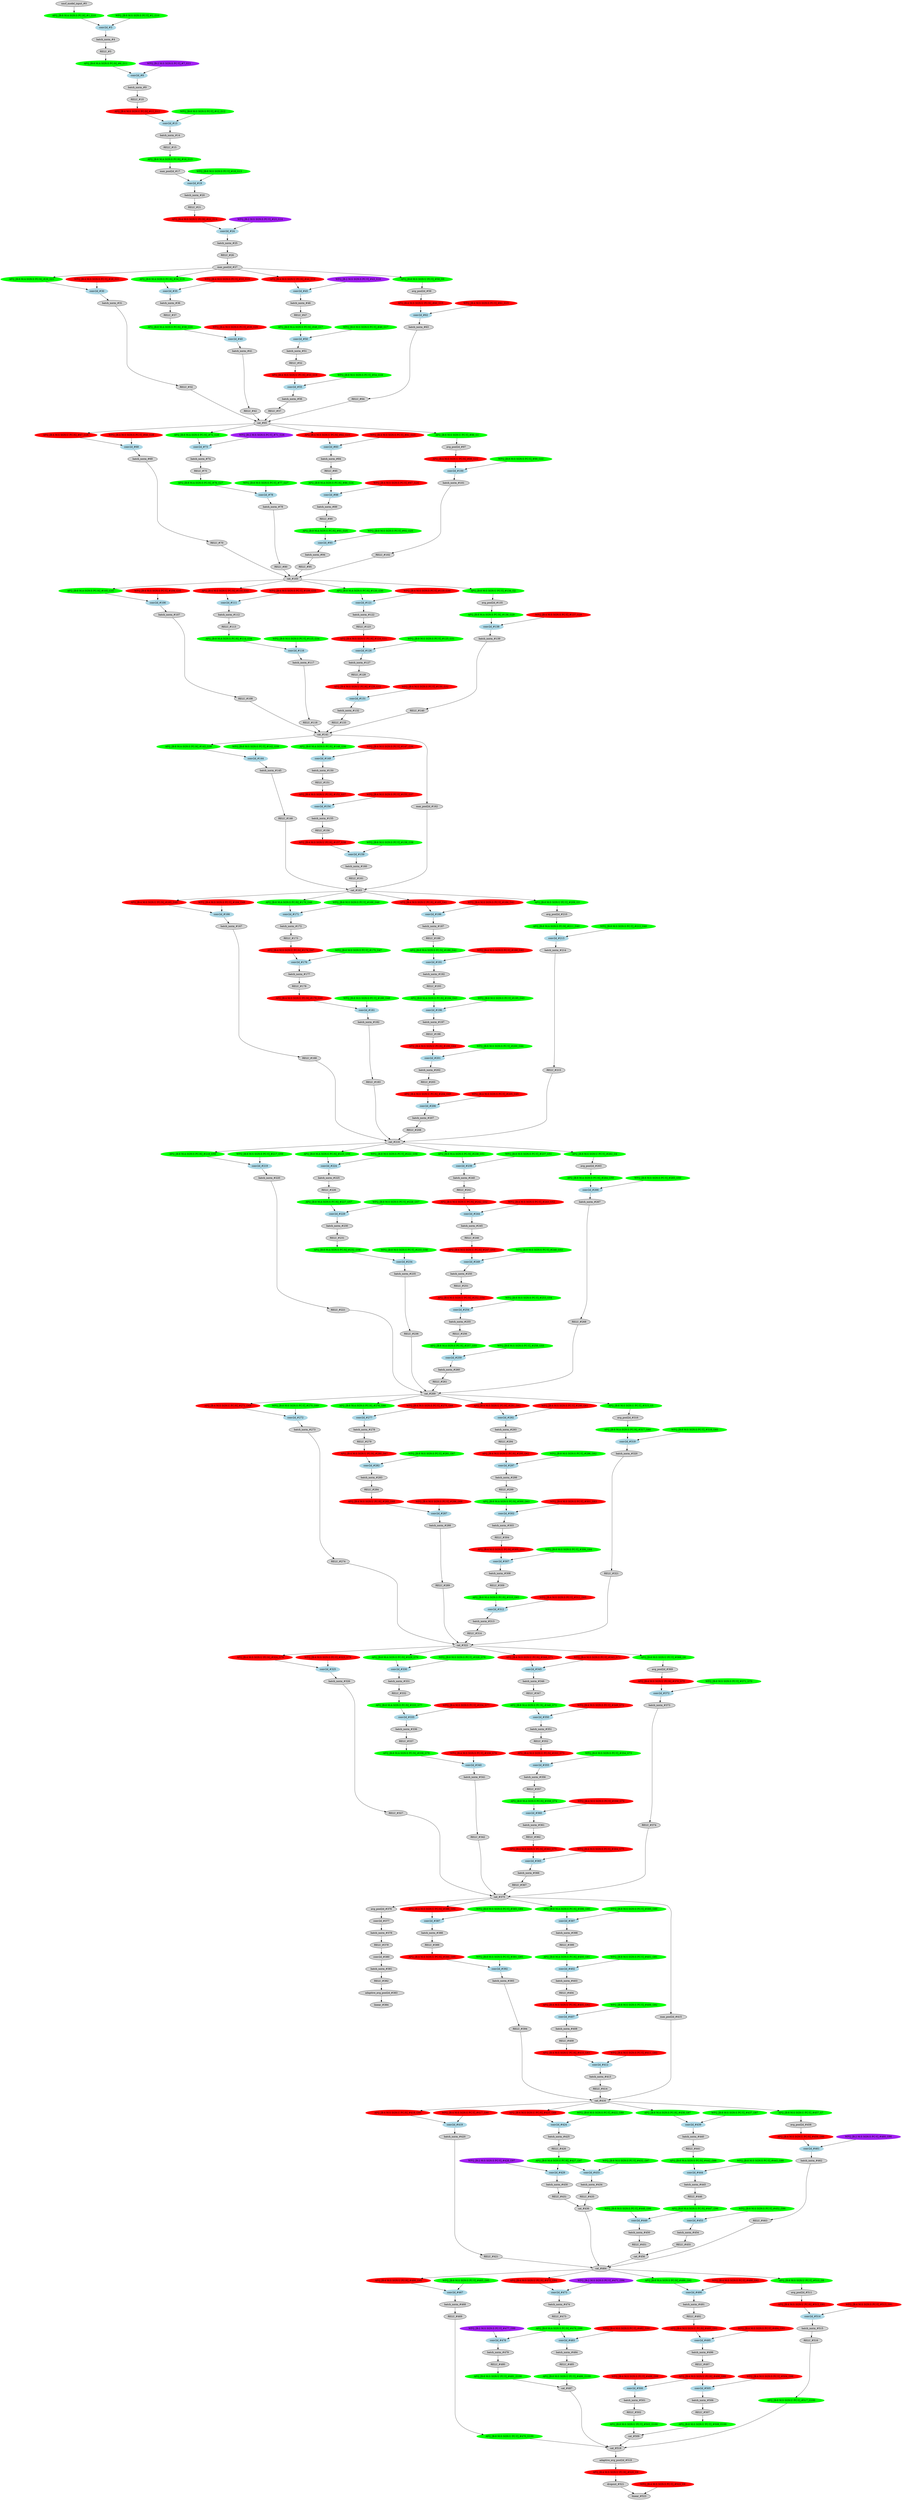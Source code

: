 strict digraph  {
"0 /nncf_model_input" [id=0, label="nncf_model_input_#0", scope="", style=filled, type=nncf_model_input];
"1 AsymmetricQuantizer/asymmetric_quantize" [color=green, id=1, label="AFQ_[B:8 M:A SGN:S PC:N]_#1_G10", scope=AsymmetricQuantizer, style=filled, type=asymmetric_quantize];
"2 Inception3/BasicConv2d[Conv2d_1a_3x3]/NNCFConv2d[conv]/ModuleDict[pre_ops]/UpdateWeight[0]/SymmetricQuantizer[op]/symmetric_quantize" [color=green, id=2, label="WFQ_[B:8 M:S SGN:S PC:Y]_#2_G10", scope="Inception3/BasicConv2d[Conv2d_1a_3x3]/NNCFConv2d[conv]/ModuleDict[pre_ops]/UpdateWeight[0]/SymmetricQuantizer[op]", style=filled, type=symmetric_quantize];
"3 Inception3/BasicConv2d[Conv2d_1a_3x3]/NNCFConv2d[conv]/conv2d" [color=lightblue, id=3, label="conv2d_#3", scope="Inception3/BasicConv2d[Conv2d_1a_3x3]/NNCFConv2d[conv]", style=filled, type=conv2d];
"4 Inception3/BasicConv2d[Conv2d_1a_3x3]/BatchNorm2d[bn]/batch_norm" [id=4, label="batch_norm_#4", scope="Inception3/BasicConv2d[Conv2d_1a_3x3]/BatchNorm2d[bn]", style=filled, type=batch_norm];
"5 Inception3/BasicConv2d[Conv2d_1a_3x3]/RELU" [id=5, label="RELU_#5", scope="Inception3/BasicConv2d[Conv2d_1a_3x3]", style=filled, type=RELU];
"6 Inception3/BasicConv2d[Conv2d_1a_3x3]/AsymmetricQuantizer/asymmetric_quantize" [color=green, id=6, label="AFQ_[B:8 M:A SGN:S PC:N]_#6_G11", scope="Inception3/BasicConv2d[Conv2d_1a_3x3]/AsymmetricQuantizer", style=filled, type=asymmetric_quantize];
"7 Inception3/BasicConv2d[Conv2d_2a_3x3]/NNCFConv2d[conv]/ModuleDict[pre_ops]/UpdateWeight[0]/SymmetricQuantizer[op]/symmetric_quantize" [color=purple, id=7, label="WFQ_[B:2 M:S SGN:S PC:Y]_#7_G11", scope="Inception3/BasicConv2d[Conv2d_2a_3x3]/NNCFConv2d[conv]/ModuleDict[pre_ops]/UpdateWeight[0]/SymmetricQuantizer[op]", style=filled, type=symmetric_quantize];
"8 Inception3/BasicConv2d[Conv2d_2a_3x3]/NNCFConv2d[conv]/conv2d" [color=lightblue, id=8, label="conv2d_#8", scope="Inception3/BasicConv2d[Conv2d_2a_3x3]/NNCFConv2d[conv]", style=filled, type=conv2d];
"9 Inception3/BasicConv2d[Conv2d_2a_3x3]/BatchNorm2d[bn]/batch_norm" [id=9, label="batch_norm_#9", scope="Inception3/BasicConv2d[Conv2d_2a_3x3]/BatchNorm2d[bn]", style=filled, type=batch_norm];
"10 Inception3/BasicConv2d[Conv2d_2a_3x3]/RELU" [id=10, label="RELU_#10", scope="Inception3/BasicConv2d[Conv2d_2a_3x3]", style=filled, type=RELU];
"11 Inception3/BasicConv2d[Conv2d_2a_3x3]/SymmetricQuantizer/symmetric_quantize" [color=red, id=11, label="AFQ_[B:4 M:S SGN:U PC:N]_#11_G12", scope="Inception3/BasicConv2d[Conv2d_2a_3x3]/SymmetricQuantizer", style=filled, type=symmetric_quantize];
"12 Inception3/BasicConv2d[Conv2d_2b_3x3]/NNCFConv2d[conv]/ModuleDict[pre_ops]/UpdateWeight[0]/SymmetricQuantizer[op]/symmetric_quantize" [color=green, id=12, label="WFQ_[B:8 M:S SGN:S PC:Y]_#12_G12", scope="Inception3/BasicConv2d[Conv2d_2b_3x3]/NNCFConv2d[conv]/ModuleDict[pre_ops]/UpdateWeight[0]/SymmetricQuantizer[op]", style=filled, type=symmetric_quantize];
"13 Inception3/BasicConv2d[Conv2d_2b_3x3]/NNCFConv2d[conv]/conv2d" [color=lightblue, id=13, label="conv2d_#13", scope="Inception3/BasicConv2d[Conv2d_2b_3x3]/NNCFConv2d[conv]", style=filled, type=conv2d];
"14 Inception3/BasicConv2d[Conv2d_2b_3x3]/BatchNorm2d[bn]/batch_norm" [id=14, label="batch_norm_#14", scope="Inception3/BasicConv2d[Conv2d_2b_3x3]/BatchNorm2d[bn]", style=filled, type=batch_norm];
"15 Inception3/BasicConv2d[Conv2d_2b_3x3]/RELU" [id=15, label="RELU_#15", scope="Inception3/BasicConv2d[Conv2d_2b_3x3]", style=filled, type=RELU];
"16 Inception3/BasicConv2d[Conv2d_2b_3x3]/AsymmetricQuantizer/asymmetric_quantize" [color=green, id=16, label="AFQ_[B:8 M:A SGN:S PC:N]_#16_G13", scope="Inception3/BasicConv2d[Conv2d_2b_3x3]/AsymmetricQuantizer", style=filled, type=asymmetric_quantize];
"17 Inception3/MaxPool2d[maxpool1]/max_pool2d" [id=17, label="max_pool2d_#17", scope="Inception3/MaxPool2d[maxpool1]", style=filled, type=max_pool2d];
"18 Inception3/BasicConv2d[Conv2d_3b_1x1]/NNCFConv2d[conv]/ModuleDict[pre_ops]/UpdateWeight[0]/SymmetricQuantizer[op]/symmetric_quantize" [color=green, id=18, label="WFQ_[B:8 M:S SGN:S PC:Y]_#18_G13", scope="Inception3/BasicConv2d[Conv2d_3b_1x1]/NNCFConv2d[conv]/ModuleDict[pre_ops]/UpdateWeight[0]/SymmetricQuantizer[op]", style=filled, type=symmetric_quantize];
"19 Inception3/BasicConv2d[Conv2d_3b_1x1]/NNCFConv2d[conv]/conv2d" [color=lightblue, id=19, label="conv2d_#19", scope="Inception3/BasicConv2d[Conv2d_3b_1x1]/NNCFConv2d[conv]", style=filled, type=conv2d];
"20 Inception3/BasicConv2d[Conv2d_3b_1x1]/BatchNorm2d[bn]/batch_norm" [id=20, label="batch_norm_#20", scope="Inception3/BasicConv2d[Conv2d_3b_1x1]/BatchNorm2d[bn]", style=filled, type=batch_norm];
"21 Inception3/BasicConv2d[Conv2d_3b_1x1]/RELU" [id=21, label="RELU_#21", scope="Inception3/BasicConv2d[Conv2d_3b_1x1]", style=filled, type=RELU];
"22 Inception3/BasicConv2d[Conv2d_3b_1x1]/SymmetricQuantizer/symmetric_quantize" [color=red, id=22, label="AFQ_[B:4 M:S SGN:U PC:N]_#22_G14", scope="Inception3/BasicConv2d[Conv2d_3b_1x1]/SymmetricQuantizer", style=filled, type=symmetric_quantize];
"23 Inception3/BasicConv2d[Conv2d_4a_3x3]/NNCFConv2d[conv]/ModuleDict[pre_ops]/UpdateWeight[0]/SymmetricQuantizer[op]/symmetric_quantize" [color=purple, id=23, label="WFQ_[B:2 M:S SGN:S PC:Y]_#23_G14", scope="Inception3/BasicConv2d[Conv2d_4a_3x3]/NNCFConv2d[conv]/ModuleDict[pre_ops]/UpdateWeight[0]/SymmetricQuantizer[op]", style=filled, type=symmetric_quantize];
"24 Inception3/BasicConv2d[Conv2d_4a_3x3]/NNCFConv2d[conv]/conv2d" [color=lightblue, id=24, label="conv2d_#24", scope="Inception3/BasicConv2d[Conv2d_4a_3x3]/NNCFConv2d[conv]", style=filled, type=conv2d];
"25 Inception3/BasicConv2d[Conv2d_4a_3x3]/BatchNorm2d[bn]/batch_norm" [id=25, label="batch_norm_#25", scope="Inception3/BasicConv2d[Conv2d_4a_3x3]/BatchNorm2d[bn]", style=filled, type=batch_norm];
"26 Inception3/BasicConv2d[Conv2d_4a_3x3]/RELU" [id=26, label="RELU_#26", scope="Inception3/BasicConv2d[Conv2d_4a_3x3]", style=filled, type=RELU];
"27 Inception3/MaxPool2d[maxpool2]/max_pool2d" [id=27, label="max_pool2d_#27", scope="Inception3/MaxPool2d[maxpool2]", style=filled, type=max_pool2d];
"28 Inception3/InceptionA[Mixed_5b]/BasicConv2d[branch1x1]/NNCFConv2d[conv]/ModuleDict[pre_ops]/UpdateWeight[0]/SymmetricQuantizer[op]/symmetric_quantize" [color=red, id=28, label="WFQ_[B:4 M:S SGN:S PC:Y]_#28_G21", scope="Inception3/InceptionA[Mixed_5b]/BasicConv2d[branch1x1]/NNCFConv2d[conv]/ModuleDict[pre_ops]/UpdateWeight[0]/SymmetricQuantizer[op]", style=filled, type=symmetric_quantize];
"29 Inception3/InceptionA[Mixed_5b]/BasicConv2d[branch1x1]/NNCFConv2d[conv]/AsymmetricQuantizer/asymmetric_quantize" [color=green, id=29, label="AFQ_[B:8 M:A SGN:S PC:N]_#29_G21", scope="Inception3/InceptionA[Mixed_5b]/BasicConv2d[branch1x1]/NNCFConv2d[conv]/AsymmetricQuantizer", style=filled, type=asymmetric_quantize];
"30 Inception3/InceptionA[Mixed_5b]/BasicConv2d[branch1x1]/NNCFConv2d[conv]/conv2d" [color=lightblue, id=30, label="conv2d_#30", scope="Inception3/InceptionA[Mixed_5b]/BasicConv2d[branch1x1]/NNCFConv2d[conv]", style=filled, type=conv2d];
"31 Inception3/InceptionA[Mixed_5b]/BasicConv2d[branch1x1]/BatchNorm2d[bn]/batch_norm" [id=31, label="batch_norm_#31", scope="Inception3/InceptionA[Mixed_5b]/BasicConv2d[branch1x1]/BatchNorm2d[bn]", style=filled, type=batch_norm];
"32 Inception3/InceptionA[Mixed_5b]/BasicConv2d[branch1x1]/RELU" [id=32, label="RELU_#32", scope="Inception3/InceptionA[Mixed_5b]/BasicConv2d[branch1x1]", style=filled, type=RELU];
"33 Inception3/InceptionA[Mixed_5b]/BasicConv2d[branch5x5_1]/NNCFConv2d[conv]/ModuleDict[pre_ops]/UpdateWeight[0]/SymmetricQuantizer[op]/symmetric_quantize" [color=red, id=33, label="WFQ_[B:4 M:S SGN:S PC:Y]_#33_G19", scope="Inception3/InceptionA[Mixed_5b]/BasicConv2d[branch5x5_1]/NNCFConv2d[conv]/ModuleDict[pre_ops]/UpdateWeight[0]/SymmetricQuantizer[op]", style=filled, type=symmetric_quantize];
"34 Inception3/InceptionA[Mixed_5b]/BasicConv2d[branch5x5_1]/NNCFConv2d[conv]/AsymmetricQuantizer/asymmetric_quantize" [color=green, id=34, label="AFQ_[B:8 M:A SGN:S PC:N]_#34_G19", scope="Inception3/InceptionA[Mixed_5b]/BasicConv2d[branch5x5_1]/NNCFConv2d[conv]/AsymmetricQuantizer", style=filled, type=asymmetric_quantize];
"35 Inception3/InceptionA[Mixed_5b]/BasicConv2d[branch5x5_1]/NNCFConv2d[conv]/conv2d" [color=lightblue, id=35, label="conv2d_#35", scope="Inception3/InceptionA[Mixed_5b]/BasicConv2d[branch5x5_1]/NNCFConv2d[conv]", style=filled, type=conv2d];
"36 Inception3/InceptionA[Mixed_5b]/BasicConv2d[branch5x5_1]/BatchNorm2d[bn]/batch_norm" [id=36, label="batch_norm_#36", scope="Inception3/InceptionA[Mixed_5b]/BasicConv2d[branch5x5_1]/BatchNorm2d[bn]", style=filled, type=batch_norm];
"37 Inception3/InceptionA[Mixed_5b]/BasicConv2d[branch5x5_1]/RELU" [id=37, label="RELU_#37", scope="Inception3/InceptionA[Mixed_5b]/BasicConv2d[branch5x5_1]", style=filled, type=RELU];
"38 Inception3/InceptionA[Mixed_5b]/BasicConv2d[branch5x5_1]/AsymmetricQuantizer/asymmetric_quantize" [color=green, id=38, label="AFQ_[B:8 M:A SGN:S PC:N]_#38_G20", scope="Inception3/InceptionA[Mixed_5b]/BasicConv2d[branch5x5_1]/AsymmetricQuantizer", style=filled, type=asymmetric_quantize];
"39 Inception3/InceptionA[Mixed_5b]/BasicConv2d[branch5x5_2]/NNCFConv2d[conv]/ModuleDict[pre_ops]/UpdateWeight[0]/SymmetricQuantizer[op]/symmetric_quantize" [color=red, id=39, label="WFQ_[B:4 M:S SGN:S PC:Y]_#39_G20", scope="Inception3/InceptionA[Mixed_5b]/BasicConv2d[branch5x5_2]/NNCFConv2d[conv]/ModuleDict[pre_ops]/UpdateWeight[0]/SymmetricQuantizer[op]", style=filled, type=symmetric_quantize];
"40 Inception3/InceptionA[Mixed_5b]/BasicConv2d[branch5x5_2]/NNCFConv2d[conv]/conv2d" [color=lightblue, id=40, label="conv2d_#40", scope="Inception3/InceptionA[Mixed_5b]/BasicConv2d[branch5x5_2]/NNCFConv2d[conv]", style=filled, type=conv2d];
"41 Inception3/InceptionA[Mixed_5b]/BasicConv2d[branch5x5_2]/BatchNorm2d[bn]/batch_norm" [id=41, label="batch_norm_#41", scope="Inception3/InceptionA[Mixed_5b]/BasicConv2d[branch5x5_2]/BatchNorm2d[bn]", style=filled, type=batch_norm];
"42 Inception3/InceptionA[Mixed_5b]/BasicConv2d[branch5x5_2]/RELU" [id=42, label="RELU_#42", scope="Inception3/InceptionA[Mixed_5b]/BasicConv2d[branch5x5_2]", style=filled, type=RELU];
"43 Inception3/InceptionA[Mixed_5b]/BasicConv2d[branch3x3dbl_1]/NNCFConv2d[conv]/ModuleDict[pre_ops]/UpdateWeight[0]/SymmetricQuantizer[op]/symmetric_quantize" [color=purple, id=43, label="WFQ_[B:2 M:S SGN:S PC:Y]_#43_G16", scope="Inception3/InceptionA[Mixed_5b]/BasicConv2d[branch3x3dbl_1]/NNCFConv2d[conv]/ModuleDict[pre_ops]/UpdateWeight[0]/SymmetricQuantizer[op]", style=filled, type=symmetric_quantize];
"44 Inception3/InceptionA[Mixed_5b]/BasicConv2d[branch3x3dbl_1]/NNCFConv2d[conv]/SymmetricQuantizer/symmetric_quantize" [color=red, id=44, label="AFQ_[B:4 M:S SGN:U PC:N]_#44_G16", scope="Inception3/InceptionA[Mixed_5b]/BasicConv2d[branch3x3dbl_1]/NNCFConv2d[conv]/SymmetricQuantizer", style=filled, type=symmetric_quantize];
"45 Inception3/InceptionA[Mixed_5b]/BasicConv2d[branch3x3dbl_1]/NNCFConv2d[conv]/conv2d" [color=lightblue, id=45, label="conv2d_#45", scope="Inception3/InceptionA[Mixed_5b]/BasicConv2d[branch3x3dbl_1]/NNCFConv2d[conv]", style=filled, type=conv2d];
"46 Inception3/InceptionA[Mixed_5b]/BasicConv2d[branch3x3dbl_1]/BatchNorm2d[bn]/batch_norm" [id=46, label="batch_norm_#46", scope="Inception3/InceptionA[Mixed_5b]/BasicConv2d[branch3x3dbl_1]/BatchNorm2d[bn]", style=filled, type=batch_norm];
"47 Inception3/InceptionA[Mixed_5b]/BasicConv2d[branch3x3dbl_1]/RELU" [id=47, label="RELU_#47", scope="Inception3/InceptionA[Mixed_5b]/BasicConv2d[branch3x3dbl_1]", style=filled, type=RELU];
"48 Inception3/InceptionA[Mixed_5b]/BasicConv2d[branch3x3dbl_1]/AsymmetricQuantizer/asymmetric_quantize" [color=green, id=48, label="AFQ_[B:8 M:A SGN:S PC:N]_#48_G17", scope="Inception3/InceptionA[Mixed_5b]/BasicConv2d[branch3x3dbl_1]/AsymmetricQuantizer", style=filled, type=asymmetric_quantize];
"49 Inception3/InceptionA[Mixed_5b]/BasicConv2d[branch3x3dbl_2]/NNCFConv2d[conv]/ModuleDict[pre_ops]/UpdateWeight[0]/SymmetricQuantizer[op]/symmetric_quantize" [color=green, id=49, label="WFQ_[B:8 M:S SGN:S PC:Y]_#49_G17", scope="Inception3/InceptionA[Mixed_5b]/BasicConv2d[branch3x3dbl_2]/NNCFConv2d[conv]/ModuleDict[pre_ops]/UpdateWeight[0]/SymmetricQuantizer[op]", style=filled, type=symmetric_quantize];
"50 Inception3/InceptionA[Mixed_5b]/BasicConv2d[branch3x3dbl_2]/NNCFConv2d[conv]/conv2d" [color=lightblue, id=50, label="conv2d_#50", scope="Inception3/InceptionA[Mixed_5b]/BasicConv2d[branch3x3dbl_2]/NNCFConv2d[conv]", style=filled, type=conv2d];
"51 Inception3/InceptionA[Mixed_5b]/BasicConv2d[branch3x3dbl_2]/BatchNorm2d[bn]/batch_norm" [id=51, label="batch_norm_#51", scope="Inception3/InceptionA[Mixed_5b]/BasicConv2d[branch3x3dbl_2]/BatchNorm2d[bn]", style=filled, type=batch_norm];
"52 Inception3/InceptionA[Mixed_5b]/BasicConv2d[branch3x3dbl_2]/RELU" [id=52, label="RELU_#52", scope="Inception3/InceptionA[Mixed_5b]/BasicConv2d[branch3x3dbl_2]", style=filled, type=RELU];
"53 Inception3/InceptionA[Mixed_5b]/BasicConv2d[branch3x3dbl_2]/SymmetricQuantizer/symmetric_quantize" [color=red, id=53, label="AFQ_[B:4 M:S SGN:U PC:N]_#53_G18", scope="Inception3/InceptionA[Mixed_5b]/BasicConv2d[branch3x3dbl_2]/SymmetricQuantizer", style=filled, type=symmetric_quantize];
"54 Inception3/InceptionA[Mixed_5b]/BasicConv2d[branch3x3dbl_3]/NNCFConv2d[conv]/ModuleDict[pre_ops]/UpdateWeight[0]/SymmetricQuantizer[op]/symmetric_quantize" [color=green, id=54, label="WFQ_[B:8 M:S SGN:S PC:Y]_#54_G18", scope="Inception3/InceptionA[Mixed_5b]/BasicConv2d[branch3x3dbl_3]/NNCFConv2d[conv]/ModuleDict[pre_ops]/UpdateWeight[0]/SymmetricQuantizer[op]", style=filled, type=symmetric_quantize];
"55 Inception3/InceptionA[Mixed_5b]/BasicConv2d[branch3x3dbl_3]/NNCFConv2d[conv]/conv2d" [color=lightblue, id=55, label="conv2d_#55", scope="Inception3/InceptionA[Mixed_5b]/BasicConv2d[branch3x3dbl_3]/NNCFConv2d[conv]", style=filled, type=conv2d];
"56 Inception3/InceptionA[Mixed_5b]/BasicConv2d[branch3x3dbl_3]/BatchNorm2d[bn]/batch_norm" [id=56, label="batch_norm_#56", scope="Inception3/InceptionA[Mixed_5b]/BasicConv2d[branch3x3dbl_3]/BatchNorm2d[bn]", style=filled, type=batch_norm];
"57 Inception3/InceptionA[Mixed_5b]/BasicConv2d[branch3x3dbl_3]/RELU" [id=57, label="RELU_#57", scope="Inception3/InceptionA[Mixed_5b]/BasicConv2d[branch3x3dbl_3]", style=filled, type=RELU];
"58 Inception3/InceptionA[Mixed_5b]/SymmetricQuantizer/symmetric_quantize" [color=green, id=58, label="AFQ_[B:8 M:S SGN:U PC:Y]_#58_G0", scope="Inception3/InceptionA[Mixed_5b]/SymmetricQuantizer", style=filled, type=symmetric_quantize];
"59 Inception3/InceptionA[Mixed_5b]/avg_pool2d" [id=59, label="avg_pool2d_#59", scope="Inception3/InceptionA[Mixed_5b]", style=filled, type=avg_pool2d];
"60 Inception3/InceptionA[Mixed_5b]/SymmetricQuantizer/symmetric_quantize" [color=red, id=60, label="AFQ_[B:4 M:S SGN:U PC:N]_#60_G15", scope="Inception3/InceptionA[Mixed_5b]/SymmetricQuantizer", style=filled, type=symmetric_quantize];
"61 Inception3/InceptionA[Mixed_5b]/BasicConv2d[branch_pool]/NNCFConv2d[conv]/ModuleDict[pre_ops]/UpdateWeight[0]/SymmetricQuantizer[op]/symmetric_quantize" [color=red, id=61, label="WFQ_[B:4 M:S SGN:S PC:Y]_#61_G15", scope="Inception3/InceptionA[Mixed_5b]/BasicConv2d[branch_pool]/NNCFConv2d[conv]/ModuleDict[pre_ops]/UpdateWeight[0]/SymmetricQuantizer[op]", style=filled, type=symmetric_quantize];
"62 Inception3/InceptionA[Mixed_5b]/BasicConv2d[branch_pool]/NNCFConv2d[conv]/conv2d" [color=lightblue, id=62, label="conv2d_#62", scope="Inception3/InceptionA[Mixed_5b]/BasicConv2d[branch_pool]/NNCFConv2d[conv]", style=filled, type=conv2d];
"63 Inception3/InceptionA[Mixed_5b]/BasicConv2d[branch_pool]/BatchNorm2d[bn]/batch_norm" [id=63, label="batch_norm_#63", scope="Inception3/InceptionA[Mixed_5b]/BasicConv2d[branch_pool]/BatchNorm2d[bn]", style=filled, type=batch_norm];
"64 Inception3/InceptionA[Mixed_5b]/BasicConv2d[branch_pool]/RELU" [id=64, label="RELU_#64", scope="Inception3/InceptionA[Mixed_5b]/BasicConv2d[branch_pool]", style=filled, type=RELU];
"65 Inception3/InceptionA[Mixed_5b]/cat" [id=65, label="cat_#65", scope="Inception3/InceptionA[Mixed_5b]", style=filled, type=cat];
"66 Inception3/InceptionA[Mixed_5c]/BasicConv2d[branch1x1]/NNCFConv2d[conv]/ModuleDict[pre_ops]/UpdateWeight[0]/SymmetricQuantizer[op]/symmetric_quantize" [color=red, id=66, label="WFQ_[B:4 M:S SGN:S PC:Y]_#66_G28", scope="Inception3/InceptionA[Mixed_5c]/BasicConv2d[branch1x1]/NNCFConv2d[conv]/ModuleDict[pre_ops]/UpdateWeight[0]/SymmetricQuantizer[op]", style=filled, type=symmetric_quantize];
"67 Inception3/InceptionA[Mixed_5c]/BasicConv2d[branch1x1]/NNCFConv2d[conv]/SymmetricQuantizer/symmetric_quantize" [color=red, id=67, label="AFQ_[B:4 M:S SGN:U PC:N]_#67_G28", scope="Inception3/InceptionA[Mixed_5c]/BasicConv2d[branch1x1]/NNCFConv2d[conv]/SymmetricQuantizer", style=filled, type=symmetric_quantize];
"68 Inception3/InceptionA[Mixed_5c]/BasicConv2d[branch1x1]/NNCFConv2d[conv]/conv2d" [color=lightblue, id=68, label="conv2d_#68", scope="Inception3/InceptionA[Mixed_5c]/BasicConv2d[branch1x1]/NNCFConv2d[conv]", style=filled, type=conv2d];
"69 Inception3/InceptionA[Mixed_5c]/BasicConv2d[branch1x1]/BatchNorm2d[bn]/batch_norm" [id=69, label="batch_norm_#69", scope="Inception3/InceptionA[Mixed_5c]/BasicConv2d[branch1x1]/BatchNorm2d[bn]", style=filled, type=batch_norm];
"70 Inception3/InceptionA[Mixed_5c]/BasicConv2d[branch1x1]/RELU" [id=70, label="RELU_#70", scope="Inception3/InceptionA[Mixed_5c]/BasicConv2d[branch1x1]", style=filled, type=RELU];
"71 Inception3/InceptionA[Mixed_5c]/BasicConv2d[branch5x5_1]/NNCFConv2d[conv]/ModuleDict[pre_ops]/UpdateWeight[0]/SymmetricQuantizer[op]/symmetric_quantize" [color=purple, id=71, label="WFQ_[B:2 M:S SGN:S PC:Y]_#71_G26", scope="Inception3/InceptionA[Mixed_5c]/BasicConv2d[branch5x5_1]/NNCFConv2d[conv]/ModuleDict[pre_ops]/UpdateWeight[0]/SymmetricQuantizer[op]", style=filled, type=symmetric_quantize];
"72 Inception3/InceptionA[Mixed_5c]/BasicConv2d[branch5x5_1]/NNCFConv2d[conv]/AsymmetricQuantizer/asymmetric_quantize" [color=green, id=72, label="AFQ_[B:8 M:A SGN:S PC:N]_#72_G26", scope="Inception3/InceptionA[Mixed_5c]/BasicConv2d[branch5x5_1]/NNCFConv2d[conv]/AsymmetricQuantizer", style=filled, type=asymmetric_quantize];
"73 Inception3/InceptionA[Mixed_5c]/BasicConv2d[branch5x5_1]/NNCFConv2d[conv]/conv2d" [color=lightblue, id=73, label="conv2d_#73", scope="Inception3/InceptionA[Mixed_5c]/BasicConv2d[branch5x5_1]/NNCFConv2d[conv]", style=filled, type=conv2d];
"74 Inception3/InceptionA[Mixed_5c]/BasicConv2d[branch5x5_1]/BatchNorm2d[bn]/batch_norm" [id=74, label="batch_norm_#74", scope="Inception3/InceptionA[Mixed_5c]/BasicConv2d[branch5x5_1]/BatchNorm2d[bn]", style=filled, type=batch_norm];
"75 Inception3/InceptionA[Mixed_5c]/BasicConv2d[branch5x5_1]/RELU" [id=75, label="RELU_#75", scope="Inception3/InceptionA[Mixed_5c]/BasicConv2d[branch5x5_1]", style=filled, type=RELU];
"76 Inception3/InceptionA[Mixed_5c]/BasicConv2d[branch5x5_1]/AsymmetricQuantizer/asymmetric_quantize" [color=green, id=76, label="AFQ_[B:8 M:A SGN:S PC:N]_#76_G27", scope="Inception3/InceptionA[Mixed_5c]/BasicConv2d[branch5x5_1]/AsymmetricQuantizer", style=filled, type=asymmetric_quantize];
"77 Inception3/InceptionA[Mixed_5c]/BasicConv2d[branch5x5_2]/NNCFConv2d[conv]/ModuleDict[pre_ops]/UpdateWeight[0]/SymmetricQuantizer[op]/symmetric_quantize" [color=green, id=77, label="WFQ_[B:8 M:S SGN:S PC:Y]_#77_G27", scope="Inception3/InceptionA[Mixed_5c]/BasicConv2d[branch5x5_2]/NNCFConv2d[conv]/ModuleDict[pre_ops]/UpdateWeight[0]/SymmetricQuantizer[op]", style=filled, type=symmetric_quantize];
"78 Inception3/InceptionA[Mixed_5c]/BasicConv2d[branch5x5_2]/NNCFConv2d[conv]/conv2d" [color=lightblue, id=78, label="conv2d_#78", scope="Inception3/InceptionA[Mixed_5c]/BasicConv2d[branch5x5_2]/NNCFConv2d[conv]", style=filled, type=conv2d];
"79 Inception3/InceptionA[Mixed_5c]/BasicConv2d[branch5x5_2]/BatchNorm2d[bn]/batch_norm" [id=79, label="batch_norm_#79", scope="Inception3/InceptionA[Mixed_5c]/BasicConv2d[branch5x5_2]/BatchNorm2d[bn]", style=filled, type=batch_norm];
"80 Inception3/InceptionA[Mixed_5c]/BasicConv2d[branch5x5_2]/RELU" [id=80, label="RELU_#80", scope="Inception3/InceptionA[Mixed_5c]/BasicConv2d[branch5x5_2]", style=filled, type=RELU];
"81 Inception3/InceptionA[Mixed_5c]/BasicConv2d[branch3x3dbl_1]/NNCFConv2d[conv]/ModuleDict[pre_ops]/UpdateWeight[0]/SymmetricQuantizer[op]/symmetric_quantize" [color=red, id=81, label="WFQ_[B:4 M:S SGN:S PC:Y]_#81_G23", scope="Inception3/InceptionA[Mixed_5c]/BasicConv2d[branch3x3dbl_1]/NNCFConv2d[conv]/ModuleDict[pre_ops]/UpdateWeight[0]/SymmetricQuantizer[op]", style=filled, type=symmetric_quantize];
"82 Inception3/InceptionA[Mixed_5c]/BasicConv2d[branch3x3dbl_1]/NNCFConv2d[conv]/SymmetricQuantizer/symmetric_quantize" [color=red, id=82, label="AFQ_[B:4 M:S SGN:U PC:N]_#82_G23", scope="Inception3/InceptionA[Mixed_5c]/BasicConv2d[branch3x3dbl_1]/NNCFConv2d[conv]/SymmetricQuantizer", style=filled, type=symmetric_quantize];
"83 Inception3/InceptionA[Mixed_5c]/BasicConv2d[branch3x3dbl_1]/NNCFConv2d[conv]/conv2d" [color=lightblue, id=83, label="conv2d_#83", scope="Inception3/InceptionA[Mixed_5c]/BasicConv2d[branch3x3dbl_1]/NNCFConv2d[conv]", style=filled, type=conv2d];
"84 Inception3/InceptionA[Mixed_5c]/BasicConv2d[branch3x3dbl_1]/BatchNorm2d[bn]/batch_norm" [id=84, label="batch_norm_#84", scope="Inception3/InceptionA[Mixed_5c]/BasicConv2d[branch3x3dbl_1]/BatchNorm2d[bn]", style=filled, type=batch_norm];
"85 Inception3/InceptionA[Mixed_5c]/BasicConv2d[branch3x3dbl_1]/RELU" [id=85, label="RELU_#85", scope="Inception3/InceptionA[Mixed_5c]/BasicConv2d[branch3x3dbl_1]", style=filled, type=RELU];
"86 Inception3/InceptionA[Mixed_5c]/BasicConv2d[branch3x3dbl_1]/AsymmetricQuantizer/asymmetric_quantize" [color=green, id=86, label="AFQ_[B:8 M:A SGN:S PC:N]_#86_G24", scope="Inception3/InceptionA[Mixed_5c]/BasicConv2d[branch3x3dbl_1]/AsymmetricQuantizer", style=filled, type=asymmetric_quantize];
"87 Inception3/InceptionA[Mixed_5c]/BasicConv2d[branch3x3dbl_2]/NNCFConv2d[conv]/ModuleDict[pre_ops]/UpdateWeight[0]/SymmetricQuantizer[op]/symmetric_quantize" [color=red, id=87, label="WFQ_[B:4 M:S SGN:S PC:Y]_#87_G24", scope="Inception3/InceptionA[Mixed_5c]/BasicConv2d[branch3x3dbl_2]/NNCFConv2d[conv]/ModuleDict[pre_ops]/UpdateWeight[0]/SymmetricQuantizer[op]", style=filled, type=symmetric_quantize];
"88 Inception3/InceptionA[Mixed_5c]/BasicConv2d[branch3x3dbl_2]/NNCFConv2d[conv]/conv2d" [color=lightblue, id=88, label="conv2d_#88", scope="Inception3/InceptionA[Mixed_5c]/BasicConv2d[branch3x3dbl_2]/NNCFConv2d[conv]", style=filled, type=conv2d];
"89 Inception3/InceptionA[Mixed_5c]/BasicConv2d[branch3x3dbl_2]/BatchNorm2d[bn]/batch_norm" [id=89, label="batch_norm_#89", scope="Inception3/InceptionA[Mixed_5c]/BasicConv2d[branch3x3dbl_2]/BatchNorm2d[bn]", style=filled, type=batch_norm];
"90 Inception3/InceptionA[Mixed_5c]/BasicConv2d[branch3x3dbl_2]/RELU" [id=90, label="RELU_#90", scope="Inception3/InceptionA[Mixed_5c]/BasicConv2d[branch3x3dbl_2]", style=filled, type=RELU];
"91 Inception3/InceptionA[Mixed_5c]/BasicConv2d[branch3x3dbl_2]/AsymmetricQuantizer/asymmetric_quantize" [color=green, id=91, label="AFQ_[B:8 M:A SGN:S PC:N]_#91_G25", scope="Inception3/InceptionA[Mixed_5c]/BasicConv2d[branch3x3dbl_2]/AsymmetricQuantizer", style=filled, type=asymmetric_quantize];
"92 Inception3/InceptionA[Mixed_5c]/BasicConv2d[branch3x3dbl_3]/NNCFConv2d[conv]/ModuleDict[pre_ops]/UpdateWeight[0]/SymmetricQuantizer[op]/symmetric_quantize" [color=green, id=92, label="WFQ_[B:8 M:S SGN:S PC:Y]_#92_G25", scope="Inception3/InceptionA[Mixed_5c]/BasicConv2d[branch3x3dbl_3]/NNCFConv2d[conv]/ModuleDict[pre_ops]/UpdateWeight[0]/SymmetricQuantizer[op]", style=filled, type=symmetric_quantize];
"93 Inception3/InceptionA[Mixed_5c]/BasicConv2d[branch3x3dbl_3]/NNCFConv2d[conv]/conv2d" [color=lightblue, id=93, label="conv2d_#93", scope="Inception3/InceptionA[Mixed_5c]/BasicConv2d[branch3x3dbl_3]/NNCFConv2d[conv]", style=filled, type=conv2d];
"94 Inception3/InceptionA[Mixed_5c]/BasicConv2d[branch3x3dbl_3]/BatchNorm2d[bn]/batch_norm" [id=94, label="batch_norm_#94", scope="Inception3/InceptionA[Mixed_5c]/BasicConv2d[branch3x3dbl_3]/BatchNorm2d[bn]", style=filled, type=batch_norm];
"95 Inception3/InceptionA[Mixed_5c]/BasicConv2d[branch3x3dbl_3]/RELU" [id=95, label="RELU_#95", scope="Inception3/InceptionA[Mixed_5c]/BasicConv2d[branch3x3dbl_3]", style=filled, type=RELU];
"96 Inception3/InceptionA[Mixed_5c]/SymmetricQuantizer/symmetric_quantize" [color=green, id=96, label="AFQ_[B:8 M:S SGN:U PC:Y]_#96_G1", scope="Inception3/InceptionA[Mixed_5c]/SymmetricQuantizer", style=filled, type=symmetric_quantize];
"97 Inception3/InceptionA[Mixed_5c]/avg_pool2d" [id=97, label="avg_pool2d_#97", scope="Inception3/InceptionA[Mixed_5c]", style=filled, type=avg_pool2d];
"98 Inception3/InceptionA[Mixed_5c]/SymmetricQuantizer/symmetric_quantize" [color=red, id=98, label="AFQ_[B:4 M:S SGN:U PC:N]_#98_G22", scope="Inception3/InceptionA[Mixed_5c]/SymmetricQuantizer", style=filled, type=symmetric_quantize];
"99 Inception3/InceptionA[Mixed_5c]/BasicConv2d[branch_pool]/NNCFConv2d[conv]/ModuleDict[pre_ops]/UpdateWeight[0]/SymmetricQuantizer[op]/symmetric_quantize" [color=green, id=99, label="WFQ_[B:8 M:S SGN:S PC:Y]_#99_G22", scope="Inception3/InceptionA[Mixed_5c]/BasicConv2d[branch_pool]/NNCFConv2d[conv]/ModuleDict[pre_ops]/UpdateWeight[0]/SymmetricQuantizer[op]", style=filled, type=symmetric_quantize];
"100 Inception3/InceptionA[Mixed_5c]/BasicConv2d[branch_pool]/NNCFConv2d[conv]/conv2d" [color=lightblue, id=100, label="conv2d_#100", scope="Inception3/InceptionA[Mixed_5c]/BasicConv2d[branch_pool]/NNCFConv2d[conv]", style=filled, type=conv2d];
"101 Inception3/InceptionA[Mixed_5c]/BasicConv2d[branch_pool]/BatchNorm2d[bn]/batch_norm" [id=101, label="batch_norm_#101", scope="Inception3/InceptionA[Mixed_5c]/BasicConv2d[branch_pool]/BatchNorm2d[bn]", style=filled, type=batch_norm];
"102 Inception3/InceptionA[Mixed_5c]/BasicConv2d[branch_pool]/RELU" [id=102, label="RELU_#102", scope="Inception3/InceptionA[Mixed_5c]/BasicConv2d[branch_pool]", style=filled, type=RELU];
"103 Inception3/InceptionA[Mixed_5c]/cat" [id=103, label="cat_#103", scope="Inception3/InceptionA[Mixed_5c]", style=filled, type=cat];
"104 Inception3/InceptionA[Mixed_5d]/BasicConv2d[branch1x1]/NNCFConv2d[conv]/ModuleDict[pre_ops]/UpdateWeight[0]/SymmetricQuantizer[op]/symmetric_quantize" [color=red, id=104, label="WFQ_[B:4 M:S SGN:S PC:Y]_#104_G35", scope="Inception3/InceptionA[Mixed_5d]/BasicConv2d[branch1x1]/NNCFConv2d[conv]/ModuleDict[pre_ops]/UpdateWeight[0]/SymmetricQuantizer[op]", style=filled, type=symmetric_quantize];
"105 Inception3/InceptionA[Mixed_5d]/BasicConv2d[branch1x1]/NNCFConv2d[conv]/AsymmetricQuantizer/asymmetric_quantize" [color=green, id=105, label="AFQ_[B:8 M:A SGN:S PC:N]_#105_G35", scope="Inception3/InceptionA[Mixed_5d]/BasicConv2d[branch1x1]/NNCFConv2d[conv]/AsymmetricQuantizer", style=filled, type=asymmetric_quantize];
"106 Inception3/InceptionA[Mixed_5d]/BasicConv2d[branch1x1]/NNCFConv2d[conv]/conv2d" [color=lightblue, id=106, label="conv2d_#106", scope="Inception3/InceptionA[Mixed_5d]/BasicConv2d[branch1x1]/NNCFConv2d[conv]", style=filled, type=conv2d];
"107 Inception3/InceptionA[Mixed_5d]/BasicConv2d[branch1x1]/BatchNorm2d[bn]/batch_norm" [id=107, label="batch_norm_#107", scope="Inception3/InceptionA[Mixed_5d]/BasicConv2d[branch1x1]/BatchNorm2d[bn]", style=filled, type=batch_norm];
"108 Inception3/InceptionA[Mixed_5d]/BasicConv2d[branch1x1]/RELU" [id=108, label="RELU_#108", scope="Inception3/InceptionA[Mixed_5d]/BasicConv2d[branch1x1]", style=filled, type=RELU];
"109 Inception3/InceptionA[Mixed_5d]/BasicConv2d[branch5x5_1]/NNCFConv2d[conv]/ModuleDict[pre_ops]/UpdateWeight[0]/SymmetricQuantizer[op]/symmetric_quantize" [color=red, id=109, label="WFQ_[B:4 M:S SGN:S PC:Y]_#109_G33", scope="Inception3/InceptionA[Mixed_5d]/BasicConv2d[branch5x5_1]/NNCFConv2d[conv]/ModuleDict[pre_ops]/UpdateWeight[0]/SymmetricQuantizer[op]", style=filled, type=symmetric_quantize];
"110 Inception3/InceptionA[Mixed_5d]/BasicConv2d[branch5x5_1]/NNCFConv2d[conv]/SymmetricQuantizer/symmetric_quantize" [color=red, id=110, label="AFQ_[B:4 M:S SGN:U PC:N]_#110_G33", scope="Inception3/InceptionA[Mixed_5d]/BasicConv2d[branch5x5_1]/NNCFConv2d[conv]/SymmetricQuantizer", style=filled, type=symmetric_quantize];
"111 Inception3/InceptionA[Mixed_5d]/BasicConv2d[branch5x5_1]/NNCFConv2d[conv]/conv2d" [color=lightblue, id=111, label="conv2d_#111", scope="Inception3/InceptionA[Mixed_5d]/BasicConv2d[branch5x5_1]/NNCFConv2d[conv]", style=filled, type=conv2d];
"112 Inception3/InceptionA[Mixed_5d]/BasicConv2d[branch5x5_1]/BatchNorm2d[bn]/batch_norm" [id=112, label="batch_norm_#112", scope="Inception3/InceptionA[Mixed_5d]/BasicConv2d[branch5x5_1]/BatchNorm2d[bn]", style=filled, type=batch_norm];
"113 Inception3/InceptionA[Mixed_5d]/BasicConv2d[branch5x5_1]/RELU" [id=113, label="RELU_#113", scope="Inception3/InceptionA[Mixed_5d]/BasicConv2d[branch5x5_1]", style=filled, type=RELU];
"114 Inception3/InceptionA[Mixed_5d]/BasicConv2d[branch5x5_1]/AsymmetricQuantizer/asymmetric_quantize" [color=green, id=114, label="AFQ_[B:8 M:A SGN:S PC:N]_#114_G34", scope="Inception3/InceptionA[Mixed_5d]/BasicConv2d[branch5x5_1]/AsymmetricQuantizer", style=filled, type=asymmetric_quantize];
"115 Inception3/InceptionA[Mixed_5d]/BasicConv2d[branch5x5_2]/NNCFConv2d[conv]/ModuleDict[pre_ops]/UpdateWeight[0]/SymmetricQuantizer[op]/symmetric_quantize" [color=green, id=115, label="WFQ_[B:8 M:S SGN:S PC:Y]_#115_G34", scope="Inception3/InceptionA[Mixed_5d]/BasicConv2d[branch5x5_2]/NNCFConv2d[conv]/ModuleDict[pre_ops]/UpdateWeight[0]/SymmetricQuantizer[op]", style=filled, type=symmetric_quantize];
"116 Inception3/InceptionA[Mixed_5d]/BasicConv2d[branch5x5_2]/NNCFConv2d[conv]/conv2d" [color=lightblue, id=116, label="conv2d_#116", scope="Inception3/InceptionA[Mixed_5d]/BasicConv2d[branch5x5_2]/NNCFConv2d[conv]", style=filled, type=conv2d];
"117 Inception3/InceptionA[Mixed_5d]/BasicConv2d[branch5x5_2]/BatchNorm2d[bn]/batch_norm" [id=117, label="batch_norm_#117", scope="Inception3/InceptionA[Mixed_5d]/BasicConv2d[branch5x5_2]/BatchNorm2d[bn]", style=filled, type=batch_norm];
"118 Inception3/InceptionA[Mixed_5d]/BasicConv2d[branch5x5_2]/RELU" [id=118, label="RELU_#118", scope="Inception3/InceptionA[Mixed_5d]/BasicConv2d[branch5x5_2]", style=filled, type=RELU];
"119 Inception3/InceptionA[Mixed_5d]/BasicConv2d[branch3x3dbl_1]/NNCFConv2d[conv]/ModuleDict[pre_ops]/UpdateWeight[0]/SymmetricQuantizer[op]/symmetric_quantize" [color=red, id=119, label="WFQ_[B:4 M:S SGN:S PC:Y]_#119_G30", scope="Inception3/InceptionA[Mixed_5d]/BasicConv2d[branch3x3dbl_1]/NNCFConv2d[conv]/ModuleDict[pre_ops]/UpdateWeight[0]/SymmetricQuantizer[op]", style=filled, type=symmetric_quantize];
"120 Inception3/InceptionA[Mixed_5d]/BasicConv2d[branch3x3dbl_1]/NNCFConv2d[conv]/AsymmetricQuantizer/asymmetric_quantize" [color=green, id=120, label="AFQ_[B:8 M:A SGN:S PC:N]_#120_G30", scope="Inception3/InceptionA[Mixed_5d]/BasicConv2d[branch3x3dbl_1]/NNCFConv2d[conv]/AsymmetricQuantizer", style=filled, type=asymmetric_quantize];
"121 Inception3/InceptionA[Mixed_5d]/BasicConv2d[branch3x3dbl_1]/NNCFConv2d[conv]/conv2d" [color=lightblue, id=121, label="conv2d_#121", scope="Inception3/InceptionA[Mixed_5d]/BasicConv2d[branch3x3dbl_1]/NNCFConv2d[conv]", style=filled, type=conv2d];
"122 Inception3/InceptionA[Mixed_5d]/BasicConv2d[branch3x3dbl_1]/BatchNorm2d[bn]/batch_norm" [id=122, label="batch_norm_#122", scope="Inception3/InceptionA[Mixed_5d]/BasicConv2d[branch3x3dbl_1]/BatchNorm2d[bn]", style=filled, type=batch_norm];
"123 Inception3/InceptionA[Mixed_5d]/BasicConv2d[branch3x3dbl_1]/RELU" [id=123, label="RELU_#123", scope="Inception3/InceptionA[Mixed_5d]/BasicConv2d[branch3x3dbl_1]", style=filled, type=RELU];
"124 Inception3/InceptionA[Mixed_5d]/BasicConv2d[branch3x3dbl_1]/SymmetricQuantizer/symmetric_quantize" [color=red, id=124, label="AFQ_[B:4 M:S SGN:U PC:N]_#124_G31", scope="Inception3/InceptionA[Mixed_5d]/BasicConv2d[branch3x3dbl_1]/SymmetricQuantizer", style=filled, type=symmetric_quantize];
"125 Inception3/InceptionA[Mixed_5d]/BasicConv2d[branch3x3dbl_2]/NNCFConv2d[conv]/ModuleDict[pre_ops]/UpdateWeight[0]/SymmetricQuantizer[op]/symmetric_quantize" [color=green, id=125, label="WFQ_[B:8 M:S SGN:S PC:Y]_#125_G31", scope="Inception3/InceptionA[Mixed_5d]/BasicConv2d[branch3x3dbl_2]/NNCFConv2d[conv]/ModuleDict[pre_ops]/UpdateWeight[0]/SymmetricQuantizer[op]", style=filled, type=symmetric_quantize];
"126 Inception3/InceptionA[Mixed_5d]/BasicConv2d[branch3x3dbl_2]/NNCFConv2d[conv]/conv2d" [color=lightblue, id=126, label="conv2d_#126", scope="Inception3/InceptionA[Mixed_5d]/BasicConv2d[branch3x3dbl_2]/NNCFConv2d[conv]", style=filled, type=conv2d];
"127 Inception3/InceptionA[Mixed_5d]/BasicConv2d[branch3x3dbl_2]/BatchNorm2d[bn]/batch_norm" [id=127, label="batch_norm_#127", scope="Inception3/InceptionA[Mixed_5d]/BasicConv2d[branch3x3dbl_2]/BatchNorm2d[bn]", style=filled, type=batch_norm];
"128 Inception3/InceptionA[Mixed_5d]/BasicConv2d[branch3x3dbl_2]/RELU" [id=128, label="RELU_#128", scope="Inception3/InceptionA[Mixed_5d]/BasicConv2d[branch3x3dbl_2]", style=filled, type=RELU];
"129 Inception3/InceptionA[Mixed_5d]/BasicConv2d[branch3x3dbl_2]/SymmetricQuantizer/symmetric_quantize" [color=red, id=129, label="AFQ_[B:4 M:S SGN:U PC:N]_#129_G32", scope="Inception3/InceptionA[Mixed_5d]/BasicConv2d[branch3x3dbl_2]/SymmetricQuantizer", style=filled, type=symmetric_quantize];
"130 Inception3/InceptionA[Mixed_5d]/BasicConv2d[branch3x3dbl_3]/NNCFConv2d[conv]/ModuleDict[pre_ops]/UpdateWeight[0]/SymmetricQuantizer[op]/symmetric_quantize" [color=red, id=130, label="WFQ_[B:4 M:S SGN:S PC:Y]_#130_G32", scope="Inception3/InceptionA[Mixed_5d]/BasicConv2d[branch3x3dbl_3]/NNCFConv2d[conv]/ModuleDict[pre_ops]/UpdateWeight[0]/SymmetricQuantizer[op]", style=filled, type=symmetric_quantize];
"131 Inception3/InceptionA[Mixed_5d]/BasicConv2d[branch3x3dbl_3]/NNCFConv2d[conv]/conv2d" [color=lightblue, id=131, label="conv2d_#131", scope="Inception3/InceptionA[Mixed_5d]/BasicConv2d[branch3x3dbl_3]/NNCFConv2d[conv]", style=filled, type=conv2d];
"132 Inception3/InceptionA[Mixed_5d]/BasicConv2d[branch3x3dbl_3]/BatchNorm2d[bn]/batch_norm" [id=132, label="batch_norm_#132", scope="Inception3/InceptionA[Mixed_5d]/BasicConv2d[branch3x3dbl_3]/BatchNorm2d[bn]", style=filled, type=batch_norm];
"133 Inception3/InceptionA[Mixed_5d]/BasicConv2d[branch3x3dbl_3]/RELU" [id=133, label="RELU_#133", scope="Inception3/InceptionA[Mixed_5d]/BasicConv2d[branch3x3dbl_3]", style=filled, type=RELU];
"134 Inception3/InceptionA[Mixed_5d]/SymmetricQuantizer/symmetric_quantize" [color=green, id=134, label="AFQ_[B:8 M:S SGN:U PC:Y]_#134_G2", scope="Inception3/InceptionA[Mixed_5d]/SymmetricQuantizer", style=filled, type=symmetric_quantize];
"135 Inception3/InceptionA[Mixed_5d]/avg_pool2d" [id=135, label="avg_pool2d_#135", scope="Inception3/InceptionA[Mixed_5d]", style=filled, type=avg_pool2d];
"136 Inception3/InceptionA[Mixed_5d]/AsymmetricQuantizer/asymmetric_quantize" [color=green, id=136, label="AFQ_[B:8 M:A SGN:S PC:N]_#136_G29", scope="Inception3/InceptionA[Mixed_5d]/AsymmetricQuantizer", style=filled, type=asymmetric_quantize];
"137 Inception3/InceptionA[Mixed_5d]/BasicConv2d[branch_pool]/NNCFConv2d[conv]/ModuleDict[pre_ops]/UpdateWeight[0]/SymmetricQuantizer[op]/symmetric_quantize" [color=red, id=137, label="WFQ_[B:4 M:S SGN:S PC:Y]_#137_G29", scope="Inception3/InceptionA[Mixed_5d]/BasicConv2d[branch_pool]/NNCFConv2d[conv]/ModuleDict[pre_ops]/UpdateWeight[0]/SymmetricQuantizer[op]", style=filled, type=symmetric_quantize];
"138 Inception3/InceptionA[Mixed_5d]/BasicConv2d[branch_pool]/NNCFConv2d[conv]/conv2d" [color=lightblue, id=138, label="conv2d_#138", scope="Inception3/InceptionA[Mixed_5d]/BasicConv2d[branch_pool]/NNCFConv2d[conv]", style=filled, type=conv2d];
"139 Inception3/InceptionA[Mixed_5d]/BasicConv2d[branch_pool]/BatchNorm2d[bn]/batch_norm" [id=139, label="batch_norm_#139", scope="Inception3/InceptionA[Mixed_5d]/BasicConv2d[branch_pool]/BatchNorm2d[bn]", style=filled, type=batch_norm];
"140 Inception3/InceptionA[Mixed_5d]/BasicConv2d[branch_pool]/RELU" [id=140, label="RELU_#140", scope="Inception3/InceptionA[Mixed_5d]/BasicConv2d[branch_pool]", style=filled, type=RELU];
"141 Inception3/InceptionA[Mixed_5d]/cat" [id=141, label="cat_#141", scope="Inception3/InceptionA[Mixed_5d]", style=filled, type=cat];
"142 Inception3/InceptionB[Mixed_6a]/BasicConv2d[branch3x3]/NNCFConv2d[conv]/ModuleDict[pre_ops]/UpdateWeight[0]/SymmetricQuantizer[op]/symmetric_quantize" [color=green, id=142, label="WFQ_[B:8 M:S SGN:S PC:Y]_#142_G39", scope="Inception3/InceptionB[Mixed_6a]/BasicConv2d[branch3x3]/NNCFConv2d[conv]/ModuleDict[pre_ops]/UpdateWeight[0]/SymmetricQuantizer[op]", style=filled, type=symmetric_quantize];
"143 Inception3/InceptionB[Mixed_6a]/BasicConv2d[branch3x3]/NNCFConv2d[conv]/AsymmetricQuantizer/asymmetric_quantize" [color=green, id=143, label="AFQ_[B:8 M:A SGN:S PC:N]_#143_G39", scope="Inception3/InceptionB[Mixed_6a]/BasicConv2d[branch3x3]/NNCFConv2d[conv]/AsymmetricQuantizer", style=filled, type=asymmetric_quantize];
"144 Inception3/InceptionB[Mixed_6a]/BasicConv2d[branch3x3]/NNCFConv2d[conv]/conv2d" [color=lightblue, id=144, label="conv2d_#144", scope="Inception3/InceptionB[Mixed_6a]/BasicConv2d[branch3x3]/NNCFConv2d[conv]", style=filled, type=conv2d];
"145 Inception3/InceptionB[Mixed_6a]/BasicConv2d[branch3x3]/BatchNorm2d[bn]/batch_norm" [id=145, label="batch_norm_#145", scope="Inception3/InceptionB[Mixed_6a]/BasicConv2d[branch3x3]/BatchNorm2d[bn]", style=filled, type=batch_norm];
"146 Inception3/InceptionB[Mixed_6a]/BasicConv2d[branch3x3]/RELU" [id=146, label="RELU_#146", scope="Inception3/InceptionB[Mixed_6a]/BasicConv2d[branch3x3]", style=filled, type=RELU];
"147 Inception3/InceptionB[Mixed_6a]/BasicConv2d[branch3x3dbl_1]/NNCFConv2d[conv]/ModuleDict[pre_ops]/UpdateWeight[0]/SymmetricQuantizer[op]/symmetric_quantize" [color=red, id=147, label="WFQ_[B:4 M:S SGN:S PC:Y]_#147_G36", scope="Inception3/InceptionB[Mixed_6a]/BasicConv2d[branch3x3dbl_1]/NNCFConv2d[conv]/ModuleDict[pre_ops]/UpdateWeight[0]/SymmetricQuantizer[op]", style=filled, type=symmetric_quantize];
"148 Inception3/InceptionB[Mixed_6a]/BasicConv2d[branch3x3dbl_1]/NNCFConv2d[conv]/AsymmetricQuantizer/asymmetric_quantize" [color=green, id=148, label="AFQ_[B:8 M:A SGN:S PC:N]_#148_G36", scope="Inception3/InceptionB[Mixed_6a]/BasicConv2d[branch3x3dbl_1]/NNCFConv2d[conv]/AsymmetricQuantizer", style=filled, type=asymmetric_quantize];
"149 Inception3/InceptionB[Mixed_6a]/BasicConv2d[branch3x3dbl_1]/NNCFConv2d[conv]/conv2d" [color=lightblue, id=149, label="conv2d_#149", scope="Inception3/InceptionB[Mixed_6a]/BasicConv2d[branch3x3dbl_1]/NNCFConv2d[conv]", style=filled, type=conv2d];
"150 Inception3/InceptionB[Mixed_6a]/BasicConv2d[branch3x3dbl_1]/BatchNorm2d[bn]/batch_norm" [id=150, label="batch_norm_#150", scope="Inception3/InceptionB[Mixed_6a]/BasicConv2d[branch3x3dbl_1]/BatchNorm2d[bn]", style=filled, type=batch_norm];
"151 Inception3/InceptionB[Mixed_6a]/BasicConv2d[branch3x3dbl_1]/RELU" [id=151, label="RELU_#151", scope="Inception3/InceptionB[Mixed_6a]/BasicConv2d[branch3x3dbl_1]", style=filled, type=RELU];
"152 Inception3/InceptionB[Mixed_6a]/BasicConv2d[branch3x3dbl_1]/SymmetricQuantizer/symmetric_quantize" [color=red, id=152, label="AFQ_[B:4 M:S SGN:U PC:N]_#152_G37", scope="Inception3/InceptionB[Mixed_6a]/BasicConv2d[branch3x3dbl_1]/SymmetricQuantizer", style=filled, type=symmetric_quantize];
"153 Inception3/InceptionB[Mixed_6a]/BasicConv2d[branch3x3dbl_2]/NNCFConv2d[conv]/ModuleDict[pre_ops]/UpdateWeight[0]/SymmetricQuantizer[op]/symmetric_quantize" [color=red, id=153, label="WFQ_[B:4 M:S SGN:S PC:Y]_#153_G37", scope="Inception3/InceptionB[Mixed_6a]/BasicConv2d[branch3x3dbl_2]/NNCFConv2d[conv]/ModuleDict[pre_ops]/UpdateWeight[0]/SymmetricQuantizer[op]", style=filled, type=symmetric_quantize];
"154 Inception3/InceptionB[Mixed_6a]/BasicConv2d[branch3x3dbl_2]/NNCFConv2d[conv]/conv2d" [color=lightblue, id=154, label="conv2d_#154", scope="Inception3/InceptionB[Mixed_6a]/BasicConv2d[branch3x3dbl_2]/NNCFConv2d[conv]", style=filled, type=conv2d];
"155 Inception3/InceptionB[Mixed_6a]/BasicConv2d[branch3x3dbl_2]/BatchNorm2d[bn]/batch_norm" [id=155, label="batch_norm_#155", scope="Inception3/InceptionB[Mixed_6a]/BasicConv2d[branch3x3dbl_2]/BatchNorm2d[bn]", style=filled, type=batch_norm];
"156 Inception3/InceptionB[Mixed_6a]/BasicConv2d[branch3x3dbl_2]/RELU" [id=156, label="RELU_#156", scope="Inception3/InceptionB[Mixed_6a]/BasicConv2d[branch3x3dbl_2]", style=filled, type=RELU];
"157 Inception3/InceptionB[Mixed_6a]/BasicConv2d[branch3x3dbl_2]/SymmetricQuantizer/symmetric_quantize" [color=red, id=157, label="AFQ_[B:4 M:S SGN:U PC:N]_#157_G38", scope="Inception3/InceptionB[Mixed_6a]/BasicConv2d[branch3x3dbl_2]/SymmetricQuantizer", style=filled, type=symmetric_quantize];
"158 Inception3/InceptionB[Mixed_6a]/BasicConv2d[branch3x3dbl_3]/NNCFConv2d[conv]/ModuleDict[pre_ops]/UpdateWeight[0]/SymmetricQuantizer[op]/symmetric_quantize" [color=green, id=158, label="WFQ_[B:8 M:S SGN:S PC:Y]_#158_G38", scope="Inception3/InceptionB[Mixed_6a]/BasicConv2d[branch3x3dbl_3]/NNCFConv2d[conv]/ModuleDict[pre_ops]/UpdateWeight[0]/SymmetricQuantizer[op]", style=filled, type=symmetric_quantize];
"159 Inception3/InceptionB[Mixed_6a]/BasicConv2d[branch3x3dbl_3]/NNCFConv2d[conv]/conv2d" [color=lightblue, id=159, label="conv2d_#159", scope="Inception3/InceptionB[Mixed_6a]/BasicConv2d[branch3x3dbl_3]/NNCFConv2d[conv]", style=filled, type=conv2d];
"160 Inception3/InceptionB[Mixed_6a]/BasicConv2d[branch3x3dbl_3]/BatchNorm2d[bn]/batch_norm" [id=160, label="batch_norm_#160", scope="Inception3/InceptionB[Mixed_6a]/BasicConv2d[branch3x3dbl_3]/BatchNorm2d[bn]", style=filled, type=batch_norm];
"161 Inception3/InceptionB[Mixed_6a]/BasicConv2d[branch3x3dbl_3]/RELU" [id=161, label="RELU_#161", scope="Inception3/InceptionB[Mixed_6a]/BasicConv2d[branch3x3dbl_3]", style=filled, type=RELU];
"162 Inception3/InceptionB[Mixed_6a]/max_pool2d" [id=162, label="max_pool2d_#162", scope="Inception3/InceptionB[Mixed_6a]", style=filled, type=max_pool2d];
"163 Inception3/InceptionB[Mixed_6a]/cat" [id=163, label="cat_#163", scope="Inception3/InceptionB[Mixed_6a]", style=filled, type=cat];
"164 Inception3/InceptionC[Mixed_6b]/BasicConv2d[branch1x1]/NNCFConv2d[conv]/ModuleDict[pre_ops]/UpdateWeight[0]/SymmetricQuantizer[op]/symmetric_quantize" [color=red, id=164, label="WFQ_[B:4 M:S SGN:S PC:Y]_#164_G49", scope="Inception3/InceptionC[Mixed_6b]/BasicConv2d[branch1x1]/NNCFConv2d[conv]/ModuleDict[pre_ops]/UpdateWeight[0]/SymmetricQuantizer[op]", style=filled, type=symmetric_quantize];
"165 Inception3/InceptionC[Mixed_6b]/BasicConv2d[branch1x1]/NNCFConv2d[conv]/SymmetricQuantizer/symmetric_quantize" [color=red, id=165, label="AFQ_[B:4 M:S SGN:U PC:N]_#165_G49", scope="Inception3/InceptionC[Mixed_6b]/BasicConv2d[branch1x1]/NNCFConv2d[conv]/SymmetricQuantizer", style=filled, type=symmetric_quantize];
"166 Inception3/InceptionC[Mixed_6b]/BasicConv2d[branch1x1]/NNCFConv2d[conv]/conv2d" [color=lightblue, id=166, label="conv2d_#166", scope="Inception3/InceptionC[Mixed_6b]/BasicConv2d[branch1x1]/NNCFConv2d[conv]", style=filled, type=conv2d];
"167 Inception3/InceptionC[Mixed_6b]/BasicConv2d[branch1x1]/BatchNorm2d[bn]/batch_norm" [id=167, label="batch_norm_#167", scope="Inception3/InceptionC[Mixed_6b]/BasicConv2d[branch1x1]/BatchNorm2d[bn]", style=filled, type=batch_norm];
"168 Inception3/InceptionC[Mixed_6b]/BasicConv2d[branch1x1]/RELU" [id=168, label="RELU_#168", scope="Inception3/InceptionC[Mixed_6b]/BasicConv2d[branch1x1]", style=filled, type=RELU];
"169 Inception3/InceptionC[Mixed_6b]/BasicConv2d[branch7x7_1]/NNCFConv2d[conv]/ModuleDict[pre_ops]/UpdateWeight[0]/SymmetricQuantizer[op]/symmetric_quantize" [color=green, id=169, label="WFQ_[B:8 M:S SGN:S PC:Y]_#169_G46", scope="Inception3/InceptionC[Mixed_6b]/BasicConv2d[branch7x7_1]/NNCFConv2d[conv]/ModuleDict[pre_ops]/UpdateWeight[0]/SymmetricQuantizer[op]", style=filled, type=symmetric_quantize];
"170 Inception3/InceptionC[Mixed_6b]/BasicConv2d[branch7x7_1]/NNCFConv2d[conv]/AsymmetricQuantizer/asymmetric_quantize" [color=green, id=170, label="AFQ_[B:8 M:A SGN:S PC:N]_#170_G46", scope="Inception3/InceptionC[Mixed_6b]/BasicConv2d[branch7x7_1]/NNCFConv2d[conv]/AsymmetricQuantizer", style=filled, type=asymmetric_quantize];
"171 Inception3/InceptionC[Mixed_6b]/BasicConv2d[branch7x7_1]/NNCFConv2d[conv]/conv2d" [color=lightblue, id=171, label="conv2d_#171", scope="Inception3/InceptionC[Mixed_6b]/BasicConv2d[branch7x7_1]/NNCFConv2d[conv]", style=filled, type=conv2d];
"172 Inception3/InceptionC[Mixed_6b]/BasicConv2d[branch7x7_1]/BatchNorm2d[bn]/batch_norm" [id=172, label="batch_norm_#172", scope="Inception3/InceptionC[Mixed_6b]/BasicConv2d[branch7x7_1]/BatchNorm2d[bn]", style=filled, type=batch_norm];
"173 Inception3/InceptionC[Mixed_6b]/BasicConv2d[branch7x7_1]/RELU" [id=173, label="RELU_#173", scope="Inception3/InceptionC[Mixed_6b]/BasicConv2d[branch7x7_1]", style=filled, type=RELU];
"174 Inception3/InceptionC[Mixed_6b]/BasicConv2d[branch7x7_1]/SymmetricQuantizer/symmetric_quantize" [color=red, id=174, label="AFQ_[B:4 M:S SGN:U PC:N]_#174_G47", scope="Inception3/InceptionC[Mixed_6b]/BasicConv2d[branch7x7_1]/SymmetricQuantizer", style=filled, type=symmetric_quantize];
"175 Inception3/InceptionC[Mixed_6b]/BasicConv2d[branch7x7_2]/NNCFConv2d[conv]/ModuleDict[pre_ops]/UpdateWeight[0]/SymmetricQuantizer[op]/symmetric_quantize" [color=green, id=175, label="WFQ_[B:8 M:S SGN:S PC:Y]_#175_G47", scope="Inception3/InceptionC[Mixed_6b]/BasicConv2d[branch7x7_2]/NNCFConv2d[conv]/ModuleDict[pre_ops]/UpdateWeight[0]/SymmetricQuantizer[op]", style=filled, type=symmetric_quantize];
"176 Inception3/InceptionC[Mixed_6b]/BasicConv2d[branch7x7_2]/NNCFConv2d[conv]/conv2d" [color=lightblue, id=176, label="conv2d_#176", scope="Inception3/InceptionC[Mixed_6b]/BasicConv2d[branch7x7_2]/NNCFConv2d[conv]", style=filled, type=conv2d];
"177 Inception3/InceptionC[Mixed_6b]/BasicConv2d[branch7x7_2]/BatchNorm2d[bn]/batch_norm" [id=177, label="batch_norm_#177", scope="Inception3/InceptionC[Mixed_6b]/BasicConv2d[branch7x7_2]/BatchNorm2d[bn]", style=filled, type=batch_norm];
"178 Inception3/InceptionC[Mixed_6b]/BasicConv2d[branch7x7_2]/RELU" [id=178, label="RELU_#178", scope="Inception3/InceptionC[Mixed_6b]/BasicConv2d[branch7x7_2]", style=filled, type=RELU];
"179 Inception3/InceptionC[Mixed_6b]/BasicConv2d[branch7x7_2]/SymmetricQuantizer/symmetric_quantize" [color=red, id=179, label="AFQ_[B:4 M:S SGN:U PC:N]_#179_G48", scope="Inception3/InceptionC[Mixed_6b]/BasicConv2d[branch7x7_2]/SymmetricQuantizer", style=filled, type=symmetric_quantize];
"180 Inception3/InceptionC[Mixed_6b]/BasicConv2d[branch7x7_3]/NNCFConv2d[conv]/ModuleDict[pre_ops]/UpdateWeight[0]/SymmetricQuantizer[op]/symmetric_quantize" [color=green, id=180, label="WFQ_[B:8 M:S SGN:S PC:Y]_#180_G48", scope="Inception3/InceptionC[Mixed_6b]/BasicConv2d[branch7x7_3]/NNCFConv2d[conv]/ModuleDict[pre_ops]/UpdateWeight[0]/SymmetricQuantizer[op]", style=filled, type=symmetric_quantize];
"181 Inception3/InceptionC[Mixed_6b]/BasicConv2d[branch7x7_3]/NNCFConv2d[conv]/conv2d" [color=lightblue, id=181, label="conv2d_#181", scope="Inception3/InceptionC[Mixed_6b]/BasicConv2d[branch7x7_3]/NNCFConv2d[conv]", style=filled, type=conv2d];
"182 Inception3/InceptionC[Mixed_6b]/BasicConv2d[branch7x7_3]/BatchNorm2d[bn]/batch_norm" [id=182, label="batch_norm_#182", scope="Inception3/InceptionC[Mixed_6b]/BasicConv2d[branch7x7_3]/BatchNorm2d[bn]", style=filled, type=batch_norm];
"183 Inception3/InceptionC[Mixed_6b]/BasicConv2d[branch7x7_3]/RELU" [id=183, label="RELU_#183", scope="Inception3/InceptionC[Mixed_6b]/BasicConv2d[branch7x7_3]", style=filled, type=RELU];
"184 Inception3/InceptionC[Mixed_6b]/BasicConv2d[branch7x7dbl_1]/NNCFConv2d[conv]/ModuleDict[pre_ops]/UpdateWeight[0]/SymmetricQuantizer[op]/symmetric_quantize" [color=red, id=184, label="WFQ_[B:4 M:S SGN:S PC:Y]_#184_G41", scope="Inception3/InceptionC[Mixed_6b]/BasicConv2d[branch7x7dbl_1]/NNCFConv2d[conv]/ModuleDict[pre_ops]/UpdateWeight[0]/SymmetricQuantizer[op]", style=filled, type=symmetric_quantize];
"185 Inception3/InceptionC[Mixed_6b]/BasicConv2d[branch7x7dbl_1]/NNCFConv2d[conv]/SymmetricQuantizer/symmetric_quantize" [color=red, id=185, label="AFQ_[B:4 M:S SGN:U PC:N]_#185_G41", scope="Inception3/InceptionC[Mixed_6b]/BasicConv2d[branch7x7dbl_1]/NNCFConv2d[conv]/SymmetricQuantizer", style=filled, type=symmetric_quantize];
"186 Inception3/InceptionC[Mixed_6b]/BasicConv2d[branch7x7dbl_1]/NNCFConv2d[conv]/conv2d" [color=lightblue, id=186, label="conv2d_#186", scope="Inception3/InceptionC[Mixed_6b]/BasicConv2d[branch7x7dbl_1]/NNCFConv2d[conv]", style=filled, type=conv2d];
"187 Inception3/InceptionC[Mixed_6b]/BasicConv2d[branch7x7dbl_1]/BatchNorm2d[bn]/batch_norm" [id=187, label="batch_norm_#187", scope="Inception3/InceptionC[Mixed_6b]/BasicConv2d[branch7x7dbl_1]/BatchNorm2d[bn]", style=filled, type=batch_norm];
"188 Inception3/InceptionC[Mixed_6b]/BasicConv2d[branch7x7dbl_1]/RELU" [id=188, label="RELU_#188", scope="Inception3/InceptionC[Mixed_6b]/BasicConv2d[branch7x7dbl_1]", style=filled, type=RELU];
"189 Inception3/InceptionC[Mixed_6b]/BasicConv2d[branch7x7dbl_1]/AsymmetricQuantizer/asymmetric_quantize" [color=green, id=189, label="AFQ_[B:8 M:A SGN:S PC:N]_#189_G42", scope="Inception3/InceptionC[Mixed_6b]/BasicConv2d[branch7x7dbl_1]/AsymmetricQuantizer", style=filled, type=asymmetric_quantize];
"190 Inception3/InceptionC[Mixed_6b]/BasicConv2d[branch7x7dbl_2]/NNCFConv2d[conv]/ModuleDict[pre_ops]/UpdateWeight[0]/SymmetricQuantizer[op]/symmetric_quantize" [color=red, id=190, label="WFQ_[B:4 M:S SGN:S PC:Y]_#190_G42", scope="Inception3/InceptionC[Mixed_6b]/BasicConv2d[branch7x7dbl_2]/NNCFConv2d[conv]/ModuleDict[pre_ops]/UpdateWeight[0]/SymmetricQuantizer[op]", style=filled, type=symmetric_quantize];
"191 Inception3/InceptionC[Mixed_6b]/BasicConv2d[branch7x7dbl_2]/NNCFConv2d[conv]/conv2d" [color=lightblue, id=191, label="conv2d_#191", scope="Inception3/InceptionC[Mixed_6b]/BasicConv2d[branch7x7dbl_2]/NNCFConv2d[conv]", style=filled, type=conv2d];
"192 Inception3/InceptionC[Mixed_6b]/BasicConv2d[branch7x7dbl_2]/BatchNorm2d[bn]/batch_norm" [id=192, label="batch_norm_#192", scope="Inception3/InceptionC[Mixed_6b]/BasicConv2d[branch7x7dbl_2]/BatchNorm2d[bn]", style=filled, type=batch_norm];
"193 Inception3/InceptionC[Mixed_6b]/BasicConv2d[branch7x7dbl_2]/RELU" [id=193, label="RELU_#193", scope="Inception3/InceptionC[Mixed_6b]/BasicConv2d[branch7x7dbl_2]", style=filled, type=RELU];
"194 Inception3/InceptionC[Mixed_6b]/BasicConv2d[branch7x7dbl_2]/AsymmetricQuantizer/asymmetric_quantize" [color=green, id=194, label="AFQ_[B:8 M:A SGN:S PC:N]_#194_G43", scope="Inception3/InceptionC[Mixed_6b]/BasicConv2d[branch7x7dbl_2]/AsymmetricQuantizer", style=filled, type=asymmetric_quantize];
"195 Inception3/InceptionC[Mixed_6b]/BasicConv2d[branch7x7dbl_3]/NNCFConv2d[conv]/ModuleDict[pre_ops]/UpdateWeight[0]/SymmetricQuantizer[op]/symmetric_quantize" [color=green, id=195, label="WFQ_[B:8 M:S SGN:S PC:Y]_#195_G43", scope="Inception3/InceptionC[Mixed_6b]/BasicConv2d[branch7x7dbl_3]/NNCFConv2d[conv]/ModuleDict[pre_ops]/UpdateWeight[0]/SymmetricQuantizer[op]", style=filled, type=symmetric_quantize];
"196 Inception3/InceptionC[Mixed_6b]/BasicConv2d[branch7x7dbl_3]/NNCFConv2d[conv]/conv2d" [color=lightblue, id=196, label="conv2d_#196", scope="Inception3/InceptionC[Mixed_6b]/BasicConv2d[branch7x7dbl_3]/NNCFConv2d[conv]", style=filled, type=conv2d];
"197 Inception3/InceptionC[Mixed_6b]/BasicConv2d[branch7x7dbl_3]/BatchNorm2d[bn]/batch_norm" [id=197, label="batch_norm_#197", scope="Inception3/InceptionC[Mixed_6b]/BasicConv2d[branch7x7dbl_3]/BatchNorm2d[bn]", style=filled, type=batch_norm];
"198 Inception3/InceptionC[Mixed_6b]/BasicConv2d[branch7x7dbl_3]/RELU" [id=198, label="RELU_#198", scope="Inception3/InceptionC[Mixed_6b]/BasicConv2d[branch7x7dbl_3]", style=filled, type=RELU];
"199 Inception3/InceptionC[Mixed_6b]/BasicConv2d[branch7x7dbl_3]/SymmetricQuantizer/symmetric_quantize" [color=red, id=199, label="AFQ_[B:4 M:S SGN:U PC:N]_#199_G44", scope="Inception3/InceptionC[Mixed_6b]/BasicConv2d[branch7x7dbl_3]/SymmetricQuantizer", style=filled, type=symmetric_quantize];
"200 Inception3/InceptionC[Mixed_6b]/BasicConv2d[branch7x7dbl_4]/NNCFConv2d[conv]/ModuleDict[pre_ops]/UpdateWeight[0]/SymmetricQuantizer[op]/symmetric_quantize" [color=green, id=200, label="WFQ_[B:8 M:S SGN:S PC:Y]_#200_G44", scope="Inception3/InceptionC[Mixed_6b]/BasicConv2d[branch7x7dbl_4]/NNCFConv2d[conv]/ModuleDict[pre_ops]/UpdateWeight[0]/SymmetricQuantizer[op]", style=filled, type=symmetric_quantize];
"201 Inception3/InceptionC[Mixed_6b]/BasicConv2d[branch7x7dbl_4]/NNCFConv2d[conv]/conv2d" [color=lightblue, id=201, label="conv2d_#201", scope="Inception3/InceptionC[Mixed_6b]/BasicConv2d[branch7x7dbl_4]/NNCFConv2d[conv]", style=filled, type=conv2d];
"202 Inception3/InceptionC[Mixed_6b]/BasicConv2d[branch7x7dbl_4]/BatchNorm2d[bn]/batch_norm" [id=202, label="batch_norm_#202", scope="Inception3/InceptionC[Mixed_6b]/BasicConv2d[branch7x7dbl_4]/BatchNorm2d[bn]", style=filled, type=batch_norm];
"203 Inception3/InceptionC[Mixed_6b]/BasicConv2d[branch7x7dbl_4]/RELU" [id=203, label="RELU_#203", scope="Inception3/InceptionC[Mixed_6b]/BasicConv2d[branch7x7dbl_4]", style=filled, type=RELU];
"204 Inception3/InceptionC[Mixed_6b]/BasicConv2d[branch7x7dbl_4]/SymmetricQuantizer/symmetric_quantize" [color=red, id=204, label="AFQ_[B:4 M:S SGN:U PC:N]_#204_G45", scope="Inception3/InceptionC[Mixed_6b]/BasicConv2d[branch7x7dbl_4]/SymmetricQuantizer", style=filled, type=symmetric_quantize];
"205 Inception3/InceptionC[Mixed_6b]/BasicConv2d[branch7x7dbl_5]/NNCFConv2d[conv]/ModuleDict[pre_ops]/UpdateWeight[0]/SymmetricQuantizer[op]/symmetric_quantize" [color=red, id=205, label="WFQ_[B:4 M:S SGN:S PC:Y]_#205_G45", scope="Inception3/InceptionC[Mixed_6b]/BasicConv2d[branch7x7dbl_5]/NNCFConv2d[conv]/ModuleDict[pre_ops]/UpdateWeight[0]/SymmetricQuantizer[op]", style=filled, type=symmetric_quantize];
"206 Inception3/InceptionC[Mixed_6b]/BasicConv2d[branch7x7dbl_5]/NNCFConv2d[conv]/conv2d" [color=lightblue, id=206, label="conv2d_#206", scope="Inception3/InceptionC[Mixed_6b]/BasicConv2d[branch7x7dbl_5]/NNCFConv2d[conv]", style=filled, type=conv2d];
"207 Inception3/InceptionC[Mixed_6b]/BasicConv2d[branch7x7dbl_5]/BatchNorm2d[bn]/batch_norm" [id=207, label="batch_norm_#207", scope="Inception3/InceptionC[Mixed_6b]/BasicConv2d[branch7x7dbl_5]/BatchNorm2d[bn]", style=filled, type=batch_norm];
"208 Inception3/InceptionC[Mixed_6b]/BasicConv2d[branch7x7dbl_5]/RELU" [id=208, label="RELU_#208", scope="Inception3/InceptionC[Mixed_6b]/BasicConv2d[branch7x7dbl_5]", style=filled, type=RELU];
"209 Inception3/InceptionC[Mixed_6b]/SymmetricQuantizer/symmetric_quantize" [color=green, id=209, label="AFQ_[B:8 M:S SGN:U PC:Y]_#209_G3", scope="Inception3/InceptionC[Mixed_6b]/SymmetricQuantizer", style=filled, type=symmetric_quantize];
"210 Inception3/InceptionC[Mixed_6b]/avg_pool2d" [id=210, label="avg_pool2d_#210", scope="Inception3/InceptionC[Mixed_6b]", style=filled, type=avg_pool2d];
"211 Inception3/InceptionC[Mixed_6b]/AsymmetricQuantizer/asymmetric_quantize" [color=green, id=211, label="AFQ_[B:8 M:A SGN:S PC:N]_#211_G40", scope="Inception3/InceptionC[Mixed_6b]/AsymmetricQuantizer", style=filled, type=asymmetric_quantize];
"212 Inception3/InceptionC[Mixed_6b]/BasicConv2d[branch_pool]/NNCFConv2d[conv]/ModuleDict[pre_ops]/UpdateWeight[0]/SymmetricQuantizer[op]/symmetric_quantize" [color=green, id=212, label="WFQ_[B:8 M:S SGN:S PC:Y]_#212_G40", scope="Inception3/InceptionC[Mixed_6b]/BasicConv2d[branch_pool]/NNCFConv2d[conv]/ModuleDict[pre_ops]/UpdateWeight[0]/SymmetricQuantizer[op]", style=filled, type=symmetric_quantize];
"213 Inception3/InceptionC[Mixed_6b]/BasicConv2d[branch_pool]/NNCFConv2d[conv]/conv2d" [color=lightblue, id=213, label="conv2d_#213", scope="Inception3/InceptionC[Mixed_6b]/BasicConv2d[branch_pool]/NNCFConv2d[conv]", style=filled, type=conv2d];
"214 Inception3/InceptionC[Mixed_6b]/BasicConv2d[branch_pool]/BatchNorm2d[bn]/batch_norm" [id=214, label="batch_norm_#214", scope="Inception3/InceptionC[Mixed_6b]/BasicConv2d[branch_pool]/BatchNorm2d[bn]", style=filled, type=batch_norm];
"215 Inception3/InceptionC[Mixed_6b]/BasicConv2d[branch_pool]/RELU" [id=215, label="RELU_#215", scope="Inception3/InceptionC[Mixed_6b]/BasicConv2d[branch_pool]", style=filled, type=RELU];
"216 Inception3/InceptionC[Mixed_6b]/cat" [id=216, label="cat_#216", scope="Inception3/InceptionC[Mixed_6b]", style=filled, type=cat];
"217 Inception3/InceptionC[Mixed_6c]/BasicConv2d[branch1x1]/NNCFConv2d[conv]/ModuleDict[pre_ops]/UpdateWeight[0]/SymmetricQuantizer[op]/symmetric_quantize" [color=green, id=217, label="WFQ_[B:8 M:S SGN:S PC:Y]_#217_G59", scope="Inception3/InceptionC[Mixed_6c]/BasicConv2d[branch1x1]/NNCFConv2d[conv]/ModuleDict[pre_ops]/UpdateWeight[0]/SymmetricQuantizer[op]", style=filled, type=symmetric_quantize];
"218 Inception3/InceptionC[Mixed_6c]/BasicConv2d[branch1x1]/NNCFConv2d[conv]/AsymmetricQuantizer/asymmetric_quantize" [color=green, id=218, label="AFQ_[B:8 M:A SGN:S PC:N]_#218_G59", scope="Inception3/InceptionC[Mixed_6c]/BasicConv2d[branch1x1]/NNCFConv2d[conv]/AsymmetricQuantizer", style=filled, type=asymmetric_quantize];
"219 Inception3/InceptionC[Mixed_6c]/BasicConv2d[branch1x1]/NNCFConv2d[conv]/conv2d" [color=lightblue, id=219, label="conv2d_#219", scope="Inception3/InceptionC[Mixed_6c]/BasicConv2d[branch1x1]/NNCFConv2d[conv]", style=filled, type=conv2d];
"220 Inception3/InceptionC[Mixed_6c]/BasicConv2d[branch1x1]/BatchNorm2d[bn]/batch_norm" [id=220, label="batch_norm_#220", scope="Inception3/InceptionC[Mixed_6c]/BasicConv2d[branch1x1]/BatchNorm2d[bn]", style=filled, type=batch_norm];
"221 Inception3/InceptionC[Mixed_6c]/BasicConv2d[branch1x1]/RELU" [id=221, label="RELU_#221", scope="Inception3/InceptionC[Mixed_6c]/BasicConv2d[branch1x1]", style=filled, type=RELU];
"222 Inception3/InceptionC[Mixed_6c]/BasicConv2d[branch7x7_1]/NNCFConv2d[conv]/ModuleDict[pre_ops]/UpdateWeight[0]/SymmetricQuantizer[op]/symmetric_quantize" [color=green, id=222, label="WFQ_[B:8 M:S SGN:S PC:Y]_#222_G56", scope="Inception3/InceptionC[Mixed_6c]/BasicConv2d[branch7x7_1]/NNCFConv2d[conv]/ModuleDict[pre_ops]/UpdateWeight[0]/SymmetricQuantizer[op]", style=filled, type=symmetric_quantize];
"223 Inception3/InceptionC[Mixed_6c]/BasicConv2d[branch7x7_1]/NNCFConv2d[conv]/AsymmetricQuantizer/asymmetric_quantize" [color=green, id=223, label="AFQ_[B:8 M:A SGN:S PC:N]_#223_G56", scope="Inception3/InceptionC[Mixed_6c]/BasicConv2d[branch7x7_1]/NNCFConv2d[conv]/AsymmetricQuantizer", style=filled, type=asymmetric_quantize];
"224 Inception3/InceptionC[Mixed_6c]/BasicConv2d[branch7x7_1]/NNCFConv2d[conv]/conv2d" [color=lightblue, id=224, label="conv2d_#224", scope="Inception3/InceptionC[Mixed_6c]/BasicConv2d[branch7x7_1]/NNCFConv2d[conv]", style=filled, type=conv2d];
"225 Inception3/InceptionC[Mixed_6c]/BasicConv2d[branch7x7_1]/BatchNorm2d[bn]/batch_norm" [id=225, label="batch_norm_#225", scope="Inception3/InceptionC[Mixed_6c]/BasicConv2d[branch7x7_1]/BatchNorm2d[bn]", style=filled, type=batch_norm];
"226 Inception3/InceptionC[Mixed_6c]/BasicConv2d[branch7x7_1]/RELU" [id=226, label="RELU_#226", scope="Inception3/InceptionC[Mixed_6c]/BasicConv2d[branch7x7_1]", style=filled, type=RELU];
"227 Inception3/InceptionC[Mixed_6c]/BasicConv2d[branch7x7_1]/AsymmetricQuantizer/asymmetric_quantize" [color=green, id=227, label="AFQ_[B:8 M:A SGN:S PC:N]_#227_G57", scope="Inception3/InceptionC[Mixed_6c]/BasicConv2d[branch7x7_1]/AsymmetricQuantizer", style=filled, type=asymmetric_quantize];
"228 Inception3/InceptionC[Mixed_6c]/BasicConv2d[branch7x7_2]/NNCFConv2d[conv]/ModuleDict[pre_ops]/UpdateWeight[0]/SymmetricQuantizer[op]/symmetric_quantize" [color=green, id=228, label="WFQ_[B:8 M:S SGN:S PC:Y]_#228_G57", scope="Inception3/InceptionC[Mixed_6c]/BasicConv2d[branch7x7_2]/NNCFConv2d[conv]/ModuleDict[pre_ops]/UpdateWeight[0]/SymmetricQuantizer[op]", style=filled, type=symmetric_quantize];
"229 Inception3/InceptionC[Mixed_6c]/BasicConv2d[branch7x7_2]/NNCFConv2d[conv]/conv2d" [color=lightblue, id=229, label="conv2d_#229", scope="Inception3/InceptionC[Mixed_6c]/BasicConv2d[branch7x7_2]/NNCFConv2d[conv]", style=filled, type=conv2d];
"230 Inception3/InceptionC[Mixed_6c]/BasicConv2d[branch7x7_2]/BatchNorm2d[bn]/batch_norm" [id=230, label="batch_norm_#230", scope="Inception3/InceptionC[Mixed_6c]/BasicConv2d[branch7x7_2]/BatchNorm2d[bn]", style=filled, type=batch_norm];
"231 Inception3/InceptionC[Mixed_6c]/BasicConv2d[branch7x7_2]/RELU" [id=231, label="RELU_#231", scope="Inception3/InceptionC[Mixed_6c]/BasicConv2d[branch7x7_2]", style=filled, type=RELU];
"232 Inception3/InceptionC[Mixed_6c]/BasicConv2d[branch7x7_2]/AsymmetricQuantizer/asymmetric_quantize" [color=green, id=232, label="AFQ_[B:8 M:A SGN:S PC:N]_#232_G58", scope="Inception3/InceptionC[Mixed_6c]/BasicConv2d[branch7x7_2]/AsymmetricQuantizer", style=filled, type=asymmetric_quantize];
"233 Inception3/InceptionC[Mixed_6c]/BasicConv2d[branch7x7_3]/NNCFConv2d[conv]/ModuleDict[pre_ops]/UpdateWeight[0]/SymmetricQuantizer[op]/symmetric_quantize" [color=green, id=233, label="WFQ_[B:8 M:S SGN:S PC:Y]_#233_G58", scope="Inception3/InceptionC[Mixed_6c]/BasicConv2d[branch7x7_3]/NNCFConv2d[conv]/ModuleDict[pre_ops]/UpdateWeight[0]/SymmetricQuantizer[op]", style=filled, type=symmetric_quantize];
"234 Inception3/InceptionC[Mixed_6c]/BasicConv2d[branch7x7_3]/NNCFConv2d[conv]/conv2d" [color=lightblue, id=234, label="conv2d_#234", scope="Inception3/InceptionC[Mixed_6c]/BasicConv2d[branch7x7_3]/NNCFConv2d[conv]", style=filled, type=conv2d];
"235 Inception3/InceptionC[Mixed_6c]/BasicConv2d[branch7x7_3]/BatchNorm2d[bn]/batch_norm" [id=235, label="batch_norm_#235", scope="Inception3/InceptionC[Mixed_6c]/BasicConv2d[branch7x7_3]/BatchNorm2d[bn]", style=filled, type=batch_norm];
"236 Inception3/InceptionC[Mixed_6c]/BasicConv2d[branch7x7_3]/RELU" [id=236, label="RELU_#236", scope="Inception3/InceptionC[Mixed_6c]/BasicConv2d[branch7x7_3]", style=filled, type=RELU];
"237 Inception3/InceptionC[Mixed_6c]/BasicConv2d[branch7x7dbl_1]/NNCFConv2d[conv]/ModuleDict[pre_ops]/UpdateWeight[0]/SymmetricQuantizer[op]/symmetric_quantize" [color=green, id=237, label="WFQ_[B:8 M:S SGN:S PC:Y]_#237_G51", scope="Inception3/InceptionC[Mixed_6c]/BasicConv2d[branch7x7dbl_1]/NNCFConv2d[conv]/ModuleDict[pre_ops]/UpdateWeight[0]/SymmetricQuantizer[op]", style=filled, type=symmetric_quantize];
"238 Inception3/InceptionC[Mixed_6c]/BasicConv2d[branch7x7dbl_1]/NNCFConv2d[conv]/AsymmetricQuantizer/asymmetric_quantize" [color=green, id=238, label="AFQ_[B:8 M:A SGN:S PC:N]_#238_G51", scope="Inception3/InceptionC[Mixed_6c]/BasicConv2d[branch7x7dbl_1]/NNCFConv2d[conv]/AsymmetricQuantizer", style=filled, type=asymmetric_quantize];
"239 Inception3/InceptionC[Mixed_6c]/BasicConv2d[branch7x7dbl_1]/NNCFConv2d[conv]/conv2d" [color=lightblue, id=239, label="conv2d_#239", scope="Inception3/InceptionC[Mixed_6c]/BasicConv2d[branch7x7dbl_1]/NNCFConv2d[conv]", style=filled, type=conv2d];
"240 Inception3/InceptionC[Mixed_6c]/BasicConv2d[branch7x7dbl_1]/BatchNorm2d[bn]/batch_norm" [id=240, label="batch_norm_#240", scope="Inception3/InceptionC[Mixed_6c]/BasicConv2d[branch7x7dbl_1]/BatchNorm2d[bn]", style=filled, type=batch_norm];
"241 Inception3/InceptionC[Mixed_6c]/BasicConv2d[branch7x7dbl_1]/RELU" [id=241, label="RELU_#241", scope="Inception3/InceptionC[Mixed_6c]/BasicConv2d[branch7x7dbl_1]", style=filled, type=RELU];
"242 Inception3/InceptionC[Mixed_6c]/BasicConv2d[branch7x7dbl_1]/SymmetricQuantizer/symmetric_quantize" [color=red, id=242, label="AFQ_[B:4 M:S SGN:U PC:N]_#242_G52", scope="Inception3/InceptionC[Mixed_6c]/BasicConv2d[branch7x7dbl_1]/SymmetricQuantizer", style=filled, type=symmetric_quantize];
"243 Inception3/InceptionC[Mixed_6c]/BasicConv2d[branch7x7dbl_2]/NNCFConv2d[conv]/ModuleDict[pre_ops]/UpdateWeight[0]/SymmetricQuantizer[op]/symmetric_quantize" [color=red, id=243, label="WFQ_[B:4 M:S SGN:S PC:Y]_#243_G52", scope="Inception3/InceptionC[Mixed_6c]/BasicConv2d[branch7x7dbl_2]/NNCFConv2d[conv]/ModuleDict[pre_ops]/UpdateWeight[0]/SymmetricQuantizer[op]", style=filled, type=symmetric_quantize];
"244 Inception3/InceptionC[Mixed_6c]/BasicConv2d[branch7x7dbl_2]/NNCFConv2d[conv]/conv2d" [color=lightblue, id=244, label="conv2d_#244", scope="Inception3/InceptionC[Mixed_6c]/BasicConv2d[branch7x7dbl_2]/NNCFConv2d[conv]", style=filled, type=conv2d];
"245 Inception3/InceptionC[Mixed_6c]/BasicConv2d[branch7x7dbl_2]/BatchNorm2d[bn]/batch_norm" [id=245, label="batch_norm_#245", scope="Inception3/InceptionC[Mixed_6c]/BasicConv2d[branch7x7dbl_2]/BatchNorm2d[bn]", style=filled, type=batch_norm];
"246 Inception3/InceptionC[Mixed_6c]/BasicConv2d[branch7x7dbl_2]/RELU" [id=246, label="RELU_#246", scope="Inception3/InceptionC[Mixed_6c]/BasicConv2d[branch7x7dbl_2]", style=filled, type=RELU];
"247 Inception3/InceptionC[Mixed_6c]/BasicConv2d[branch7x7dbl_2]/SymmetricQuantizer/symmetric_quantize" [color=red, id=247, label="AFQ_[B:4 M:S SGN:U PC:N]_#247_G53", scope="Inception3/InceptionC[Mixed_6c]/BasicConv2d[branch7x7dbl_2]/SymmetricQuantizer", style=filled, type=symmetric_quantize];
"248 Inception3/InceptionC[Mixed_6c]/BasicConv2d[branch7x7dbl_3]/NNCFConv2d[conv]/ModuleDict[pre_ops]/UpdateWeight[0]/SymmetricQuantizer[op]/symmetric_quantize" [color=green, id=248, label="WFQ_[B:8 M:S SGN:S PC:Y]_#248_G53", scope="Inception3/InceptionC[Mixed_6c]/BasicConv2d[branch7x7dbl_3]/NNCFConv2d[conv]/ModuleDict[pre_ops]/UpdateWeight[0]/SymmetricQuantizer[op]", style=filled, type=symmetric_quantize];
"249 Inception3/InceptionC[Mixed_6c]/BasicConv2d[branch7x7dbl_3]/NNCFConv2d[conv]/conv2d" [color=lightblue, id=249, label="conv2d_#249", scope="Inception3/InceptionC[Mixed_6c]/BasicConv2d[branch7x7dbl_3]/NNCFConv2d[conv]", style=filled, type=conv2d];
"250 Inception3/InceptionC[Mixed_6c]/BasicConv2d[branch7x7dbl_3]/BatchNorm2d[bn]/batch_norm" [id=250, label="batch_norm_#250", scope="Inception3/InceptionC[Mixed_6c]/BasicConv2d[branch7x7dbl_3]/BatchNorm2d[bn]", style=filled, type=batch_norm];
"251 Inception3/InceptionC[Mixed_6c]/BasicConv2d[branch7x7dbl_3]/RELU" [id=251, label="RELU_#251", scope="Inception3/InceptionC[Mixed_6c]/BasicConv2d[branch7x7dbl_3]", style=filled, type=RELU];
"252 Inception3/InceptionC[Mixed_6c]/BasicConv2d[branch7x7dbl_3]/SymmetricQuantizer/symmetric_quantize" [color=red, id=252, label="AFQ_[B:4 M:S SGN:U PC:N]_#252_G54", scope="Inception3/InceptionC[Mixed_6c]/BasicConv2d[branch7x7dbl_3]/SymmetricQuantizer", style=filled, type=symmetric_quantize];
"253 Inception3/InceptionC[Mixed_6c]/BasicConv2d[branch7x7dbl_4]/NNCFConv2d[conv]/ModuleDict[pre_ops]/UpdateWeight[0]/SymmetricQuantizer[op]/symmetric_quantize" [color=green, id=253, label="WFQ_[B:8 M:S SGN:S PC:Y]_#253_G54", scope="Inception3/InceptionC[Mixed_6c]/BasicConv2d[branch7x7dbl_4]/NNCFConv2d[conv]/ModuleDict[pre_ops]/UpdateWeight[0]/SymmetricQuantizer[op]", style=filled, type=symmetric_quantize];
"254 Inception3/InceptionC[Mixed_6c]/BasicConv2d[branch7x7dbl_4]/NNCFConv2d[conv]/conv2d" [color=lightblue, id=254, label="conv2d_#254", scope="Inception3/InceptionC[Mixed_6c]/BasicConv2d[branch7x7dbl_4]/NNCFConv2d[conv]", style=filled, type=conv2d];
"255 Inception3/InceptionC[Mixed_6c]/BasicConv2d[branch7x7dbl_4]/BatchNorm2d[bn]/batch_norm" [id=255, label="batch_norm_#255", scope="Inception3/InceptionC[Mixed_6c]/BasicConv2d[branch7x7dbl_4]/BatchNorm2d[bn]", style=filled, type=batch_norm];
"256 Inception3/InceptionC[Mixed_6c]/BasicConv2d[branch7x7dbl_4]/RELU" [id=256, label="RELU_#256", scope="Inception3/InceptionC[Mixed_6c]/BasicConv2d[branch7x7dbl_4]", style=filled, type=RELU];
"257 Inception3/InceptionC[Mixed_6c]/BasicConv2d[branch7x7dbl_4]/AsymmetricQuantizer/asymmetric_quantize" [color=green, id=257, label="AFQ_[B:8 M:A SGN:S PC:N]_#257_G55", scope="Inception3/InceptionC[Mixed_6c]/BasicConv2d[branch7x7dbl_4]/AsymmetricQuantizer", style=filled, type=asymmetric_quantize];
"258 Inception3/InceptionC[Mixed_6c]/BasicConv2d[branch7x7dbl_5]/NNCFConv2d[conv]/ModuleDict[pre_ops]/UpdateWeight[0]/SymmetricQuantizer[op]/symmetric_quantize" [color=green, id=258, label="WFQ_[B:8 M:S SGN:S PC:Y]_#258_G55", scope="Inception3/InceptionC[Mixed_6c]/BasicConv2d[branch7x7dbl_5]/NNCFConv2d[conv]/ModuleDict[pre_ops]/UpdateWeight[0]/SymmetricQuantizer[op]", style=filled, type=symmetric_quantize];
"259 Inception3/InceptionC[Mixed_6c]/BasicConv2d[branch7x7dbl_5]/NNCFConv2d[conv]/conv2d" [color=lightblue, id=259, label="conv2d_#259", scope="Inception3/InceptionC[Mixed_6c]/BasicConv2d[branch7x7dbl_5]/NNCFConv2d[conv]", style=filled, type=conv2d];
"260 Inception3/InceptionC[Mixed_6c]/BasicConv2d[branch7x7dbl_5]/BatchNorm2d[bn]/batch_norm" [id=260, label="batch_norm_#260", scope="Inception3/InceptionC[Mixed_6c]/BasicConv2d[branch7x7dbl_5]/BatchNorm2d[bn]", style=filled, type=batch_norm];
"261 Inception3/InceptionC[Mixed_6c]/BasicConv2d[branch7x7dbl_5]/RELU" [id=261, label="RELU_#261", scope="Inception3/InceptionC[Mixed_6c]/BasicConv2d[branch7x7dbl_5]", style=filled, type=RELU];
"262 Inception3/InceptionC[Mixed_6c]/SymmetricQuantizer/symmetric_quantize" [color=green, id=262, label="AFQ_[B:8 M:S SGN:U PC:Y]_#262_G4", scope="Inception3/InceptionC[Mixed_6c]/SymmetricQuantizer", style=filled, type=symmetric_quantize];
"263 Inception3/InceptionC[Mixed_6c]/avg_pool2d" [id=263, label="avg_pool2d_#263", scope="Inception3/InceptionC[Mixed_6c]", style=filled, type=avg_pool2d];
"264 Inception3/InceptionC[Mixed_6c]/AsymmetricQuantizer/asymmetric_quantize" [color=green, id=264, label="AFQ_[B:8 M:A SGN:S PC:N]_#264_G50", scope="Inception3/InceptionC[Mixed_6c]/AsymmetricQuantizer", style=filled, type=asymmetric_quantize];
"265 Inception3/InceptionC[Mixed_6c]/BasicConv2d[branch_pool]/NNCFConv2d[conv]/ModuleDict[pre_ops]/UpdateWeight[0]/SymmetricQuantizer[op]/symmetric_quantize" [color=green, id=265, label="WFQ_[B:8 M:S SGN:S PC:Y]_#265_G50", scope="Inception3/InceptionC[Mixed_6c]/BasicConv2d[branch_pool]/NNCFConv2d[conv]/ModuleDict[pre_ops]/UpdateWeight[0]/SymmetricQuantizer[op]", style=filled, type=symmetric_quantize];
"266 Inception3/InceptionC[Mixed_6c]/BasicConv2d[branch_pool]/NNCFConv2d[conv]/conv2d" [color=lightblue, id=266, label="conv2d_#266", scope="Inception3/InceptionC[Mixed_6c]/BasicConv2d[branch_pool]/NNCFConv2d[conv]", style=filled, type=conv2d];
"267 Inception3/InceptionC[Mixed_6c]/BasicConv2d[branch_pool]/BatchNorm2d[bn]/batch_norm" [id=267, label="batch_norm_#267", scope="Inception3/InceptionC[Mixed_6c]/BasicConv2d[branch_pool]/BatchNorm2d[bn]", style=filled, type=batch_norm];
"268 Inception3/InceptionC[Mixed_6c]/BasicConv2d[branch_pool]/RELU" [id=268, label="RELU_#268", scope="Inception3/InceptionC[Mixed_6c]/BasicConv2d[branch_pool]", style=filled, type=RELU];
"269 Inception3/InceptionC[Mixed_6c]/cat" [id=269, label="cat_#269", scope="Inception3/InceptionC[Mixed_6c]", style=filled, type=cat];
"270 Inception3/InceptionC[Mixed_6d]/BasicConv2d[branch1x1]/NNCFConv2d[conv]/ModuleDict[pre_ops]/UpdateWeight[0]/SymmetricQuantizer[op]/symmetric_quantize" [color=green, id=270, label="WFQ_[B:8 M:S SGN:S PC:Y]_#270_G69", scope="Inception3/InceptionC[Mixed_6d]/BasicConv2d[branch1x1]/NNCFConv2d[conv]/ModuleDict[pre_ops]/UpdateWeight[0]/SymmetricQuantizer[op]", style=filled, type=symmetric_quantize];
"271 Inception3/InceptionC[Mixed_6d]/BasicConv2d[branch1x1]/NNCFConv2d[conv]/SymmetricQuantizer/symmetric_quantize" [color=red, id=271, label="AFQ_[B:4 M:S SGN:U PC:N]_#271_G69", scope="Inception3/InceptionC[Mixed_6d]/BasicConv2d[branch1x1]/NNCFConv2d[conv]/SymmetricQuantizer", style=filled, type=symmetric_quantize];
"272 Inception3/InceptionC[Mixed_6d]/BasicConv2d[branch1x1]/NNCFConv2d[conv]/conv2d" [color=lightblue, id=272, label="conv2d_#272", scope="Inception3/InceptionC[Mixed_6d]/BasicConv2d[branch1x1]/NNCFConv2d[conv]", style=filled, type=conv2d];
"273 Inception3/InceptionC[Mixed_6d]/BasicConv2d[branch1x1]/BatchNorm2d[bn]/batch_norm" [id=273, label="batch_norm_#273", scope="Inception3/InceptionC[Mixed_6d]/BasicConv2d[branch1x1]/BatchNorm2d[bn]", style=filled, type=batch_norm];
"274 Inception3/InceptionC[Mixed_6d]/BasicConv2d[branch1x1]/RELU" [id=274, label="RELU_#274", scope="Inception3/InceptionC[Mixed_6d]/BasicConv2d[branch1x1]", style=filled, type=RELU];
"275 Inception3/InceptionC[Mixed_6d]/BasicConv2d[branch7x7_1]/NNCFConv2d[conv]/ModuleDict[pre_ops]/UpdateWeight[0]/SymmetricQuantizer[op]/symmetric_quantize" [color=red, id=275, label="WFQ_[B:4 M:S SGN:S PC:Y]_#275_G66", scope="Inception3/InceptionC[Mixed_6d]/BasicConv2d[branch7x7_1]/NNCFConv2d[conv]/ModuleDict[pre_ops]/UpdateWeight[0]/SymmetricQuantizer[op]", style=filled, type=symmetric_quantize];
"276 Inception3/InceptionC[Mixed_6d]/BasicConv2d[branch7x7_1]/NNCFConv2d[conv]/AsymmetricQuantizer/asymmetric_quantize" [color=green, id=276, label="AFQ_[B:8 M:A SGN:S PC:N]_#276_G66", scope="Inception3/InceptionC[Mixed_6d]/BasicConv2d[branch7x7_1]/NNCFConv2d[conv]/AsymmetricQuantizer", style=filled, type=asymmetric_quantize];
"277 Inception3/InceptionC[Mixed_6d]/BasicConv2d[branch7x7_1]/NNCFConv2d[conv]/conv2d" [color=lightblue, id=277, label="conv2d_#277", scope="Inception3/InceptionC[Mixed_6d]/BasicConv2d[branch7x7_1]/NNCFConv2d[conv]", style=filled, type=conv2d];
"278 Inception3/InceptionC[Mixed_6d]/BasicConv2d[branch7x7_1]/BatchNorm2d[bn]/batch_norm" [id=278, label="batch_norm_#278", scope="Inception3/InceptionC[Mixed_6d]/BasicConv2d[branch7x7_1]/BatchNorm2d[bn]", style=filled, type=batch_norm];
"279 Inception3/InceptionC[Mixed_6d]/BasicConv2d[branch7x7_1]/RELU" [id=279, label="RELU_#279", scope="Inception3/InceptionC[Mixed_6d]/BasicConv2d[branch7x7_1]", style=filled, type=RELU];
"280 Inception3/InceptionC[Mixed_6d]/BasicConv2d[branch7x7_1]/SymmetricQuantizer/symmetric_quantize" [color=red, id=280, label="AFQ_[B:4 M:S SGN:U PC:N]_#280_G67", scope="Inception3/InceptionC[Mixed_6d]/BasicConv2d[branch7x7_1]/SymmetricQuantizer", style=filled, type=symmetric_quantize];
"281 Inception3/InceptionC[Mixed_6d]/BasicConv2d[branch7x7_2]/NNCFConv2d[conv]/ModuleDict[pre_ops]/UpdateWeight[0]/SymmetricQuantizer[op]/symmetric_quantize" [color=green, id=281, label="WFQ_[B:8 M:S SGN:S PC:Y]_#281_G67", scope="Inception3/InceptionC[Mixed_6d]/BasicConv2d[branch7x7_2]/NNCFConv2d[conv]/ModuleDict[pre_ops]/UpdateWeight[0]/SymmetricQuantizer[op]", style=filled, type=symmetric_quantize];
"282 Inception3/InceptionC[Mixed_6d]/BasicConv2d[branch7x7_2]/NNCFConv2d[conv]/conv2d" [color=lightblue, id=282, label="conv2d_#282", scope="Inception3/InceptionC[Mixed_6d]/BasicConv2d[branch7x7_2]/NNCFConv2d[conv]", style=filled, type=conv2d];
"283 Inception3/InceptionC[Mixed_6d]/BasicConv2d[branch7x7_2]/BatchNorm2d[bn]/batch_norm" [id=283, label="batch_norm_#283", scope="Inception3/InceptionC[Mixed_6d]/BasicConv2d[branch7x7_2]/BatchNorm2d[bn]", style=filled, type=batch_norm];
"284 Inception3/InceptionC[Mixed_6d]/BasicConv2d[branch7x7_2]/RELU" [id=284, label="RELU_#284", scope="Inception3/InceptionC[Mixed_6d]/BasicConv2d[branch7x7_2]", style=filled, type=RELU];
"285 Inception3/InceptionC[Mixed_6d]/BasicConv2d[branch7x7_2]/SymmetricQuantizer/symmetric_quantize" [color=red, id=285, label="AFQ_[B:4 M:S SGN:U PC:N]_#285_G68", scope="Inception3/InceptionC[Mixed_6d]/BasicConv2d[branch7x7_2]/SymmetricQuantizer", style=filled, type=symmetric_quantize];
"286 Inception3/InceptionC[Mixed_6d]/BasicConv2d[branch7x7_3]/NNCFConv2d[conv]/ModuleDict[pre_ops]/UpdateWeight[0]/SymmetricQuantizer[op]/symmetric_quantize" [color=red, id=286, label="WFQ_[B:4 M:S SGN:S PC:Y]_#286_G68", scope="Inception3/InceptionC[Mixed_6d]/BasicConv2d[branch7x7_3]/NNCFConv2d[conv]/ModuleDict[pre_ops]/UpdateWeight[0]/SymmetricQuantizer[op]", style=filled, type=symmetric_quantize];
"287 Inception3/InceptionC[Mixed_6d]/BasicConv2d[branch7x7_3]/NNCFConv2d[conv]/conv2d" [color=lightblue, id=287, label="conv2d_#287", scope="Inception3/InceptionC[Mixed_6d]/BasicConv2d[branch7x7_3]/NNCFConv2d[conv]", style=filled, type=conv2d];
"288 Inception3/InceptionC[Mixed_6d]/BasicConv2d[branch7x7_3]/BatchNorm2d[bn]/batch_norm" [id=288, label="batch_norm_#288", scope="Inception3/InceptionC[Mixed_6d]/BasicConv2d[branch7x7_3]/BatchNorm2d[bn]", style=filled, type=batch_norm];
"289 Inception3/InceptionC[Mixed_6d]/BasicConv2d[branch7x7_3]/RELU" [id=289, label="RELU_#289", scope="Inception3/InceptionC[Mixed_6d]/BasicConv2d[branch7x7_3]", style=filled, type=RELU];
"290 Inception3/InceptionC[Mixed_6d]/BasicConv2d[branch7x7dbl_1]/NNCFConv2d[conv]/ModuleDict[pre_ops]/UpdateWeight[0]/SymmetricQuantizer[op]/symmetric_quantize" [color=red, id=290, label="WFQ_[B:4 M:S SGN:S PC:Y]_#290_G61", scope="Inception3/InceptionC[Mixed_6d]/BasicConv2d[branch7x7dbl_1]/NNCFConv2d[conv]/ModuleDict[pre_ops]/UpdateWeight[0]/SymmetricQuantizer[op]", style=filled, type=symmetric_quantize];
"291 Inception3/InceptionC[Mixed_6d]/BasicConv2d[branch7x7dbl_1]/NNCFConv2d[conv]/SymmetricQuantizer/symmetric_quantize" [color=red, id=291, label="AFQ_[B:4 M:S SGN:U PC:N]_#291_G61", scope="Inception3/InceptionC[Mixed_6d]/BasicConv2d[branch7x7dbl_1]/NNCFConv2d[conv]/SymmetricQuantizer", style=filled, type=symmetric_quantize];
"292 Inception3/InceptionC[Mixed_6d]/BasicConv2d[branch7x7dbl_1]/NNCFConv2d[conv]/conv2d" [color=lightblue, id=292, label="conv2d_#292", scope="Inception3/InceptionC[Mixed_6d]/BasicConv2d[branch7x7dbl_1]/NNCFConv2d[conv]", style=filled, type=conv2d];
"293 Inception3/InceptionC[Mixed_6d]/BasicConv2d[branch7x7dbl_1]/BatchNorm2d[bn]/batch_norm" [id=293, label="batch_norm_#293", scope="Inception3/InceptionC[Mixed_6d]/BasicConv2d[branch7x7dbl_1]/BatchNorm2d[bn]", style=filled, type=batch_norm];
"294 Inception3/InceptionC[Mixed_6d]/BasicConv2d[branch7x7dbl_1]/RELU" [id=294, label="RELU_#294", scope="Inception3/InceptionC[Mixed_6d]/BasicConv2d[branch7x7dbl_1]", style=filled, type=RELU];
"295 Inception3/InceptionC[Mixed_6d]/BasicConv2d[branch7x7dbl_1]/SymmetricQuantizer/symmetric_quantize" [color=red, id=295, label="AFQ_[B:4 M:S SGN:U PC:N]_#295_G62", scope="Inception3/InceptionC[Mixed_6d]/BasicConv2d[branch7x7dbl_1]/SymmetricQuantizer", style=filled, type=symmetric_quantize];
"296 Inception3/InceptionC[Mixed_6d]/BasicConv2d[branch7x7dbl_2]/NNCFConv2d[conv]/ModuleDict[pre_ops]/UpdateWeight[0]/SymmetricQuantizer[op]/symmetric_quantize" [color=green, id=296, label="WFQ_[B:8 M:S SGN:S PC:Y]_#296_G62", scope="Inception3/InceptionC[Mixed_6d]/BasicConv2d[branch7x7dbl_2]/NNCFConv2d[conv]/ModuleDict[pre_ops]/UpdateWeight[0]/SymmetricQuantizer[op]", style=filled, type=symmetric_quantize];
"297 Inception3/InceptionC[Mixed_6d]/BasicConv2d[branch7x7dbl_2]/NNCFConv2d[conv]/conv2d" [color=lightblue, id=297, label="conv2d_#297", scope="Inception3/InceptionC[Mixed_6d]/BasicConv2d[branch7x7dbl_2]/NNCFConv2d[conv]", style=filled, type=conv2d];
"298 Inception3/InceptionC[Mixed_6d]/BasicConv2d[branch7x7dbl_2]/BatchNorm2d[bn]/batch_norm" [id=298, label="batch_norm_#298", scope="Inception3/InceptionC[Mixed_6d]/BasicConv2d[branch7x7dbl_2]/BatchNorm2d[bn]", style=filled, type=batch_norm];
"299 Inception3/InceptionC[Mixed_6d]/BasicConv2d[branch7x7dbl_2]/RELU" [id=299, label="RELU_#299", scope="Inception3/InceptionC[Mixed_6d]/BasicConv2d[branch7x7dbl_2]", style=filled, type=RELU];
"300 Inception3/InceptionC[Mixed_6d]/BasicConv2d[branch7x7dbl_2]/AsymmetricQuantizer/asymmetric_quantize" [color=green, id=300, label="AFQ_[B:8 M:A SGN:S PC:N]_#300_G63", scope="Inception3/InceptionC[Mixed_6d]/BasicConv2d[branch7x7dbl_2]/AsymmetricQuantizer", style=filled, type=asymmetric_quantize];
"301 Inception3/InceptionC[Mixed_6d]/BasicConv2d[branch7x7dbl_3]/NNCFConv2d[conv]/ModuleDict[pre_ops]/UpdateWeight[0]/SymmetricQuantizer[op]/symmetric_quantize" [color=red, id=301, label="WFQ_[B:4 M:S SGN:S PC:Y]_#301_G63", scope="Inception3/InceptionC[Mixed_6d]/BasicConv2d[branch7x7dbl_3]/NNCFConv2d[conv]/ModuleDict[pre_ops]/UpdateWeight[0]/SymmetricQuantizer[op]", style=filled, type=symmetric_quantize];
"302 Inception3/InceptionC[Mixed_6d]/BasicConv2d[branch7x7dbl_3]/NNCFConv2d[conv]/conv2d" [color=lightblue, id=302, label="conv2d_#302", scope="Inception3/InceptionC[Mixed_6d]/BasicConv2d[branch7x7dbl_3]/NNCFConv2d[conv]", style=filled, type=conv2d];
"303 Inception3/InceptionC[Mixed_6d]/BasicConv2d[branch7x7dbl_3]/BatchNorm2d[bn]/batch_norm" [id=303, label="batch_norm_#303", scope="Inception3/InceptionC[Mixed_6d]/BasicConv2d[branch7x7dbl_3]/BatchNorm2d[bn]", style=filled, type=batch_norm];
"304 Inception3/InceptionC[Mixed_6d]/BasicConv2d[branch7x7dbl_3]/RELU" [id=304, label="RELU_#304", scope="Inception3/InceptionC[Mixed_6d]/BasicConv2d[branch7x7dbl_3]", style=filled, type=RELU];
"305 Inception3/InceptionC[Mixed_6d]/BasicConv2d[branch7x7dbl_3]/SymmetricQuantizer/symmetric_quantize" [color=red, id=305, label="AFQ_[B:4 M:S SGN:U PC:N]_#305_G64", scope="Inception3/InceptionC[Mixed_6d]/BasicConv2d[branch7x7dbl_3]/SymmetricQuantizer", style=filled, type=symmetric_quantize];
"306 Inception3/InceptionC[Mixed_6d]/BasicConv2d[branch7x7dbl_4]/NNCFConv2d[conv]/ModuleDict[pre_ops]/UpdateWeight[0]/SymmetricQuantizer[op]/symmetric_quantize" [color=green, id=306, label="WFQ_[B:8 M:S SGN:S PC:Y]_#306_G64", scope="Inception3/InceptionC[Mixed_6d]/BasicConv2d[branch7x7dbl_4]/NNCFConv2d[conv]/ModuleDict[pre_ops]/UpdateWeight[0]/SymmetricQuantizer[op]", style=filled, type=symmetric_quantize];
"307 Inception3/InceptionC[Mixed_6d]/BasicConv2d[branch7x7dbl_4]/NNCFConv2d[conv]/conv2d" [color=lightblue, id=307, label="conv2d_#307", scope="Inception3/InceptionC[Mixed_6d]/BasicConv2d[branch7x7dbl_4]/NNCFConv2d[conv]", style=filled, type=conv2d];
"308 Inception3/InceptionC[Mixed_6d]/BasicConv2d[branch7x7dbl_4]/BatchNorm2d[bn]/batch_norm" [id=308, label="batch_norm_#308", scope="Inception3/InceptionC[Mixed_6d]/BasicConv2d[branch7x7dbl_4]/BatchNorm2d[bn]", style=filled, type=batch_norm];
"309 Inception3/InceptionC[Mixed_6d]/BasicConv2d[branch7x7dbl_4]/RELU" [id=309, label="RELU_#309", scope="Inception3/InceptionC[Mixed_6d]/BasicConv2d[branch7x7dbl_4]", style=filled, type=RELU];
"310 Inception3/InceptionC[Mixed_6d]/BasicConv2d[branch7x7dbl_4]/AsymmetricQuantizer/asymmetric_quantize" [color=green, id=310, label="AFQ_[B:8 M:A SGN:S PC:N]_#310_G65", scope="Inception3/InceptionC[Mixed_6d]/BasicConv2d[branch7x7dbl_4]/AsymmetricQuantizer", style=filled, type=asymmetric_quantize];
"311 Inception3/InceptionC[Mixed_6d]/BasicConv2d[branch7x7dbl_5]/NNCFConv2d[conv]/ModuleDict[pre_ops]/UpdateWeight[0]/SymmetricQuantizer[op]/symmetric_quantize" [color=red, id=311, label="WFQ_[B:4 M:S SGN:S PC:Y]_#311_G65", scope="Inception3/InceptionC[Mixed_6d]/BasicConv2d[branch7x7dbl_5]/NNCFConv2d[conv]/ModuleDict[pre_ops]/UpdateWeight[0]/SymmetricQuantizer[op]", style=filled, type=symmetric_quantize];
"312 Inception3/InceptionC[Mixed_6d]/BasicConv2d[branch7x7dbl_5]/NNCFConv2d[conv]/conv2d" [color=lightblue, id=312, label="conv2d_#312", scope="Inception3/InceptionC[Mixed_6d]/BasicConv2d[branch7x7dbl_5]/NNCFConv2d[conv]", style=filled, type=conv2d];
"313 Inception3/InceptionC[Mixed_6d]/BasicConv2d[branch7x7dbl_5]/BatchNorm2d[bn]/batch_norm" [id=313, label="batch_norm_#313", scope="Inception3/InceptionC[Mixed_6d]/BasicConv2d[branch7x7dbl_5]/BatchNorm2d[bn]", style=filled, type=batch_norm];
"314 Inception3/InceptionC[Mixed_6d]/BasicConv2d[branch7x7dbl_5]/RELU" [id=314, label="RELU_#314", scope="Inception3/InceptionC[Mixed_6d]/BasicConv2d[branch7x7dbl_5]", style=filled, type=RELU];
"315 Inception3/InceptionC[Mixed_6d]/SymmetricQuantizer/symmetric_quantize" [color=green, id=315, label="AFQ_[B:8 M:S SGN:U PC:Y]_#315_G5", scope="Inception3/InceptionC[Mixed_6d]/SymmetricQuantizer", style=filled, type=symmetric_quantize];
"316 Inception3/InceptionC[Mixed_6d]/avg_pool2d" [id=316, label="avg_pool2d_#316", scope="Inception3/InceptionC[Mixed_6d]", style=filled, type=avg_pool2d];
"317 Inception3/InceptionC[Mixed_6d]/AsymmetricQuantizer/asymmetric_quantize" [color=green, id=317, label="AFQ_[B:8 M:A SGN:S PC:N]_#317_G60", scope="Inception3/InceptionC[Mixed_6d]/AsymmetricQuantizer", style=filled, type=asymmetric_quantize];
"318 Inception3/InceptionC[Mixed_6d]/BasicConv2d[branch_pool]/NNCFConv2d[conv]/ModuleDict[pre_ops]/UpdateWeight[0]/SymmetricQuantizer[op]/symmetric_quantize" [color=green, id=318, label="WFQ_[B:8 M:S SGN:S PC:Y]_#318_G60", scope="Inception3/InceptionC[Mixed_6d]/BasicConv2d[branch_pool]/NNCFConv2d[conv]/ModuleDict[pre_ops]/UpdateWeight[0]/SymmetricQuantizer[op]", style=filled, type=symmetric_quantize];
"319 Inception3/InceptionC[Mixed_6d]/BasicConv2d[branch_pool]/NNCFConv2d[conv]/conv2d" [color=lightblue, id=319, label="conv2d_#319", scope="Inception3/InceptionC[Mixed_6d]/BasicConv2d[branch_pool]/NNCFConv2d[conv]", style=filled, type=conv2d];
"320 Inception3/InceptionC[Mixed_6d]/BasicConv2d[branch_pool]/BatchNorm2d[bn]/batch_norm" [id=320, label="batch_norm_#320", scope="Inception3/InceptionC[Mixed_6d]/BasicConv2d[branch_pool]/BatchNorm2d[bn]", style=filled, type=batch_norm];
"321 Inception3/InceptionC[Mixed_6d]/BasicConv2d[branch_pool]/RELU" [id=321, label="RELU_#321", scope="Inception3/InceptionC[Mixed_6d]/BasicConv2d[branch_pool]", style=filled, type=RELU];
"322 Inception3/InceptionC[Mixed_6d]/cat" [id=322, label="cat_#322", scope="Inception3/InceptionC[Mixed_6d]", style=filled, type=cat];
"323 Inception3/InceptionC[Mixed_6e]/BasicConv2d[branch1x1]/NNCFConv2d[conv]/ModuleDict[pre_ops]/UpdateWeight[0]/SymmetricQuantizer[op]/symmetric_quantize" [color=red, id=323, label="WFQ_[B:4 M:S SGN:S PC:Y]_#323_G79", scope="Inception3/InceptionC[Mixed_6e]/BasicConv2d[branch1x1]/NNCFConv2d[conv]/ModuleDict[pre_ops]/UpdateWeight[0]/SymmetricQuantizer[op]", style=filled, type=symmetric_quantize];
"324 Inception3/InceptionC[Mixed_6e]/BasicConv2d[branch1x1]/NNCFConv2d[conv]/SymmetricQuantizer/symmetric_quantize" [color=red, id=324, label="AFQ_[B:4 M:S SGN:U PC:N]_#324_G79", scope="Inception3/InceptionC[Mixed_6e]/BasicConv2d[branch1x1]/NNCFConv2d[conv]/SymmetricQuantizer", style=filled, type=symmetric_quantize];
"325 Inception3/InceptionC[Mixed_6e]/BasicConv2d[branch1x1]/NNCFConv2d[conv]/conv2d" [color=lightblue, id=325, label="conv2d_#325", scope="Inception3/InceptionC[Mixed_6e]/BasicConv2d[branch1x1]/NNCFConv2d[conv]", style=filled, type=conv2d];
"326 Inception3/InceptionC[Mixed_6e]/BasicConv2d[branch1x1]/BatchNorm2d[bn]/batch_norm" [id=326, label="batch_norm_#326", scope="Inception3/InceptionC[Mixed_6e]/BasicConv2d[branch1x1]/BatchNorm2d[bn]", style=filled, type=batch_norm];
"327 Inception3/InceptionC[Mixed_6e]/BasicConv2d[branch1x1]/RELU" [id=327, label="RELU_#327", scope="Inception3/InceptionC[Mixed_6e]/BasicConv2d[branch1x1]", style=filled, type=RELU];
"328 Inception3/InceptionC[Mixed_6e]/BasicConv2d[branch7x7_1]/NNCFConv2d[conv]/ModuleDict[pre_ops]/UpdateWeight[0]/SymmetricQuantizer[op]/symmetric_quantize" [color=green, id=328, label="WFQ_[B:8 M:S SGN:S PC:Y]_#328_G76", scope="Inception3/InceptionC[Mixed_6e]/BasicConv2d[branch7x7_1]/NNCFConv2d[conv]/ModuleDict[pre_ops]/UpdateWeight[0]/SymmetricQuantizer[op]", style=filled, type=symmetric_quantize];
"329 Inception3/InceptionC[Mixed_6e]/BasicConv2d[branch7x7_1]/NNCFConv2d[conv]/AsymmetricQuantizer/asymmetric_quantize" [color=green, id=329, label="AFQ_[B:8 M:A SGN:S PC:N]_#329_G76", scope="Inception3/InceptionC[Mixed_6e]/BasicConv2d[branch7x7_1]/NNCFConv2d[conv]/AsymmetricQuantizer", style=filled, type=asymmetric_quantize];
"330 Inception3/InceptionC[Mixed_6e]/BasicConv2d[branch7x7_1]/NNCFConv2d[conv]/conv2d" [color=lightblue, id=330, label="conv2d_#330", scope="Inception3/InceptionC[Mixed_6e]/BasicConv2d[branch7x7_1]/NNCFConv2d[conv]", style=filled, type=conv2d];
"331 Inception3/InceptionC[Mixed_6e]/BasicConv2d[branch7x7_1]/BatchNorm2d[bn]/batch_norm" [id=331, label="batch_norm_#331", scope="Inception3/InceptionC[Mixed_6e]/BasicConv2d[branch7x7_1]/BatchNorm2d[bn]", style=filled, type=batch_norm];
"332 Inception3/InceptionC[Mixed_6e]/BasicConv2d[branch7x7_1]/RELU" [id=332, label="RELU_#332", scope="Inception3/InceptionC[Mixed_6e]/BasicConv2d[branch7x7_1]", style=filled, type=RELU];
"333 Inception3/InceptionC[Mixed_6e]/BasicConv2d[branch7x7_1]/AsymmetricQuantizer/asymmetric_quantize" [color=green, id=333, label="AFQ_[B:8 M:A SGN:S PC:N]_#333_G77", scope="Inception3/InceptionC[Mixed_6e]/BasicConv2d[branch7x7_1]/AsymmetricQuantizer", style=filled, type=asymmetric_quantize];
"334 Inception3/InceptionC[Mixed_6e]/BasicConv2d[branch7x7_2]/NNCFConv2d[conv]/ModuleDict[pre_ops]/UpdateWeight[0]/SymmetricQuantizer[op]/symmetric_quantize" [color=red, id=334, label="WFQ_[B:4 M:S SGN:S PC:Y]_#334_G77", scope="Inception3/InceptionC[Mixed_6e]/BasicConv2d[branch7x7_2]/NNCFConv2d[conv]/ModuleDict[pre_ops]/UpdateWeight[0]/SymmetricQuantizer[op]", style=filled, type=symmetric_quantize];
"335 Inception3/InceptionC[Mixed_6e]/BasicConv2d[branch7x7_2]/NNCFConv2d[conv]/conv2d" [color=lightblue, id=335, label="conv2d_#335", scope="Inception3/InceptionC[Mixed_6e]/BasicConv2d[branch7x7_2]/NNCFConv2d[conv]", style=filled, type=conv2d];
"336 Inception3/InceptionC[Mixed_6e]/BasicConv2d[branch7x7_2]/BatchNorm2d[bn]/batch_norm" [id=336, label="batch_norm_#336", scope="Inception3/InceptionC[Mixed_6e]/BasicConv2d[branch7x7_2]/BatchNorm2d[bn]", style=filled, type=batch_norm];
"337 Inception3/InceptionC[Mixed_6e]/BasicConv2d[branch7x7_2]/RELU" [id=337, label="RELU_#337", scope="Inception3/InceptionC[Mixed_6e]/BasicConv2d[branch7x7_2]", style=filled, type=RELU];
"338 Inception3/InceptionC[Mixed_6e]/BasicConv2d[branch7x7_2]/AsymmetricQuantizer/asymmetric_quantize" [color=green, id=338, label="AFQ_[B:8 M:A SGN:S PC:N]_#338_G78", scope="Inception3/InceptionC[Mixed_6e]/BasicConv2d[branch7x7_2]/AsymmetricQuantizer", style=filled, type=asymmetric_quantize];
"339 Inception3/InceptionC[Mixed_6e]/BasicConv2d[branch7x7_3]/NNCFConv2d[conv]/ModuleDict[pre_ops]/UpdateWeight[0]/SymmetricQuantizer[op]/symmetric_quantize" [color=red, id=339, label="WFQ_[B:4 M:S SGN:S PC:Y]_#339_G78", scope="Inception3/InceptionC[Mixed_6e]/BasicConv2d[branch7x7_3]/NNCFConv2d[conv]/ModuleDict[pre_ops]/UpdateWeight[0]/SymmetricQuantizer[op]", style=filled, type=symmetric_quantize];
"340 Inception3/InceptionC[Mixed_6e]/BasicConv2d[branch7x7_3]/NNCFConv2d[conv]/conv2d" [color=lightblue, id=340, label="conv2d_#340", scope="Inception3/InceptionC[Mixed_6e]/BasicConv2d[branch7x7_3]/NNCFConv2d[conv]", style=filled, type=conv2d];
"341 Inception3/InceptionC[Mixed_6e]/BasicConv2d[branch7x7_3]/BatchNorm2d[bn]/batch_norm" [id=341, label="batch_norm_#341", scope="Inception3/InceptionC[Mixed_6e]/BasicConv2d[branch7x7_3]/BatchNorm2d[bn]", style=filled, type=batch_norm];
"342 Inception3/InceptionC[Mixed_6e]/BasicConv2d[branch7x7_3]/RELU" [id=342, label="RELU_#342", scope="Inception3/InceptionC[Mixed_6e]/BasicConv2d[branch7x7_3]", style=filled, type=RELU];
"343 Inception3/InceptionC[Mixed_6e]/BasicConv2d[branch7x7dbl_1]/NNCFConv2d[conv]/ModuleDict[pre_ops]/UpdateWeight[0]/SymmetricQuantizer[op]/symmetric_quantize" [color=red, id=343, label="WFQ_[B:4 M:S SGN:S PC:Y]_#343_G71", scope="Inception3/InceptionC[Mixed_6e]/BasicConv2d[branch7x7dbl_1]/NNCFConv2d[conv]/ModuleDict[pre_ops]/UpdateWeight[0]/SymmetricQuantizer[op]", style=filled, type=symmetric_quantize];
"344 Inception3/InceptionC[Mixed_6e]/BasicConv2d[branch7x7dbl_1]/NNCFConv2d[conv]/SymmetricQuantizer/symmetric_quantize" [color=red, id=344, label="AFQ_[B:4 M:S SGN:U PC:N]_#344_G71", scope="Inception3/InceptionC[Mixed_6e]/BasicConv2d[branch7x7dbl_1]/NNCFConv2d[conv]/SymmetricQuantizer", style=filled, type=symmetric_quantize];
"345 Inception3/InceptionC[Mixed_6e]/BasicConv2d[branch7x7dbl_1]/NNCFConv2d[conv]/conv2d" [color=lightblue, id=345, label="conv2d_#345", scope="Inception3/InceptionC[Mixed_6e]/BasicConv2d[branch7x7dbl_1]/NNCFConv2d[conv]", style=filled, type=conv2d];
"346 Inception3/InceptionC[Mixed_6e]/BasicConv2d[branch7x7dbl_1]/BatchNorm2d[bn]/batch_norm" [id=346, label="batch_norm_#346", scope="Inception3/InceptionC[Mixed_6e]/BasicConv2d[branch7x7dbl_1]/BatchNorm2d[bn]", style=filled, type=batch_norm];
"347 Inception3/InceptionC[Mixed_6e]/BasicConv2d[branch7x7dbl_1]/RELU" [id=347, label="RELU_#347", scope="Inception3/InceptionC[Mixed_6e]/BasicConv2d[branch7x7dbl_1]", style=filled, type=RELU];
"348 Inception3/InceptionC[Mixed_6e]/BasicConv2d[branch7x7dbl_1]/AsymmetricQuantizer/asymmetric_quantize" [color=green, id=348, label="AFQ_[B:8 M:A SGN:S PC:N]_#348_G72", scope="Inception3/InceptionC[Mixed_6e]/BasicConv2d[branch7x7dbl_1]/AsymmetricQuantizer", style=filled, type=asymmetric_quantize];
"349 Inception3/InceptionC[Mixed_6e]/BasicConv2d[branch7x7dbl_2]/NNCFConv2d[conv]/ModuleDict[pre_ops]/UpdateWeight[0]/SymmetricQuantizer[op]/symmetric_quantize" [color=red, id=349, label="WFQ_[B:4 M:S SGN:S PC:Y]_#349_G72", scope="Inception3/InceptionC[Mixed_6e]/BasicConv2d[branch7x7dbl_2]/NNCFConv2d[conv]/ModuleDict[pre_ops]/UpdateWeight[0]/SymmetricQuantizer[op]", style=filled, type=symmetric_quantize];
"350 Inception3/InceptionC[Mixed_6e]/BasicConv2d[branch7x7dbl_2]/NNCFConv2d[conv]/conv2d" [color=lightblue, id=350, label="conv2d_#350", scope="Inception3/InceptionC[Mixed_6e]/BasicConv2d[branch7x7dbl_2]/NNCFConv2d[conv]", style=filled, type=conv2d];
"351 Inception3/InceptionC[Mixed_6e]/BasicConv2d[branch7x7dbl_2]/BatchNorm2d[bn]/batch_norm" [id=351, label="batch_norm_#351", scope="Inception3/InceptionC[Mixed_6e]/BasicConv2d[branch7x7dbl_2]/BatchNorm2d[bn]", style=filled, type=batch_norm];
"352 Inception3/InceptionC[Mixed_6e]/BasicConv2d[branch7x7dbl_2]/RELU" [id=352, label="RELU_#352", scope="Inception3/InceptionC[Mixed_6e]/BasicConv2d[branch7x7dbl_2]", style=filled, type=RELU];
"353 Inception3/InceptionC[Mixed_6e]/BasicConv2d[branch7x7dbl_2]/SymmetricQuantizer/symmetric_quantize" [color=red, id=353, label="AFQ_[B:4 M:S SGN:U PC:N]_#353_G73", scope="Inception3/InceptionC[Mixed_6e]/BasicConv2d[branch7x7dbl_2]/SymmetricQuantizer", style=filled, type=symmetric_quantize];
"354 Inception3/InceptionC[Mixed_6e]/BasicConv2d[branch7x7dbl_3]/NNCFConv2d[conv]/ModuleDict[pre_ops]/UpdateWeight[0]/SymmetricQuantizer[op]/symmetric_quantize" [color=green, id=354, label="WFQ_[B:8 M:S SGN:S PC:Y]_#354_G73", scope="Inception3/InceptionC[Mixed_6e]/BasicConv2d[branch7x7dbl_3]/NNCFConv2d[conv]/ModuleDict[pre_ops]/UpdateWeight[0]/SymmetricQuantizer[op]", style=filled, type=symmetric_quantize];
"355 Inception3/InceptionC[Mixed_6e]/BasicConv2d[branch7x7dbl_3]/NNCFConv2d[conv]/conv2d" [color=lightblue, id=355, label="conv2d_#355", scope="Inception3/InceptionC[Mixed_6e]/BasicConv2d[branch7x7dbl_3]/NNCFConv2d[conv]", style=filled, type=conv2d];
"356 Inception3/InceptionC[Mixed_6e]/BasicConv2d[branch7x7dbl_3]/BatchNorm2d[bn]/batch_norm" [id=356, label="batch_norm_#356", scope="Inception3/InceptionC[Mixed_6e]/BasicConv2d[branch7x7dbl_3]/BatchNorm2d[bn]", style=filled, type=batch_norm];
"357 Inception3/InceptionC[Mixed_6e]/BasicConv2d[branch7x7dbl_3]/RELU" [id=357, label="RELU_#357", scope="Inception3/InceptionC[Mixed_6e]/BasicConv2d[branch7x7dbl_3]", style=filled, type=RELU];
"358 Inception3/InceptionC[Mixed_6e]/BasicConv2d[branch7x7dbl_3]/AsymmetricQuantizer/asymmetric_quantize" [color=green, id=358, label="AFQ_[B:8 M:A SGN:S PC:N]_#358_G74", scope="Inception3/InceptionC[Mixed_6e]/BasicConv2d[branch7x7dbl_3]/AsymmetricQuantizer", style=filled, type=asymmetric_quantize];
"359 Inception3/InceptionC[Mixed_6e]/BasicConv2d[branch7x7dbl_4]/NNCFConv2d[conv]/ModuleDict[pre_ops]/UpdateWeight[0]/SymmetricQuantizer[op]/symmetric_quantize" [color=red, id=359, label="WFQ_[B:4 M:S SGN:S PC:Y]_#359_G74", scope="Inception3/InceptionC[Mixed_6e]/BasicConv2d[branch7x7dbl_4]/NNCFConv2d[conv]/ModuleDict[pre_ops]/UpdateWeight[0]/SymmetricQuantizer[op]", style=filled, type=symmetric_quantize];
"360 Inception3/InceptionC[Mixed_6e]/BasicConv2d[branch7x7dbl_4]/NNCFConv2d[conv]/conv2d" [color=lightblue, id=360, label="conv2d_#360", scope="Inception3/InceptionC[Mixed_6e]/BasicConv2d[branch7x7dbl_4]/NNCFConv2d[conv]", style=filled, type=conv2d];
"361 Inception3/InceptionC[Mixed_6e]/BasicConv2d[branch7x7dbl_4]/BatchNorm2d[bn]/batch_norm" [id=361, label="batch_norm_#361", scope="Inception3/InceptionC[Mixed_6e]/BasicConv2d[branch7x7dbl_4]/BatchNorm2d[bn]", style=filled, type=batch_norm];
"362 Inception3/InceptionC[Mixed_6e]/BasicConv2d[branch7x7dbl_4]/RELU" [id=362, label="RELU_#362", scope="Inception3/InceptionC[Mixed_6e]/BasicConv2d[branch7x7dbl_4]", style=filled, type=RELU];
"363 Inception3/InceptionC[Mixed_6e]/BasicConv2d[branch7x7dbl_4]/SymmetricQuantizer/symmetric_quantize" [color=red, id=363, label="AFQ_[B:4 M:S SGN:U PC:N]_#363_G75", scope="Inception3/InceptionC[Mixed_6e]/BasicConv2d[branch7x7dbl_4]/SymmetricQuantizer", style=filled, type=symmetric_quantize];
"364 Inception3/InceptionC[Mixed_6e]/BasicConv2d[branch7x7dbl_5]/NNCFConv2d[conv]/ModuleDict[pre_ops]/UpdateWeight[0]/SymmetricQuantizer[op]/symmetric_quantize" [color=red, id=364, label="WFQ_[B:4 M:S SGN:S PC:Y]_#364_G75", scope="Inception3/InceptionC[Mixed_6e]/BasicConv2d[branch7x7dbl_5]/NNCFConv2d[conv]/ModuleDict[pre_ops]/UpdateWeight[0]/SymmetricQuantizer[op]", style=filled, type=symmetric_quantize];
"365 Inception3/InceptionC[Mixed_6e]/BasicConv2d[branch7x7dbl_5]/NNCFConv2d[conv]/conv2d" [color=lightblue, id=365, label="conv2d_#365", scope="Inception3/InceptionC[Mixed_6e]/BasicConv2d[branch7x7dbl_5]/NNCFConv2d[conv]", style=filled, type=conv2d];
"366 Inception3/InceptionC[Mixed_6e]/BasicConv2d[branch7x7dbl_5]/BatchNorm2d[bn]/batch_norm" [id=366, label="batch_norm_#366", scope="Inception3/InceptionC[Mixed_6e]/BasicConv2d[branch7x7dbl_5]/BatchNorm2d[bn]", style=filled, type=batch_norm];
"367 Inception3/InceptionC[Mixed_6e]/BasicConv2d[branch7x7dbl_5]/RELU" [id=367, label="RELU_#367", scope="Inception3/InceptionC[Mixed_6e]/BasicConv2d[branch7x7dbl_5]", style=filled, type=RELU];
"368 Inception3/InceptionC[Mixed_6e]/SymmetricQuantizer/symmetric_quantize" [color=green, id=368, label="AFQ_[B:8 M:S SGN:U PC:Y]_#368_G6", scope="Inception3/InceptionC[Mixed_6e]/SymmetricQuantizer", style=filled, type=symmetric_quantize];
"369 Inception3/InceptionC[Mixed_6e]/avg_pool2d" [id=369, label="avg_pool2d_#369", scope="Inception3/InceptionC[Mixed_6e]", style=filled, type=avg_pool2d];
"370 Inception3/InceptionC[Mixed_6e]/SymmetricQuantizer/symmetric_quantize" [color=red, id=370, label="AFQ_[B:4 M:S SGN:U PC:N]_#370_G70", scope="Inception3/InceptionC[Mixed_6e]/SymmetricQuantizer", style=filled, type=symmetric_quantize];
"371 Inception3/InceptionC[Mixed_6e]/BasicConv2d[branch_pool]/NNCFConv2d[conv]/ModuleDict[pre_ops]/UpdateWeight[0]/SymmetricQuantizer[op]/symmetric_quantize" [color=green, id=371, label="WFQ_[B:8 M:S SGN:S PC:Y]_#371_G70", scope="Inception3/InceptionC[Mixed_6e]/BasicConv2d[branch_pool]/NNCFConv2d[conv]/ModuleDict[pre_ops]/UpdateWeight[0]/SymmetricQuantizer[op]", style=filled, type=symmetric_quantize];
"372 Inception3/InceptionC[Mixed_6e]/BasicConv2d[branch_pool]/NNCFConv2d[conv]/conv2d" [color=lightblue, id=372, label="conv2d_#372", scope="Inception3/InceptionC[Mixed_6e]/BasicConv2d[branch_pool]/NNCFConv2d[conv]", style=filled, type=conv2d];
"373 Inception3/InceptionC[Mixed_6e]/BasicConv2d[branch_pool]/BatchNorm2d[bn]/batch_norm" [id=373, label="batch_norm_#373", scope="Inception3/InceptionC[Mixed_6e]/BasicConv2d[branch_pool]/BatchNorm2d[bn]", style=filled, type=batch_norm];
"374 Inception3/InceptionC[Mixed_6e]/BasicConv2d[branch_pool]/RELU" [id=374, label="RELU_#374", scope="Inception3/InceptionC[Mixed_6e]/BasicConv2d[branch_pool]", style=filled, type=RELU];
"375 Inception3/InceptionC[Mixed_6e]/cat" [id=375, label="cat_#375", scope="Inception3/InceptionC[Mixed_6e]", style=filled, type=cat];
"376 Inception3/InceptionAux[AuxLogits]/avg_pool2d" [id=376, label="avg_pool2d_#376", scope="Inception3/InceptionAux[AuxLogits]", style=filled, type=avg_pool2d];
"377 Inception3/InceptionAux[AuxLogits]/BasicConv2d[conv0]/Conv2d[conv]/conv2d" [id=377, label="conv2d_#377", scope="Inception3/InceptionAux[AuxLogits]/BasicConv2d[conv0]/Conv2d[conv]", style=filled, type=conv2d];
"378 Inception3/InceptionAux[AuxLogits]/BasicConv2d[conv0]/BatchNorm2d[bn]/batch_norm" [id=378, label="batch_norm_#378", scope="Inception3/InceptionAux[AuxLogits]/BasicConv2d[conv0]/BatchNorm2d[bn]", style=filled, type=batch_norm];
"379 Inception3/InceptionAux[AuxLogits]/BasicConv2d[conv0]/RELU" [id=379, label="RELU_#379", scope="Inception3/InceptionAux[AuxLogits]/BasicConv2d[conv0]", style=filled, type=RELU];
"380 Inception3/InceptionAux[AuxLogits]/BasicConv2d[conv1]/Conv2d[conv]/conv2d" [id=380, label="conv2d_#380", scope="Inception3/InceptionAux[AuxLogits]/BasicConv2d[conv1]/Conv2d[conv]", style=filled, type=conv2d];
"381 Inception3/InceptionAux[AuxLogits]/BasicConv2d[conv1]/BatchNorm2d[bn]/batch_norm" [id=381, label="batch_norm_#381", scope="Inception3/InceptionAux[AuxLogits]/BasicConv2d[conv1]/BatchNorm2d[bn]", style=filled, type=batch_norm];
"382 Inception3/InceptionAux[AuxLogits]/BasicConv2d[conv1]/RELU" [id=382, label="RELU_#382", scope="Inception3/InceptionAux[AuxLogits]/BasicConv2d[conv1]", style=filled, type=RELU];
"383 Inception3/InceptionAux[AuxLogits]/adaptive_avg_pool2d" [id=383, label="adaptive_avg_pool2d_#383", scope="Inception3/InceptionAux[AuxLogits]", style=filled, type=adaptive_avg_pool2d];
"384 Inception3/InceptionAux[AuxLogits]/Linear[fc]/linear" [id=384, label="linear_#384", scope="Inception3/InceptionAux[AuxLogits]/Linear[fc]", style=filled, type=linear];
"385 Inception3/InceptionD[Mixed_7a]/BasicConv2d[branch3x3_1]/NNCFConv2d[conv]/ModuleDict[pre_ops]/UpdateWeight[0]/SymmetricQuantizer[op]/symmetric_quantize" [color=green, id=385, label="WFQ_[B:8 M:S SGN:S PC:Y]_#385_G84", scope="Inception3/InceptionD[Mixed_7a]/BasicConv2d[branch3x3_1]/NNCFConv2d[conv]/ModuleDict[pre_ops]/UpdateWeight[0]/SymmetricQuantizer[op]", style=filled, type=symmetric_quantize];
"386 Inception3/InceptionD[Mixed_7a]/BasicConv2d[branch3x3_1]/NNCFConv2d[conv]/SymmetricQuantizer/symmetric_quantize" [color=red, id=386, label="AFQ_[B:4 M:S SGN:U PC:N]_#386_G84", scope="Inception3/InceptionD[Mixed_7a]/BasicConv2d[branch3x3_1]/NNCFConv2d[conv]/SymmetricQuantizer", style=filled, type=symmetric_quantize];
"387 Inception3/InceptionD[Mixed_7a]/BasicConv2d[branch3x3_1]/NNCFConv2d[conv]/conv2d" [color=lightblue, id=387, label="conv2d_#387", scope="Inception3/InceptionD[Mixed_7a]/BasicConv2d[branch3x3_1]/NNCFConv2d[conv]", style=filled, type=conv2d];
"388 Inception3/InceptionD[Mixed_7a]/BasicConv2d[branch3x3_1]/BatchNorm2d[bn]/batch_norm" [id=388, label="batch_norm_#388", scope="Inception3/InceptionD[Mixed_7a]/BasicConv2d[branch3x3_1]/BatchNorm2d[bn]", style=filled, type=batch_norm];
"389 Inception3/InceptionD[Mixed_7a]/BasicConv2d[branch3x3_1]/RELU" [id=389, label="RELU_#389", scope="Inception3/InceptionD[Mixed_7a]/BasicConv2d[branch3x3_1]", style=filled, type=RELU];
"390 Inception3/InceptionD[Mixed_7a]/BasicConv2d[branch3x3_1]/SymmetricQuantizer/symmetric_quantize" [color=red, id=390, label="AFQ_[B:4 M:S SGN:U PC:N]_#390_G85", scope="Inception3/InceptionD[Mixed_7a]/BasicConv2d[branch3x3_1]/SymmetricQuantizer", style=filled, type=symmetric_quantize];
"391 Inception3/InceptionD[Mixed_7a]/BasicConv2d[branch3x3_2]/NNCFConv2d[conv]/ModuleDict[pre_ops]/UpdateWeight[0]/SymmetricQuantizer[op]/symmetric_quantize" [color=green, id=391, label="WFQ_[B:8 M:S SGN:S PC:Y]_#391_G85", scope="Inception3/InceptionD[Mixed_7a]/BasicConv2d[branch3x3_2]/NNCFConv2d[conv]/ModuleDict[pre_ops]/UpdateWeight[0]/SymmetricQuantizer[op]", style=filled, type=symmetric_quantize];
"392 Inception3/InceptionD[Mixed_7a]/BasicConv2d[branch3x3_2]/NNCFConv2d[conv]/conv2d" [color=lightblue, id=392, label="conv2d_#392", scope="Inception3/InceptionD[Mixed_7a]/BasicConv2d[branch3x3_2]/NNCFConv2d[conv]", style=filled, type=conv2d];
"393 Inception3/InceptionD[Mixed_7a]/BasicConv2d[branch3x3_2]/BatchNorm2d[bn]/batch_norm" [id=393, label="batch_norm_#393", scope="Inception3/InceptionD[Mixed_7a]/BasicConv2d[branch3x3_2]/BatchNorm2d[bn]", style=filled, type=batch_norm];
"394 Inception3/InceptionD[Mixed_7a]/BasicConv2d[branch3x3_2]/RELU" [id=394, label="RELU_#394", scope="Inception3/InceptionD[Mixed_7a]/BasicConv2d[branch3x3_2]", style=filled, type=RELU];
"395 Inception3/InceptionD[Mixed_7a]/BasicConv2d[branch7x7x3_1]/NNCFConv2d[conv]/ModuleDict[pre_ops]/UpdateWeight[0]/SymmetricQuantizer[op]/symmetric_quantize" [color=green, id=395, label="WFQ_[B:8 M:S SGN:S PC:Y]_#395_G80", scope="Inception3/InceptionD[Mixed_7a]/BasicConv2d[branch7x7x3_1]/NNCFConv2d[conv]/ModuleDict[pre_ops]/UpdateWeight[0]/SymmetricQuantizer[op]", style=filled, type=symmetric_quantize];
"396 Inception3/InceptionD[Mixed_7a]/BasicConv2d[branch7x7x3_1]/NNCFConv2d[conv]/AsymmetricQuantizer/asymmetric_quantize" [color=green, id=396, label="AFQ_[B:8 M:A SGN:S PC:N]_#396_G80", scope="Inception3/InceptionD[Mixed_7a]/BasicConv2d[branch7x7x3_1]/NNCFConv2d[conv]/AsymmetricQuantizer", style=filled, type=asymmetric_quantize];
"397 Inception3/InceptionD[Mixed_7a]/BasicConv2d[branch7x7x3_1]/NNCFConv2d[conv]/conv2d" [color=lightblue, id=397, label="conv2d_#397", scope="Inception3/InceptionD[Mixed_7a]/BasicConv2d[branch7x7x3_1]/NNCFConv2d[conv]", style=filled, type=conv2d];
"398 Inception3/InceptionD[Mixed_7a]/BasicConv2d[branch7x7x3_1]/BatchNorm2d[bn]/batch_norm" [id=398, label="batch_norm_#398", scope="Inception3/InceptionD[Mixed_7a]/BasicConv2d[branch7x7x3_1]/BatchNorm2d[bn]", style=filled, type=batch_norm];
"399 Inception3/InceptionD[Mixed_7a]/BasicConv2d[branch7x7x3_1]/RELU" [id=399, label="RELU_#399", scope="Inception3/InceptionD[Mixed_7a]/BasicConv2d[branch7x7x3_1]", style=filled, type=RELU];
"400 Inception3/InceptionD[Mixed_7a]/BasicConv2d[branch7x7x3_1]/AsymmetricQuantizer/asymmetric_quantize" [color=green, id=400, label="AFQ_[B:8 M:A SGN:S PC:N]_#400_G81", scope="Inception3/InceptionD[Mixed_7a]/BasicConv2d[branch7x7x3_1]/AsymmetricQuantizer", style=filled, type=asymmetric_quantize];
"401 Inception3/InceptionD[Mixed_7a]/BasicConv2d[branch7x7x3_2]/NNCFConv2d[conv]/ModuleDict[pre_ops]/UpdateWeight[0]/SymmetricQuantizer[op]/symmetric_quantize" [color=green, id=401, label="WFQ_[B:8 M:S SGN:S PC:Y]_#401_G81", scope="Inception3/InceptionD[Mixed_7a]/BasicConv2d[branch7x7x3_2]/NNCFConv2d[conv]/ModuleDict[pre_ops]/UpdateWeight[0]/SymmetricQuantizer[op]", style=filled, type=symmetric_quantize];
"402 Inception3/InceptionD[Mixed_7a]/BasicConv2d[branch7x7x3_2]/NNCFConv2d[conv]/conv2d" [color=lightblue, id=402, label="conv2d_#402", scope="Inception3/InceptionD[Mixed_7a]/BasicConv2d[branch7x7x3_2]/NNCFConv2d[conv]", style=filled, type=conv2d];
"403 Inception3/InceptionD[Mixed_7a]/BasicConv2d[branch7x7x3_2]/BatchNorm2d[bn]/batch_norm" [id=403, label="batch_norm_#403", scope="Inception3/InceptionD[Mixed_7a]/BasicConv2d[branch7x7x3_2]/BatchNorm2d[bn]", style=filled, type=batch_norm];
"404 Inception3/InceptionD[Mixed_7a]/BasicConv2d[branch7x7x3_2]/RELU" [id=404, label="RELU_#404", scope="Inception3/InceptionD[Mixed_7a]/BasicConv2d[branch7x7x3_2]", style=filled, type=RELU];
"405 Inception3/InceptionD[Mixed_7a]/BasicConv2d[branch7x7x3_2]/SymmetricQuantizer/symmetric_quantize" [color=red, id=405, label="AFQ_[B:4 M:S SGN:U PC:N]_#405_G82", scope="Inception3/InceptionD[Mixed_7a]/BasicConv2d[branch7x7x3_2]/SymmetricQuantizer", style=filled, type=symmetric_quantize];
"406 Inception3/InceptionD[Mixed_7a]/BasicConv2d[branch7x7x3_3]/NNCFConv2d[conv]/ModuleDict[pre_ops]/UpdateWeight[0]/SymmetricQuantizer[op]/symmetric_quantize" [color=green, id=406, label="WFQ_[B:8 M:S SGN:S PC:Y]_#406_G82", scope="Inception3/InceptionD[Mixed_7a]/BasicConv2d[branch7x7x3_3]/NNCFConv2d[conv]/ModuleDict[pre_ops]/UpdateWeight[0]/SymmetricQuantizer[op]", style=filled, type=symmetric_quantize];
"407 Inception3/InceptionD[Mixed_7a]/BasicConv2d[branch7x7x3_3]/NNCFConv2d[conv]/conv2d" [color=lightblue, id=407, label="conv2d_#407", scope="Inception3/InceptionD[Mixed_7a]/BasicConv2d[branch7x7x3_3]/NNCFConv2d[conv]", style=filled, type=conv2d];
"408 Inception3/InceptionD[Mixed_7a]/BasicConv2d[branch7x7x3_3]/BatchNorm2d[bn]/batch_norm" [id=408, label="batch_norm_#408", scope="Inception3/InceptionD[Mixed_7a]/BasicConv2d[branch7x7x3_3]/BatchNorm2d[bn]", style=filled, type=batch_norm];
"409 Inception3/InceptionD[Mixed_7a]/BasicConv2d[branch7x7x3_3]/RELU" [id=409, label="RELU_#409", scope="Inception3/InceptionD[Mixed_7a]/BasicConv2d[branch7x7x3_3]", style=filled, type=RELU];
"410 Inception3/InceptionD[Mixed_7a]/BasicConv2d[branch7x7x3_3]/SymmetricQuantizer/symmetric_quantize" [color=red, id=410, label="AFQ_[B:4 M:S SGN:U PC:N]_#410_G83", scope="Inception3/InceptionD[Mixed_7a]/BasicConv2d[branch7x7x3_3]/SymmetricQuantizer", style=filled, type=symmetric_quantize];
"411 Inception3/InceptionD[Mixed_7a]/BasicConv2d[branch7x7x3_4]/NNCFConv2d[conv]/ModuleDict[pre_ops]/UpdateWeight[0]/SymmetricQuantizer[op]/symmetric_quantize" [color=red, id=411, label="WFQ_[B:4 M:S SGN:S PC:Y]_#411_G83", scope="Inception3/InceptionD[Mixed_7a]/BasicConv2d[branch7x7x3_4]/NNCFConv2d[conv]/ModuleDict[pre_ops]/UpdateWeight[0]/SymmetricQuantizer[op]", style=filled, type=symmetric_quantize];
"412 Inception3/InceptionD[Mixed_7a]/BasicConv2d[branch7x7x3_4]/NNCFConv2d[conv]/conv2d" [color=lightblue, id=412, label="conv2d_#412", scope="Inception3/InceptionD[Mixed_7a]/BasicConv2d[branch7x7x3_4]/NNCFConv2d[conv]", style=filled, type=conv2d];
"413 Inception3/InceptionD[Mixed_7a]/BasicConv2d[branch7x7x3_4]/BatchNorm2d[bn]/batch_norm" [id=413, label="batch_norm_#413", scope="Inception3/InceptionD[Mixed_7a]/BasicConv2d[branch7x7x3_4]/BatchNorm2d[bn]", style=filled, type=batch_norm];
"414 Inception3/InceptionD[Mixed_7a]/BasicConv2d[branch7x7x3_4]/RELU" [id=414, label="RELU_#414", scope="Inception3/InceptionD[Mixed_7a]/BasicConv2d[branch7x7x3_4]", style=filled, type=RELU];
"415 Inception3/InceptionD[Mixed_7a]/max_pool2d" [id=415, label="max_pool2d_#415", scope="Inception3/InceptionD[Mixed_7a]", style=filled, type=max_pool2d];
"416 Inception3/InceptionD[Mixed_7a]/cat" [id=416, label="cat_#416", scope="Inception3/InceptionD[Mixed_7a]", style=filled, type=cat];
"417 Inception3/InceptionE[Mixed_7b]/BasicConv2d[branch1x1]/NNCFConv2d[conv]/ModuleDict[pre_ops]/UpdateWeight[0]/SymmetricQuantizer[op]/symmetric_quantize" [color=red, id=417, label="WFQ_[B:4 M:S SGN:S PC:Y]_#417_G90", scope="Inception3/InceptionE[Mixed_7b]/BasicConv2d[branch1x1]/NNCFConv2d[conv]/ModuleDict[pre_ops]/UpdateWeight[0]/SymmetricQuantizer[op]", style=filled, type=symmetric_quantize];
"418 Inception3/InceptionE[Mixed_7b]/BasicConv2d[branch1x1]/NNCFConv2d[conv]/SymmetricQuantizer/symmetric_quantize" [color=red, id=418, label="AFQ_[B:4 M:S SGN:U PC:N]_#418_G90", scope="Inception3/InceptionE[Mixed_7b]/BasicConv2d[branch1x1]/NNCFConv2d[conv]/SymmetricQuantizer", style=filled, type=symmetric_quantize];
"419 Inception3/InceptionE[Mixed_7b]/BasicConv2d[branch1x1]/NNCFConv2d[conv]/conv2d" [color=lightblue, id=419, label="conv2d_#419", scope="Inception3/InceptionE[Mixed_7b]/BasicConv2d[branch1x1]/NNCFConv2d[conv]", style=filled, type=conv2d];
"420 Inception3/InceptionE[Mixed_7b]/BasicConv2d[branch1x1]/BatchNorm2d[bn]/batch_norm" [id=420, label="batch_norm_#420", scope="Inception3/InceptionE[Mixed_7b]/BasicConv2d[branch1x1]/BatchNorm2d[bn]", style=filled, type=batch_norm];
"421 Inception3/InceptionE[Mixed_7b]/BasicConv2d[branch1x1]/RELU" [id=421, label="RELU_#421", scope="Inception3/InceptionE[Mixed_7b]/BasicConv2d[branch1x1]", style=filled, type=RELU];
"422 Inception3/InceptionE[Mixed_7b]/BasicConv2d[branch3x3_1]/NNCFConv2d[conv]/ModuleDict[pre_ops]/UpdateWeight[0]/SymmetricQuantizer[op]/symmetric_quantize" [color=green, id=422, label="WFQ_[B:8 M:S SGN:S PC:Y]_#422_G89", scope="Inception3/InceptionE[Mixed_7b]/BasicConv2d[branch3x3_1]/NNCFConv2d[conv]/ModuleDict[pre_ops]/UpdateWeight[0]/SymmetricQuantizer[op]", style=filled, type=symmetric_quantize];
"423 Inception3/InceptionE[Mixed_7b]/BasicConv2d[branch3x3_1]/NNCFConv2d[conv]/SymmetricQuantizer/symmetric_quantize" [color=red, id=423, label="AFQ_[B:4 M:S SGN:U PC:N]_#423_G89", scope="Inception3/InceptionE[Mixed_7b]/BasicConv2d[branch3x3_1]/NNCFConv2d[conv]/SymmetricQuantizer", style=filled, type=symmetric_quantize];
"424 Inception3/InceptionE[Mixed_7b]/BasicConv2d[branch3x3_1]/NNCFConv2d[conv]/conv2d" [color=lightblue, id=424, label="conv2d_#424", scope="Inception3/InceptionE[Mixed_7b]/BasicConv2d[branch3x3_1]/NNCFConv2d[conv]", style=filled, type=conv2d];
"425 Inception3/InceptionE[Mixed_7b]/BasicConv2d[branch3x3_1]/BatchNorm2d[bn]/batch_norm" [id=425, label="batch_norm_#425", scope="Inception3/InceptionE[Mixed_7b]/BasicConv2d[branch3x3_1]/BatchNorm2d[bn]", style=filled, type=batch_norm];
"426 Inception3/InceptionE[Mixed_7b]/BasicConv2d[branch3x3_1]/RELU" [id=426, label="RELU_#426", scope="Inception3/InceptionE[Mixed_7b]/BasicConv2d[branch3x3_1]", style=filled, type=RELU];
"427 Inception3/InceptionE[Mixed_7b]/BasicConv2d[branch3x3_1]/AsymmetricQuantizer/asymmetric_quantize" [color=green, id=427, label="AFQ_[B:8 M:A SGN:S PC:N]_#427_G97", scope="Inception3/InceptionE[Mixed_7b]/BasicConv2d[branch3x3_1]/AsymmetricQuantizer", style=filled, type=asymmetric_quantize];
"428 Inception3/InceptionE[Mixed_7b]/BasicConv2d[branch3x3_2a]/NNCFConv2d[conv]/ModuleDict[pre_ops]/UpdateWeight[0]/SymmetricQuantizer[op]/symmetric_quantize" [color=purple, id=428, label="WFQ_[B:2 M:S SGN:S PC:Y]_#428_G97", scope="Inception3/InceptionE[Mixed_7b]/BasicConv2d[branch3x3_2a]/NNCFConv2d[conv]/ModuleDict[pre_ops]/UpdateWeight[0]/SymmetricQuantizer[op]", style=filled, type=symmetric_quantize];
"429 Inception3/InceptionE[Mixed_7b]/BasicConv2d[branch3x3_2a]/NNCFConv2d[conv]/conv2d" [color=lightblue, id=429, label="conv2d_#429", scope="Inception3/InceptionE[Mixed_7b]/BasicConv2d[branch3x3_2a]/NNCFConv2d[conv]", style=filled, type=conv2d];
"430 Inception3/InceptionE[Mixed_7b]/BasicConv2d[branch3x3_2a]/BatchNorm2d[bn]/batch_norm" [id=430, label="batch_norm_#430", scope="Inception3/InceptionE[Mixed_7b]/BasicConv2d[branch3x3_2a]/BatchNorm2d[bn]", style=filled, type=batch_norm];
"431 Inception3/InceptionE[Mixed_7b]/BasicConv2d[branch3x3_2a]/RELU" [id=431, label="RELU_#431", scope="Inception3/InceptionE[Mixed_7b]/BasicConv2d[branch3x3_2a]", style=filled, type=RELU];
"432 Inception3/InceptionE[Mixed_7b]/BasicConv2d[branch3x3_2b]/NNCFConv2d[conv]/ModuleDict[pre_ops]/UpdateWeight[0]/SymmetricQuantizer[op]/symmetric_quantize" [color=green, id=432, label="WFQ_[B:8 M:S SGN:S PC:Y]_#432_G97", scope="Inception3/InceptionE[Mixed_7b]/BasicConv2d[branch3x3_2b]/NNCFConv2d[conv]/ModuleDict[pre_ops]/UpdateWeight[0]/SymmetricQuantizer[op]", style=filled, type=symmetric_quantize];
"433 Inception3/InceptionE[Mixed_7b]/BasicConv2d[branch3x3_2b]/NNCFConv2d[conv]/conv2d" [color=lightblue, id=433, label="conv2d_#433", scope="Inception3/InceptionE[Mixed_7b]/BasicConv2d[branch3x3_2b]/NNCFConv2d[conv]", style=filled, type=conv2d];
"434 Inception3/InceptionE[Mixed_7b]/BasicConv2d[branch3x3_2b]/BatchNorm2d[bn]/batch_norm" [id=434, label="batch_norm_#434", scope="Inception3/InceptionE[Mixed_7b]/BasicConv2d[branch3x3_2b]/BatchNorm2d[bn]", style=filled, type=batch_norm];
"435 Inception3/InceptionE[Mixed_7b]/BasicConv2d[branch3x3_2b]/RELU" [id=435, label="RELU_#435", scope="Inception3/InceptionE[Mixed_7b]/BasicConv2d[branch3x3_2b]", style=filled, type=RELU];
"436 Inception3/InceptionE[Mixed_7b]/cat" [id=436, label="cat_#436", scope="Inception3/InceptionE[Mixed_7b]", style=filled, type=cat];
"437 Inception3/InceptionE[Mixed_7b]/BasicConv2d[branch3x3dbl_1]/NNCFConv2d[conv]/ModuleDict[pre_ops]/UpdateWeight[0]/SymmetricQuantizer[op]/symmetric_quantize" [color=green, id=437, label="WFQ_[B:8 M:S SGN:S PC:Y]_#437_G87", scope="Inception3/InceptionE[Mixed_7b]/BasicConv2d[branch3x3dbl_1]/NNCFConv2d[conv]/ModuleDict[pre_ops]/UpdateWeight[0]/SymmetricQuantizer[op]", style=filled, type=symmetric_quantize];
"438 Inception3/InceptionE[Mixed_7b]/BasicConv2d[branch3x3dbl_1]/NNCFConv2d[conv]/AsymmetricQuantizer/asymmetric_quantize" [color=green, id=438, label="AFQ_[B:8 M:A SGN:S PC:N]_#438_G87", scope="Inception3/InceptionE[Mixed_7b]/BasicConv2d[branch3x3dbl_1]/NNCFConv2d[conv]/AsymmetricQuantizer", style=filled, type=asymmetric_quantize];
"439 Inception3/InceptionE[Mixed_7b]/BasicConv2d[branch3x3dbl_1]/NNCFConv2d[conv]/conv2d" [color=lightblue, id=439, label="conv2d_#439", scope="Inception3/InceptionE[Mixed_7b]/BasicConv2d[branch3x3dbl_1]/NNCFConv2d[conv]", style=filled, type=conv2d];
"440 Inception3/InceptionE[Mixed_7b]/BasicConv2d[branch3x3dbl_1]/BatchNorm2d[bn]/batch_norm" [id=440, label="batch_norm_#440", scope="Inception3/InceptionE[Mixed_7b]/BasicConv2d[branch3x3dbl_1]/BatchNorm2d[bn]", style=filled, type=batch_norm];
"441 Inception3/InceptionE[Mixed_7b]/BasicConv2d[branch3x3dbl_1]/RELU" [id=441, label="RELU_#441", scope="Inception3/InceptionE[Mixed_7b]/BasicConv2d[branch3x3dbl_1]", style=filled, type=RELU];
"442 Inception3/InceptionE[Mixed_7b]/BasicConv2d[branch3x3dbl_1]/AsymmetricQuantizer/asymmetric_quantize" [color=green, id=442, label="AFQ_[B:8 M:A SGN:S PC:N]_#442_G88", scope="Inception3/InceptionE[Mixed_7b]/BasicConv2d[branch3x3dbl_1]/AsymmetricQuantizer", style=filled, type=asymmetric_quantize];
"443 Inception3/InceptionE[Mixed_7b]/BasicConv2d[branch3x3dbl_2]/NNCFConv2d[conv]/ModuleDict[pre_ops]/UpdateWeight[0]/SymmetricQuantizer[op]/symmetric_quantize" [color=green, id=443, label="WFQ_[B:8 M:S SGN:S PC:Y]_#443_G88", scope="Inception3/InceptionE[Mixed_7b]/BasicConv2d[branch3x3dbl_2]/NNCFConv2d[conv]/ModuleDict[pre_ops]/UpdateWeight[0]/SymmetricQuantizer[op]", style=filled, type=symmetric_quantize];
"444 Inception3/InceptionE[Mixed_7b]/BasicConv2d[branch3x3dbl_2]/NNCFConv2d[conv]/conv2d" [color=lightblue, id=444, label="conv2d_#444", scope="Inception3/InceptionE[Mixed_7b]/BasicConv2d[branch3x3dbl_2]/NNCFConv2d[conv]", style=filled, type=conv2d];
"445 Inception3/InceptionE[Mixed_7b]/BasicConv2d[branch3x3dbl_2]/BatchNorm2d[bn]/batch_norm" [id=445, label="batch_norm_#445", scope="Inception3/InceptionE[Mixed_7b]/BasicConv2d[branch3x3dbl_2]/BatchNorm2d[bn]", style=filled, type=batch_norm];
"446 Inception3/InceptionE[Mixed_7b]/BasicConv2d[branch3x3dbl_2]/RELU" [id=446, label="RELU_#446", scope="Inception3/InceptionE[Mixed_7b]/BasicConv2d[branch3x3dbl_2]", style=filled, type=RELU];
"447 Inception3/InceptionE[Mixed_7b]/BasicConv2d[branch3x3dbl_2]/AsymmetricQuantizer/asymmetric_quantize" [color=green, id=447, label="AFQ_[B:8 M:A SGN:S PC:N]_#447_G96", scope="Inception3/InceptionE[Mixed_7b]/BasicConv2d[branch3x3dbl_2]/AsymmetricQuantizer", style=filled, type=asymmetric_quantize];
"448 Inception3/InceptionE[Mixed_7b]/BasicConv2d[branch3x3dbl_3a]/NNCFConv2d[conv]/ModuleDict[pre_ops]/UpdateWeight[0]/SymmetricQuantizer[op]/symmetric_quantize" [color=green, id=448, label="WFQ_[B:8 M:S SGN:S PC:Y]_#448_G96", scope="Inception3/InceptionE[Mixed_7b]/BasicConv2d[branch3x3dbl_3a]/NNCFConv2d[conv]/ModuleDict[pre_ops]/UpdateWeight[0]/SymmetricQuantizer[op]", style=filled, type=symmetric_quantize];
"449 Inception3/InceptionE[Mixed_7b]/BasicConv2d[branch3x3dbl_3a]/NNCFConv2d[conv]/conv2d" [color=lightblue, id=449, label="conv2d_#449", scope="Inception3/InceptionE[Mixed_7b]/BasicConv2d[branch3x3dbl_3a]/NNCFConv2d[conv]", style=filled, type=conv2d];
"450 Inception3/InceptionE[Mixed_7b]/BasicConv2d[branch3x3dbl_3a]/BatchNorm2d[bn]/batch_norm" [id=450, label="batch_norm_#450", scope="Inception3/InceptionE[Mixed_7b]/BasicConv2d[branch3x3dbl_3a]/BatchNorm2d[bn]", style=filled, type=batch_norm];
"451 Inception3/InceptionE[Mixed_7b]/BasicConv2d[branch3x3dbl_3a]/RELU" [id=451, label="RELU_#451", scope="Inception3/InceptionE[Mixed_7b]/BasicConv2d[branch3x3dbl_3a]", style=filled, type=RELU];
"452 Inception3/InceptionE[Mixed_7b]/BasicConv2d[branch3x3dbl_3b]/NNCFConv2d[conv]/ModuleDict[pre_ops]/UpdateWeight[0]/SymmetricQuantizer[op]/symmetric_quantize" [color=green, id=452, label="WFQ_[B:8 M:S SGN:S PC:Y]_#452_G96", scope="Inception3/InceptionE[Mixed_7b]/BasicConv2d[branch3x3dbl_3b]/NNCFConv2d[conv]/ModuleDict[pre_ops]/UpdateWeight[0]/SymmetricQuantizer[op]", style=filled, type=symmetric_quantize];
"453 Inception3/InceptionE[Mixed_7b]/BasicConv2d[branch3x3dbl_3b]/NNCFConv2d[conv]/conv2d" [color=lightblue, id=453, label="conv2d_#453", scope="Inception3/InceptionE[Mixed_7b]/BasicConv2d[branch3x3dbl_3b]/NNCFConv2d[conv]", style=filled, type=conv2d];
"454 Inception3/InceptionE[Mixed_7b]/BasicConv2d[branch3x3dbl_3b]/BatchNorm2d[bn]/batch_norm" [id=454, label="batch_norm_#454", scope="Inception3/InceptionE[Mixed_7b]/BasicConv2d[branch3x3dbl_3b]/BatchNorm2d[bn]", style=filled, type=batch_norm];
"455 Inception3/InceptionE[Mixed_7b]/BasicConv2d[branch3x3dbl_3b]/RELU" [id=455, label="RELU_#455", scope="Inception3/InceptionE[Mixed_7b]/BasicConv2d[branch3x3dbl_3b]", style=filled, type=RELU];
"456 Inception3/InceptionE[Mixed_7b]/cat" [id=456, label="cat_#456", scope="Inception3/InceptionE[Mixed_7b]", style=filled, type=cat];
"457 Inception3/InceptionE[Mixed_7b]/SymmetricQuantizer/symmetric_quantize" [color=green, id=457, label="AFQ_[B:8 M:S SGN:U PC:Y]_#457_G7", scope="Inception3/InceptionE[Mixed_7b]/SymmetricQuantizer", style=filled, type=symmetric_quantize];
"458 Inception3/InceptionE[Mixed_7b]/avg_pool2d" [id=458, label="avg_pool2d_#458", scope="Inception3/InceptionE[Mixed_7b]", style=filled, type=avg_pool2d];
"459 Inception3/InceptionE[Mixed_7b]/SymmetricQuantizer/symmetric_quantize" [color=red, id=459, label="AFQ_[B:4 M:S SGN:U PC:N]_#459_G86", scope="Inception3/InceptionE[Mixed_7b]/SymmetricQuantizer", style=filled, type=symmetric_quantize];
"460 Inception3/InceptionE[Mixed_7b]/BasicConv2d[branch_pool]/NNCFConv2d[conv]/ModuleDict[pre_ops]/UpdateWeight[0]/SymmetricQuantizer[op]/symmetric_quantize" [color=purple, id=460, label="WFQ_[B:2 M:S SGN:S PC:Y]_#460_G86", scope="Inception3/InceptionE[Mixed_7b]/BasicConv2d[branch_pool]/NNCFConv2d[conv]/ModuleDict[pre_ops]/UpdateWeight[0]/SymmetricQuantizer[op]", style=filled, type=symmetric_quantize];
"461 Inception3/InceptionE[Mixed_7b]/BasicConv2d[branch_pool]/NNCFConv2d[conv]/conv2d" [color=lightblue, id=461, label="conv2d_#461", scope="Inception3/InceptionE[Mixed_7b]/BasicConv2d[branch_pool]/NNCFConv2d[conv]", style=filled, type=conv2d];
"462 Inception3/InceptionE[Mixed_7b]/BasicConv2d[branch_pool]/BatchNorm2d[bn]/batch_norm" [id=462, label="batch_norm_#462", scope="Inception3/InceptionE[Mixed_7b]/BasicConv2d[branch_pool]/BatchNorm2d[bn]", style=filled, type=batch_norm];
"463 Inception3/InceptionE[Mixed_7b]/BasicConv2d[branch_pool]/RELU" [id=463, label="RELU_#463", scope="Inception3/InceptionE[Mixed_7b]/BasicConv2d[branch_pool]", style=filled, type=RELU];
"464 Inception3/InceptionE[Mixed_7b]/cat" [id=464, label="cat_#464", scope="Inception3/InceptionE[Mixed_7b]", style=filled, type=cat];
"465 Inception3/InceptionE[Mixed_7c]/BasicConv2d[branch1x1]/NNCFConv2d[conv]/ModuleDict[pre_ops]/UpdateWeight[0]/SymmetricQuantizer[op]/symmetric_quantize" [color=green, id=465, label="WFQ_[B:8 M:S SGN:S PC:Y]_#465_G95", scope="Inception3/InceptionE[Mixed_7c]/BasicConv2d[branch1x1]/NNCFConv2d[conv]/ModuleDict[pre_ops]/UpdateWeight[0]/SymmetricQuantizer[op]", style=filled, type=symmetric_quantize];
"466 Inception3/InceptionE[Mixed_7c]/BasicConv2d[branch1x1]/NNCFConv2d[conv]/SymmetricQuantizer/symmetric_quantize" [color=red, id=466, label="AFQ_[B:4 M:S SGN:U PC:N]_#466_G95", scope="Inception3/InceptionE[Mixed_7c]/BasicConv2d[branch1x1]/NNCFConv2d[conv]/SymmetricQuantizer", style=filled, type=symmetric_quantize];
"467 Inception3/InceptionE[Mixed_7c]/BasicConv2d[branch1x1]/NNCFConv2d[conv]/conv2d" [color=lightblue, id=467, label="conv2d_#467", scope="Inception3/InceptionE[Mixed_7c]/BasicConv2d[branch1x1]/NNCFConv2d[conv]", style=filled, type=conv2d];
"468 Inception3/InceptionE[Mixed_7c]/BasicConv2d[branch1x1]/BatchNorm2d[bn]/batch_norm" [id=468, label="batch_norm_#468", scope="Inception3/InceptionE[Mixed_7c]/BasicConv2d[branch1x1]/BatchNorm2d[bn]", style=filled, type=batch_norm];
"469 Inception3/InceptionE[Mixed_7c]/BasicConv2d[branch1x1]/RELU" [id=469, label="RELU_#469", scope="Inception3/InceptionE[Mixed_7c]/BasicConv2d[branch1x1]", style=filled, type=RELU];
"470 Inception3/InceptionE[Mixed_7c]/BasicConv2d[branch1x1]/SymmetricQuantizer/symmetric_quantize" [color=green, id=470, label="AFQ_[B:8 M:S SGN:U PC:Y]_#470_G100", scope="Inception3/InceptionE[Mixed_7c]/BasicConv2d[branch1x1]/SymmetricQuantizer", style=filled, type=symmetric_quantize];
"471 Inception3/InceptionE[Mixed_7c]/BasicConv2d[branch3x3_1]/NNCFConv2d[conv]/ModuleDict[pre_ops]/UpdateWeight[0]/SymmetricQuantizer[op]/symmetric_quantize" [color=purple, id=471, label="WFQ_[B:2 M:S SGN:S PC:Y]_#471_G94", scope="Inception3/InceptionE[Mixed_7c]/BasicConv2d[branch3x3_1]/NNCFConv2d[conv]/ModuleDict[pre_ops]/UpdateWeight[0]/SymmetricQuantizer[op]", style=filled, type=symmetric_quantize];
"472 Inception3/InceptionE[Mixed_7c]/BasicConv2d[branch3x3_1]/NNCFConv2d[conv]/SymmetricQuantizer/symmetric_quantize" [color=red, id=472, label="AFQ_[B:4 M:S SGN:U PC:N]_#472_G94", scope="Inception3/InceptionE[Mixed_7c]/BasicConv2d[branch3x3_1]/NNCFConv2d[conv]/SymmetricQuantizer", style=filled, type=symmetric_quantize];
"473 Inception3/InceptionE[Mixed_7c]/BasicConv2d[branch3x3_1]/NNCFConv2d[conv]/conv2d" [color=lightblue, id=473, label="conv2d_#473", scope="Inception3/InceptionE[Mixed_7c]/BasicConv2d[branch3x3_1]/NNCFConv2d[conv]", style=filled, type=conv2d];
"474 Inception3/InceptionE[Mixed_7c]/BasicConv2d[branch3x3_1]/BatchNorm2d[bn]/batch_norm" [id=474, label="batch_norm_#474", scope="Inception3/InceptionE[Mixed_7c]/BasicConv2d[branch3x3_1]/BatchNorm2d[bn]", style=filled, type=batch_norm];
"475 Inception3/InceptionE[Mixed_7c]/BasicConv2d[branch3x3_1]/RELU" [id=475, label="RELU_#475", scope="Inception3/InceptionE[Mixed_7c]/BasicConv2d[branch3x3_1]", style=filled, type=RELU];
"476 Inception3/InceptionE[Mixed_7c]/BasicConv2d[branch3x3_1]/AsymmetricQuantizer/asymmetric_quantize" [color=green, id=476, label="AFQ_[B:8 M:A SGN:S PC:N]_#476_G99", scope="Inception3/InceptionE[Mixed_7c]/BasicConv2d[branch3x3_1]/AsymmetricQuantizer", style=filled, type=asymmetric_quantize];
"477 Inception3/InceptionE[Mixed_7c]/BasicConv2d[branch3x3_2a]/NNCFConv2d[conv]/ModuleDict[pre_ops]/UpdateWeight[0]/SymmetricQuantizer[op]/symmetric_quantize" [color=purple, id=477, label="WFQ_[B:2 M:S SGN:S PC:Y]_#477_G99", scope="Inception3/InceptionE[Mixed_7c]/BasicConv2d[branch3x3_2a]/NNCFConv2d[conv]/ModuleDict[pre_ops]/UpdateWeight[0]/SymmetricQuantizer[op]", style=filled, type=symmetric_quantize];
"478 Inception3/InceptionE[Mixed_7c]/BasicConv2d[branch3x3_2a]/NNCFConv2d[conv]/conv2d" [color=lightblue, id=478, label="conv2d_#478", scope="Inception3/InceptionE[Mixed_7c]/BasicConv2d[branch3x3_2a]/NNCFConv2d[conv]", style=filled, type=conv2d];
"479 Inception3/InceptionE[Mixed_7c]/BasicConv2d[branch3x3_2a]/BatchNorm2d[bn]/batch_norm" [id=479, label="batch_norm_#479", scope="Inception3/InceptionE[Mixed_7c]/BasicConv2d[branch3x3_2a]/BatchNorm2d[bn]", style=filled, type=batch_norm];
"480 Inception3/InceptionE[Mixed_7c]/BasicConv2d[branch3x3_2a]/RELU" [id=480, label="RELU_#480", scope="Inception3/InceptionE[Mixed_7c]/BasicConv2d[branch3x3_2a]", style=filled, type=RELU];
"481 Inception3/InceptionE[Mixed_7c]/BasicConv2d[branch3x3_2a]/SymmetricQuantizer/symmetric_quantize" [color=green, id=481, label="AFQ_[B:8 M:S SGN:U PC:Y]_#481_G100", scope="Inception3/InceptionE[Mixed_7c]/BasicConv2d[branch3x3_2a]/SymmetricQuantizer", style=filled, type=symmetric_quantize];
"482 Inception3/InceptionE[Mixed_7c]/BasicConv2d[branch3x3_2b]/NNCFConv2d[conv]/ModuleDict[pre_ops]/UpdateWeight[0]/SymmetricQuantizer[op]/symmetric_quantize" [color=red, id=482, label="WFQ_[B:4 M:S SGN:S PC:Y]_#482_G99", scope="Inception3/InceptionE[Mixed_7c]/BasicConv2d[branch3x3_2b]/NNCFConv2d[conv]/ModuleDict[pre_ops]/UpdateWeight[0]/SymmetricQuantizer[op]", style=filled, type=symmetric_quantize];
"483 Inception3/InceptionE[Mixed_7c]/BasicConv2d[branch3x3_2b]/NNCFConv2d[conv]/conv2d" [color=lightblue, id=483, label="conv2d_#483", scope="Inception3/InceptionE[Mixed_7c]/BasicConv2d[branch3x3_2b]/NNCFConv2d[conv]", style=filled, type=conv2d];
"484 Inception3/InceptionE[Mixed_7c]/BasicConv2d[branch3x3_2b]/BatchNorm2d[bn]/batch_norm" [id=484, label="batch_norm_#484", scope="Inception3/InceptionE[Mixed_7c]/BasicConv2d[branch3x3_2b]/BatchNorm2d[bn]", style=filled, type=batch_norm];
"485 Inception3/InceptionE[Mixed_7c]/BasicConv2d[branch3x3_2b]/RELU" [id=485, label="RELU_#485", scope="Inception3/InceptionE[Mixed_7c]/BasicConv2d[branch3x3_2b]", style=filled, type=RELU];
"486 Inception3/InceptionE[Mixed_7c]/BasicConv2d[branch3x3_2b]/SymmetricQuantizer/symmetric_quantize" [color=green, id=486, label="AFQ_[B:8 M:S SGN:U PC:Y]_#486_G100", scope="Inception3/InceptionE[Mixed_7c]/BasicConv2d[branch3x3_2b]/SymmetricQuantizer", style=filled, type=symmetric_quantize];
"487 Inception3/InceptionE[Mixed_7c]/cat" [id=487, label="cat_#487", scope="Inception3/InceptionE[Mixed_7c]", style=filled, type=cat];
"488 Inception3/InceptionE[Mixed_7c]/BasicConv2d[branch3x3dbl_1]/NNCFConv2d[conv]/ModuleDict[pre_ops]/UpdateWeight[0]/SymmetricQuantizer[op]/symmetric_quantize" [color=red, id=488, label="WFQ_[B:4 M:S SGN:S PC:Y]_#488_G92", scope="Inception3/InceptionE[Mixed_7c]/BasicConv2d[branch3x3dbl_1]/NNCFConv2d[conv]/ModuleDict[pre_ops]/UpdateWeight[0]/SymmetricQuantizer[op]", style=filled, type=symmetric_quantize];
"489 Inception3/InceptionE[Mixed_7c]/BasicConv2d[branch3x3dbl_1]/NNCFConv2d[conv]/AsymmetricQuantizer/asymmetric_quantize" [color=green, id=489, label="AFQ_[B:8 M:A SGN:S PC:N]_#489_G92", scope="Inception3/InceptionE[Mixed_7c]/BasicConv2d[branch3x3dbl_1]/NNCFConv2d[conv]/AsymmetricQuantizer", style=filled, type=asymmetric_quantize];
"490 Inception3/InceptionE[Mixed_7c]/BasicConv2d[branch3x3dbl_1]/NNCFConv2d[conv]/conv2d" [color=lightblue, id=490, label="conv2d_#490", scope="Inception3/InceptionE[Mixed_7c]/BasicConv2d[branch3x3dbl_1]/NNCFConv2d[conv]", style=filled, type=conv2d];
"491 Inception3/InceptionE[Mixed_7c]/BasicConv2d[branch3x3dbl_1]/BatchNorm2d[bn]/batch_norm" [id=491, label="batch_norm_#491", scope="Inception3/InceptionE[Mixed_7c]/BasicConv2d[branch3x3dbl_1]/BatchNorm2d[bn]", style=filled, type=batch_norm];
"492 Inception3/InceptionE[Mixed_7c]/BasicConv2d[branch3x3dbl_1]/RELU" [id=492, label="RELU_#492", scope="Inception3/InceptionE[Mixed_7c]/BasicConv2d[branch3x3dbl_1]", style=filled, type=RELU];
"493 Inception3/InceptionE[Mixed_7c]/BasicConv2d[branch3x3dbl_1]/SymmetricQuantizer/symmetric_quantize" [color=red, id=493, label="AFQ_[B:4 M:S SGN:U PC:N]_#493_G93", scope="Inception3/InceptionE[Mixed_7c]/BasicConv2d[branch3x3dbl_1]/SymmetricQuantizer", style=filled, type=symmetric_quantize];
"494 Inception3/InceptionE[Mixed_7c]/BasicConv2d[branch3x3dbl_2]/NNCFConv2d[conv]/ModuleDict[pre_ops]/UpdateWeight[0]/SymmetricQuantizer[op]/symmetric_quantize" [color=red, id=494, label="WFQ_[B:4 M:S SGN:S PC:Y]_#494_G93", scope="Inception3/InceptionE[Mixed_7c]/BasicConv2d[branch3x3dbl_2]/NNCFConv2d[conv]/ModuleDict[pre_ops]/UpdateWeight[0]/SymmetricQuantizer[op]", style=filled, type=symmetric_quantize];
"495 Inception3/InceptionE[Mixed_7c]/BasicConv2d[branch3x3dbl_2]/NNCFConv2d[conv]/conv2d" [color=lightblue, id=495, label="conv2d_#495", scope="Inception3/InceptionE[Mixed_7c]/BasicConv2d[branch3x3dbl_2]/NNCFConv2d[conv]", style=filled, type=conv2d];
"496 Inception3/InceptionE[Mixed_7c]/BasicConv2d[branch3x3dbl_2]/BatchNorm2d[bn]/batch_norm" [id=496, label="batch_norm_#496", scope="Inception3/InceptionE[Mixed_7c]/BasicConv2d[branch3x3dbl_2]/BatchNorm2d[bn]", style=filled, type=batch_norm];
"497 Inception3/InceptionE[Mixed_7c]/BasicConv2d[branch3x3dbl_2]/RELU" [id=497, label="RELU_#497", scope="Inception3/InceptionE[Mixed_7c]/BasicConv2d[branch3x3dbl_2]", style=filled, type=RELU];
"498 Inception3/InceptionE[Mixed_7c]/BasicConv2d[branch3x3dbl_2]/SymmetricQuantizer/symmetric_quantize" [color=red, id=498, label="AFQ_[B:4 M:S SGN:U PC:N]_#498_G98", scope="Inception3/InceptionE[Mixed_7c]/BasicConv2d[branch3x3dbl_2]/SymmetricQuantizer", style=filled, type=symmetric_quantize];
"499 Inception3/InceptionE[Mixed_7c]/BasicConv2d[branch3x3dbl_3a]/NNCFConv2d[conv]/ModuleDict[pre_ops]/UpdateWeight[0]/SymmetricQuantizer[op]/symmetric_quantize" [color=red, id=499, label="WFQ_[B:4 M:S SGN:S PC:Y]_#499_G98", scope="Inception3/InceptionE[Mixed_7c]/BasicConv2d[branch3x3dbl_3a]/NNCFConv2d[conv]/ModuleDict[pre_ops]/UpdateWeight[0]/SymmetricQuantizer[op]", style=filled, type=symmetric_quantize];
"500 Inception3/InceptionE[Mixed_7c]/BasicConv2d[branch3x3dbl_3a]/NNCFConv2d[conv]/conv2d" [color=lightblue, id=500, label="conv2d_#500", scope="Inception3/InceptionE[Mixed_7c]/BasicConv2d[branch3x3dbl_3a]/NNCFConv2d[conv]", style=filled, type=conv2d];
"501 Inception3/InceptionE[Mixed_7c]/BasicConv2d[branch3x3dbl_3a]/BatchNorm2d[bn]/batch_norm" [id=501, label="batch_norm_#501", scope="Inception3/InceptionE[Mixed_7c]/BasicConv2d[branch3x3dbl_3a]/BatchNorm2d[bn]", style=filled, type=batch_norm];
"502 Inception3/InceptionE[Mixed_7c]/BasicConv2d[branch3x3dbl_3a]/RELU" [id=502, label="RELU_#502", scope="Inception3/InceptionE[Mixed_7c]/BasicConv2d[branch3x3dbl_3a]", style=filled, type=RELU];
"503 Inception3/InceptionE[Mixed_7c]/BasicConv2d[branch3x3dbl_3a]/SymmetricQuantizer/symmetric_quantize" [color=green, id=503, label="AFQ_[B:8 M:S SGN:U PC:Y]_#503_G100", scope="Inception3/InceptionE[Mixed_7c]/BasicConv2d[branch3x3dbl_3a]/SymmetricQuantizer", style=filled, type=symmetric_quantize];
"504 Inception3/InceptionE[Mixed_7c]/BasicConv2d[branch3x3dbl_3b]/NNCFConv2d[conv]/ModuleDict[pre_ops]/UpdateWeight[0]/SymmetricQuantizer[op]/symmetric_quantize" [color=red, id=504, label="WFQ_[B:4 M:S SGN:S PC:Y]_#504_G98", scope="Inception3/InceptionE[Mixed_7c]/BasicConv2d[branch3x3dbl_3b]/NNCFConv2d[conv]/ModuleDict[pre_ops]/UpdateWeight[0]/SymmetricQuantizer[op]", style=filled, type=symmetric_quantize];
"505 Inception3/InceptionE[Mixed_7c]/BasicConv2d[branch3x3dbl_3b]/NNCFConv2d[conv]/conv2d" [color=lightblue, id=505, label="conv2d_#505", scope="Inception3/InceptionE[Mixed_7c]/BasicConv2d[branch3x3dbl_3b]/NNCFConv2d[conv]", style=filled, type=conv2d];
"506 Inception3/InceptionE[Mixed_7c]/BasicConv2d[branch3x3dbl_3b]/BatchNorm2d[bn]/batch_norm" [id=506, label="batch_norm_#506", scope="Inception3/InceptionE[Mixed_7c]/BasicConv2d[branch3x3dbl_3b]/BatchNorm2d[bn]", style=filled, type=batch_norm];
"507 Inception3/InceptionE[Mixed_7c]/BasicConv2d[branch3x3dbl_3b]/RELU" [id=507, label="RELU_#507", scope="Inception3/InceptionE[Mixed_7c]/BasicConv2d[branch3x3dbl_3b]", style=filled, type=RELU];
"508 Inception3/InceptionE[Mixed_7c]/BasicConv2d[branch3x3dbl_3b]/SymmetricQuantizer/symmetric_quantize" [color=green, id=508, label="AFQ_[B:8 M:S SGN:U PC:Y]_#508_G100", scope="Inception3/InceptionE[Mixed_7c]/BasicConv2d[branch3x3dbl_3b]/SymmetricQuantizer", style=filled, type=symmetric_quantize];
"509 Inception3/InceptionE[Mixed_7c]/cat" [id=509, label="cat_#509", scope="Inception3/InceptionE[Mixed_7c]", style=filled, type=cat];
"510 Inception3/InceptionE[Mixed_7c]/SymmetricQuantizer/symmetric_quantize" [color=green, id=510, label="AFQ_[B:8 M:S SGN:U PC:Y]_#510_G8", scope="Inception3/InceptionE[Mixed_7c]/SymmetricQuantizer", style=filled, type=symmetric_quantize];
"511 Inception3/InceptionE[Mixed_7c]/avg_pool2d" [id=511, label="avg_pool2d_#511", scope="Inception3/InceptionE[Mixed_7c]", style=filled, type=avg_pool2d];
"512 Inception3/InceptionE[Mixed_7c]/SymmetricQuantizer/symmetric_quantize" [color=red, id=512, label="AFQ_[B:4 M:S SGN:U PC:N]_#512_G91", scope="Inception3/InceptionE[Mixed_7c]/SymmetricQuantizer", style=filled, type=symmetric_quantize];
"513 Inception3/InceptionE[Mixed_7c]/BasicConv2d[branch_pool]/NNCFConv2d[conv]/ModuleDict[pre_ops]/UpdateWeight[0]/SymmetricQuantizer[op]/symmetric_quantize" [color=red, id=513, label="WFQ_[B:4 M:S SGN:S PC:Y]_#513_G91", scope="Inception3/InceptionE[Mixed_7c]/BasicConv2d[branch_pool]/NNCFConv2d[conv]/ModuleDict[pre_ops]/UpdateWeight[0]/SymmetricQuantizer[op]", style=filled, type=symmetric_quantize];
"514 Inception3/InceptionE[Mixed_7c]/BasicConv2d[branch_pool]/NNCFConv2d[conv]/conv2d" [color=lightblue, id=514, label="conv2d_#514", scope="Inception3/InceptionE[Mixed_7c]/BasicConv2d[branch_pool]/NNCFConv2d[conv]", style=filled, type=conv2d];
"515 Inception3/InceptionE[Mixed_7c]/BasicConv2d[branch_pool]/BatchNorm2d[bn]/batch_norm" [id=515, label="batch_norm_#515", scope="Inception3/InceptionE[Mixed_7c]/BasicConv2d[branch_pool]/BatchNorm2d[bn]", style=filled, type=batch_norm];
"516 Inception3/InceptionE[Mixed_7c]/BasicConv2d[branch_pool]/RELU" [id=516, label="RELU_#516", scope="Inception3/InceptionE[Mixed_7c]/BasicConv2d[branch_pool]", style=filled, type=RELU];
"517 Inception3/InceptionE[Mixed_7c]/BasicConv2d[branch_pool]/SymmetricQuantizer/symmetric_quantize" [color=green, id=517, label="AFQ_[B:8 M:S SGN:U PC:Y]_#517_G100", scope="Inception3/InceptionE[Mixed_7c]/BasicConv2d[branch_pool]/SymmetricQuantizer", style=filled, type=symmetric_quantize];
"518 Inception3/InceptionE[Mixed_7c]/cat" [id=518, label="cat_#518", scope="Inception3/InceptionE[Mixed_7c]", style=filled, type=cat];
"519 Inception3/AdaptiveAvgPool2d[avgpool]/adaptive_avg_pool2d" [id=519, label="adaptive_avg_pool2d_#519", scope="Inception3/AdaptiveAvgPool2d[avgpool]", style=filled, type=adaptive_avg_pool2d];
"520 Inception3/AdaptiveAvgPool2d[avgpool]/SymmetricQuantizer/symmetric_quantize" [color=red, id=520, label="AFQ_[B:4 M:S SGN:U PC:N]_#520_G9", scope="Inception3/AdaptiveAvgPool2d[avgpool]/SymmetricQuantizer", style=filled, type=symmetric_quantize];
"521 Inception3/Dropout[dropout]/dropout" [id=521, label="dropout_#521", scope="Inception3/Dropout[dropout]", style=filled, type=dropout];
"522 Inception3/NNCFLinear[fc]/ModuleDict[pre_ops]/UpdateWeight[0]/SymmetricQuantizer[op]/symmetric_quantize" [color=red, id=522, label="WFQ_[B:4 M:S SGN:S PC:Y]_#522_G9", scope="Inception3/NNCFLinear[fc]/ModuleDict[pre_ops]/UpdateWeight[0]/SymmetricQuantizer[op]", style=filled, type=symmetric_quantize];
"523 Inception3/NNCFLinear[fc]/linear" [id=523, label="linear_#523", scope="Inception3/NNCFLinear[fc]", style=filled, type=linear];
"0 /nncf_model_input" -> "1 AsymmetricQuantizer/asymmetric_quantize";
"1 AsymmetricQuantizer/asymmetric_quantize" -> "3 Inception3/BasicConv2d[Conv2d_1a_3x3]/NNCFConv2d[conv]/conv2d";
"2 Inception3/BasicConv2d[Conv2d_1a_3x3]/NNCFConv2d[conv]/ModuleDict[pre_ops]/UpdateWeight[0]/SymmetricQuantizer[op]/symmetric_quantize" -> "3 Inception3/BasicConv2d[Conv2d_1a_3x3]/NNCFConv2d[conv]/conv2d";
"3 Inception3/BasicConv2d[Conv2d_1a_3x3]/NNCFConv2d[conv]/conv2d" -> "4 Inception3/BasicConv2d[Conv2d_1a_3x3]/BatchNorm2d[bn]/batch_norm";
"4 Inception3/BasicConv2d[Conv2d_1a_3x3]/BatchNorm2d[bn]/batch_norm" -> "5 Inception3/BasicConv2d[Conv2d_1a_3x3]/RELU";
"5 Inception3/BasicConv2d[Conv2d_1a_3x3]/RELU" -> "6 Inception3/BasicConv2d[Conv2d_1a_3x3]/AsymmetricQuantizer/asymmetric_quantize";
"6 Inception3/BasicConv2d[Conv2d_1a_3x3]/AsymmetricQuantizer/asymmetric_quantize" -> "8 Inception3/BasicConv2d[Conv2d_2a_3x3]/NNCFConv2d[conv]/conv2d";
"7 Inception3/BasicConv2d[Conv2d_2a_3x3]/NNCFConv2d[conv]/ModuleDict[pre_ops]/UpdateWeight[0]/SymmetricQuantizer[op]/symmetric_quantize" -> "8 Inception3/BasicConv2d[Conv2d_2a_3x3]/NNCFConv2d[conv]/conv2d";
"8 Inception3/BasicConv2d[Conv2d_2a_3x3]/NNCFConv2d[conv]/conv2d" -> "9 Inception3/BasicConv2d[Conv2d_2a_3x3]/BatchNorm2d[bn]/batch_norm";
"9 Inception3/BasicConv2d[Conv2d_2a_3x3]/BatchNorm2d[bn]/batch_norm" -> "10 Inception3/BasicConv2d[Conv2d_2a_3x3]/RELU";
"10 Inception3/BasicConv2d[Conv2d_2a_3x3]/RELU" -> "11 Inception3/BasicConv2d[Conv2d_2a_3x3]/SymmetricQuantizer/symmetric_quantize";
"11 Inception3/BasicConv2d[Conv2d_2a_3x3]/SymmetricQuantizer/symmetric_quantize" -> "13 Inception3/BasicConv2d[Conv2d_2b_3x3]/NNCFConv2d[conv]/conv2d";
"12 Inception3/BasicConv2d[Conv2d_2b_3x3]/NNCFConv2d[conv]/ModuleDict[pre_ops]/UpdateWeight[0]/SymmetricQuantizer[op]/symmetric_quantize" -> "13 Inception3/BasicConv2d[Conv2d_2b_3x3]/NNCFConv2d[conv]/conv2d";
"13 Inception3/BasicConv2d[Conv2d_2b_3x3]/NNCFConv2d[conv]/conv2d" -> "14 Inception3/BasicConv2d[Conv2d_2b_3x3]/BatchNorm2d[bn]/batch_norm";
"14 Inception3/BasicConv2d[Conv2d_2b_3x3]/BatchNorm2d[bn]/batch_norm" -> "15 Inception3/BasicConv2d[Conv2d_2b_3x3]/RELU";
"15 Inception3/BasicConv2d[Conv2d_2b_3x3]/RELU" -> "16 Inception3/BasicConv2d[Conv2d_2b_3x3]/AsymmetricQuantizer/asymmetric_quantize";
"16 Inception3/BasicConv2d[Conv2d_2b_3x3]/AsymmetricQuantizer/asymmetric_quantize" -> "17 Inception3/MaxPool2d[maxpool1]/max_pool2d";
"17 Inception3/MaxPool2d[maxpool1]/max_pool2d" -> "19 Inception3/BasicConv2d[Conv2d_3b_1x1]/NNCFConv2d[conv]/conv2d";
"18 Inception3/BasicConv2d[Conv2d_3b_1x1]/NNCFConv2d[conv]/ModuleDict[pre_ops]/UpdateWeight[0]/SymmetricQuantizer[op]/symmetric_quantize" -> "19 Inception3/BasicConv2d[Conv2d_3b_1x1]/NNCFConv2d[conv]/conv2d";
"19 Inception3/BasicConv2d[Conv2d_3b_1x1]/NNCFConv2d[conv]/conv2d" -> "20 Inception3/BasicConv2d[Conv2d_3b_1x1]/BatchNorm2d[bn]/batch_norm";
"20 Inception3/BasicConv2d[Conv2d_3b_1x1]/BatchNorm2d[bn]/batch_norm" -> "21 Inception3/BasicConv2d[Conv2d_3b_1x1]/RELU";
"21 Inception3/BasicConv2d[Conv2d_3b_1x1]/RELU" -> "22 Inception3/BasicConv2d[Conv2d_3b_1x1]/SymmetricQuantizer/symmetric_quantize";
"22 Inception3/BasicConv2d[Conv2d_3b_1x1]/SymmetricQuantizer/symmetric_quantize" -> "24 Inception3/BasicConv2d[Conv2d_4a_3x3]/NNCFConv2d[conv]/conv2d";
"23 Inception3/BasicConv2d[Conv2d_4a_3x3]/NNCFConv2d[conv]/ModuleDict[pre_ops]/UpdateWeight[0]/SymmetricQuantizer[op]/symmetric_quantize" -> "24 Inception3/BasicConv2d[Conv2d_4a_3x3]/NNCFConv2d[conv]/conv2d";
"24 Inception3/BasicConv2d[Conv2d_4a_3x3]/NNCFConv2d[conv]/conv2d" -> "25 Inception3/BasicConv2d[Conv2d_4a_3x3]/BatchNorm2d[bn]/batch_norm";
"25 Inception3/BasicConv2d[Conv2d_4a_3x3]/BatchNorm2d[bn]/batch_norm" -> "26 Inception3/BasicConv2d[Conv2d_4a_3x3]/RELU";
"26 Inception3/BasicConv2d[Conv2d_4a_3x3]/RELU" -> "27 Inception3/MaxPool2d[maxpool2]/max_pool2d";
"27 Inception3/MaxPool2d[maxpool2]/max_pool2d" -> "29 Inception3/InceptionA[Mixed_5b]/BasicConv2d[branch1x1]/NNCFConv2d[conv]/AsymmetricQuantizer/asymmetric_quantize";
"27 Inception3/MaxPool2d[maxpool2]/max_pool2d" -> "34 Inception3/InceptionA[Mixed_5b]/BasicConv2d[branch5x5_1]/NNCFConv2d[conv]/AsymmetricQuantizer/asymmetric_quantize";
"27 Inception3/MaxPool2d[maxpool2]/max_pool2d" -> "44 Inception3/InceptionA[Mixed_5b]/BasicConv2d[branch3x3dbl_1]/NNCFConv2d[conv]/SymmetricQuantizer/symmetric_quantize";
"27 Inception3/MaxPool2d[maxpool2]/max_pool2d" -> "58 Inception3/InceptionA[Mixed_5b]/SymmetricQuantizer/symmetric_quantize";
"28 Inception3/InceptionA[Mixed_5b]/BasicConv2d[branch1x1]/NNCFConv2d[conv]/ModuleDict[pre_ops]/UpdateWeight[0]/SymmetricQuantizer[op]/symmetric_quantize" -> "30 Inception3/InceptionA[Mixed_5b]/BasicConv2d[branch1x1]/NNCFConv2d[conv]/conv2d";
"29 Inception3/InceptionA[Mixed_5b]/BasicConv2d[branch1x1]/NNCFConv2d[conv]/AsymmetricQuantizer/asymmetric_quantize" -> "30 Inception3/InceptionA[Mixed_5b]/BasicConv2d[branch1x1]/NNCFConv2d[conv]/conv2d";
"30 Inception3/InceptionA[Mixed_5b]/BasicConv2d[branch1x1]/NNCFConv2d[conv]/conv2d" -> "31 Inception3/InceptionA[Mixed_5b]/BasicConv2d[branch1x1]/BatchNorm2d[bn]/batch_norm";
"31 Inception3/InceptionA[Mixed_5b]/BasicConv2d[branch1x1]/BatchNorm2d[bn]/batch_norm" -> "32 Inception3/InceptionA[Mixed_5b]/BasicConv2d[branch1x1]/RELU";
"32 Inception3/InceptionA[Mixed_5b]/BasicConv2d[branch1x1]/RELU" -> "65 Inception3/InceptionA[Mixed_5b]/cat";
"33 Inception3/InceptionA[Mixed_5b]/BasicConv2d[branch5x5_1]/NNCFConv2d[conv]/ModuleDict[pre_ops]/UpdateWeight[0]/SymmetricQuantizer[op]/symmetric_quantize" -> "35 Inception3/InceptionA[Mixed_5b]/BasicConv2d[branch5x5_1]/NNCFConv2d[conv]/conv2d";
"34 Inception3/InceptionA[Mixed_5b]/BasicConv2d[branch5x5_1]/NNCFConv2d[conv]/AsymmetricQuantizer/asymmetric_quantize" -> "35 Inception3/InceptionA[Mixed_5b]/BasicConv2d[branch5x5_1]/NNCFConv2d[conv]/conv2d";
"35 Inception3/InceptionA[Mixed_5b]/BasicConv2d[branch5x5_1]/NNCFConv2d[conv]/conv2d" -> "36 Inception3/InceptionA[Mixed_5b]/BasicConv2d[branch5x5_1]/BatchNorm2d[bn]/batch_norm";
"36 Inception3/InceptionA[Mixed_5b]/BasicConv2d[branch5x5_1]/BatchNorm2d[bn]/batch_norm" -> "37 Inception3/InceptionA[Mixed_5b]/BasicConv2d[branch5x5_1]/RELU";
"37 Inception3/InceptionA[Mixed_5b]/BasicConv2d[branch5x5_1]/RELU" -> "38 Inception3/InceptionA[Mixed_5b]/BasicConv2d[branch5x5_1]/AsymmetricQuantizer/asymmetric_quantize";
"38 Inception3/InceptionA[Mixed_5b]/BasicConv2d[branch5x5_1]/AsymmetricQuantizer/asymmetric_quantize" -> "40 Inception3/InceptionA[Mixed_5b]/BasicConv2d[branch5x5_2]/NNCFConv2d[conv]/conv2d";
"39 Inception3/InceptionA[Mixed_5b]/BasicConv2d[branch5x5_2]/NNCFConv2d[conv]/ModuleDict[pre_ops]/UpdateWeight[0]/SymmetricQuantizer[op]/symmetric_quantize" -> "40 Inception3/InceptionA[Mixed_5b]/BasicConv2d[branch5x5_2]/NNCFConv2d[conv]/conv2d";
"40 Inception3/InceptionA[Mixed_5b]/BasicConv2d[branch5x5_2]/NNCFConv2d[conv]/conv2d" -> "41 Inception3/InceptionA[Mixed_5b]/BasicConv2d[branch5x5_2]/BatchNorm2d[bn]/batch_norm";
"41 Inception3/InceptionA[Mixed_5b]/BasicConv2d[branch5x5_2]/BatchNorm2d[bn]/batch_norm" -> "42 Inception3/InceptionA[Mixed_5b]/BasicConv2d[branch5x5_2]/RELU";
"42 Inception3/InceptionA[Mixed_5b]/BasicConv2d[branch5x5_2]/RELU" -> "65 Inception3/InceptionA[Mixed_5b]/cat";
"43 Inception3/InceptionA[Mixed_5b]/BasicConv2d[branch3x3dbl_1]/NNCFConv2d[conv]/ModuleDict[pre_ops]/UpdateWeight[0]/SymmetricQuantizer[op]/symmetric_quantize" -> "45 Inception3/InceptionA[Mixed_5b]/BasicConv2d[branch3x3dbl_1]/NNCFConv2d[conv]/conv2d";
"44 Inception3/InceptionA[Mixed_5b]/BasicConv2d[branch3x3dbl_1]/NNCFConv2d[conv]/SymmetricQuantizer/symmetric_quantize" -> "45 Inception3/InceptionA[Mixed_5b]/BasicConv2d[branch3x3dbl_1]/NNCFConv2d[conv]/conv2d";
"45 Inception3/InceptionA[Mixed_5b]/BasicConv2d[branch3x3dbl_1]/NNCFConv2d[conv]/conv2d" -> "46 Inception3/InceptionA[Mixed_5b]/BasicConv2d[branch3x3dbl_1]/BatchNorm2d[bn]/batch_norm";
"46 Inception3/InceptionA[Mixed_5b]/BasicConv2d[branch3x3dbl_1]/BatchNorm2d[bn]/batch_norm" -> "47 Inception3/InceptionA[Mixed_5b]/BasicConv2d[branch3x3dbl_1]/RELU";
"47 Inception3/InceptionA[Mixed_5b]/BasicConv2d[branch3x3dbl_1]/RELU" -> "48 Inception3/InceptionA[Mixed_5b]/BasicConv2d[branch3x3dbl_1]/AsymmetricQuantizer/asymmetric_quantize";
"48 Inception3/InceptionA[Mixed_5b]/BasicConv2d[branch3x3dbl_1]/AsymmetricQuantizer/asymmetric_quantize" -> "50 Inception3/InceptionA[Mixed_5b]/BasicConv2d[branch3x3dbl_2]/NNCFConv2d[conv]/conv2d";
"49 Inception3/InceptionA[Mixed_5b]/BasicConv2d[branch3x3dbl_2]/NNCFConv2d[conv]/ModuleDict[pre_ops]/UpdateWeight[0]/SymmetricQuantizer[op]/symmetric_quantize" -> "50 Inception3/InceptionA[Mixed_5b]/BasicConv2d[branch3x3dbl_2]/NNCFConv2d[conv]/conv2d";
"50 Inception3/InceptionA[Mixed_5b]/BasicConv2d[branch3x3dbl_2]/NNCFConv2d[conv]/conv2d" -> "51 Inception3/InceptionA[Mixed_5b]/BasicConv2d[branch3x3dbl_2]/BatchNorm2d[bn]/batch_norm";
"51 Inception3/InceptionA[Mixed_5b]/BasicConv2d[branch3x3dbl_2]/BatchNorm2d[bn]/batch_norm" -> "52 Inception3/InceptionA[Mixed_5b]/BasicConv2d[branch3x3dbl_2]/RELU";
"52 Inception3/InceptionA[Mixed_5b]/BasicConv2d[branch3x3dbl_2]/RELU" -> "53 Inception3/InceptionA[Mixed_5b]/BasicConv2d[branch3x3dbl_2]/SymmetricQuantizer/symmetric_quantize";
"53 Inception3/InceptionA[Mixed_5b]/BasicConv2d[branch3x3dbl_2]/SymmetricQuantizer/symmetric_quantize" -> "55 Inception3/InceptionA[Mixed_5b]/BasicConv2d[branch3x3dbl_3]/NNCFConv2d[conv]/conv2d";
"54 Inception3/InceptionA[Mixed_5b]/BasicConv2d[branch3x3dbl_3]/NNCFConv2d[conv]/ModuleDict[pre_ops]/UpdateWeight[0]/SymmetricQuantizer[op]/symmetric_quantize" -> "55 Inception3/InceptionA[Mixed_5b]/BasicConv2d[branch3x3dbl_3]/NNCFConv2d[conv]/conv2d";
"55 Inception3/InceptionA[Mixed_5b]/BasicConv2d[branch3x3dbl_3]/NNCFConv2d[conv]/conv2d" -> "56 Inception3/InceptionA[Mixed_5b]/BasicConv2d[branch3x3dbl_3]/BatchNorm2d[bn]/batch_norm";
"56 Inception3/InceptionA[Mixed_5b]/BasicConv2d[branch3x3dbl_3]/BatchNorm2d[bn]/batch_norm" -> "57 Inception3/InceptionA[Mixed_5b]/BasicConv2d[branch3x3dbl_3]/RELU";
"57 Inception3/InceptionA[Mixed_5b]/BasicConv2d[branch3x3dbl_3]/RELU" -> "65 Inception3/InceptionA[Mixed_5b]/cat";
"58 Inception3/InceptionA[Mixed_5b]/SymmetricQuantizer/symmetric_quantize" -> "59 Inception3/InceptionA[Mixed_5b]/avg_pool2d";
"59 Inception3/InceptionA[Mixed_5b]/avg_pool2d" -> "60 Inception3/InceptionA[Mixed_5b]/SymmetricQuantizer/symmetric_quantize";
"60 Inception3/InceptionA[Mixed_5b]/SymmetricQuantizer/symmetric_quantize" -> "62 Inception3/InceptionA[Mixed_5b]/BasicConv2d[branch_pool]/NNCFConv2d[conv]/conv2d";
"61 Inception3/InceptionA[Mixed_5b]/BasicConv2d[branch_pool]/NNCFConv2d[conv]/ModuleDict[pre_ops]/UpdateWeight[0]/SymmetricQuantizer[op]/symmetric_quantize" -> "62 Inception3/InceptionA[Mixed_5b]/BasicConv2d[branch_pool]/NNCFConv2d[conv]/conv2d";
"62 Inception3/InceptionA[Mixed_5b]/BasicConv2d[branch_pool]/NNCFConv2d[conv]/conv2d" -> "63 Inception3/InceptionA[Mixed_5b]/BasicConv2d[branch_pool]/BatchNorm2d[bn]/batch_norm";
"63 Inception3/InceptionA[Mixed_5b]/BasicConv2d[branch_pool]/BatchNorm2d[bn]/batch_norm" -> "64 Inception3/InceptionA[Mixed_5b]/BasicConv2d[branch_pool]/RELU";
"64 Inception3/InceptionA[Mixed_5b]/BasicConv2d[branch_pool]/RELU" -> "65 Inception3/InceptionA[Mixed_5b]/cat";
"65 Inception3/InceptionA[Mixed_5b]/cat" -> "67 Inception3/InceptionA[Mixed_5c]/BasicConv2d[branch1x1]/NNCFConv2d[conv]/SymmetricQuantizer/symmetric_quantize";
"65 Inception3/InceptionA[Mixed_5b]/cat" -> "72 Inception3/InceptionA[Mixed_5c]/BasicConv2d[branch5x5_1]/NNCFConv2d[conv]/AsymmetricQuantizer/asymmetric_quantize";
"65 Inception3/InceptionA[Mixed_5b]/cat" -> "82 Inception3/InceptionA[Mixed_5c]/BasicConv2d[branch3x3dbl_1]/NNCFConv2d[conv]/SymmetricQuantizer/symmetric_quantize";
"65 Inception3/InceptionA[Mixed_5b]/cat" -> "96 Inception3/InceptionA[Mixed_5c]/SymmetricQuantizer/symmetric_quantize";
"66 Inception3/InceptionA[Mixed_5c]/BasicConv2d[branch1x1]/NNCFConv2d[conv]/ModuleDict[pre_ops]/UpdateWeight[0]/SymmetricQuantizer[op]/symmetric_quantize" -> "68 Inception3/InceptionA[Mixed_5c]/BasicConv2d[branch1x1]/NNCFConv2d[conv]/conv2d";
"67 Inception3/InceptionA[Mixed_5c]/BasicConv2d[branch1x1]/NNCFConv2d[conv]/SymmetricQuantizer/symmetric_quantize" -> "68 Inception3/InceptionA[Mixed_5c]/BasicConv2d[branch1x1]/NNCFConv2d[conv]/conv2d";
"68 Inception3/InceptionA[Mixed_5c]/BasicConv2d[branch1x1]/NNCFConv2d[conv]/conv2d" -> "69 Inception3/InceptionA[Mixed_5c]/BasicConv2d[branch1x1]/BatchNorm2d[bn]/batch_norm";
"69 Inception3/InceptionA[Mixed_5c]/BasicConv2d[branch1x1]/BatchNorm2d[bn]/batch_norm" -> "70 Inception3/InceptionA[Mixed_5c]/BasicConv2d[branch1x1]/RELU";
"70 Inception3/InceptionA[Mixed_5c]/BasicConv2d[branch1x1]/RELU" -> "103 Inception3/InceptionA[Mixed_5c]/cat";
"71 Inception3/InceptionA[Mixed_5c]/BasicConv2d[branch5x5_1]/NNCFConv2d[conv]/ModuleDict[pre_ops]/UpdateWeight[0]/SymmetricQuantizer[op]/symmetric_quantize" -> "73 Inception3/InceptionA[Mixed_5c]/BasicConv2d[branch5x5_1]/NNCFConv2d[conv]/conv2d";
"72 Inception3/InceptionA[Mixed_5c]/BasicConv2d[branch5x5_1]/NNCFConv2d[conv]/AsymmetricQuantizer/asymmetric_quantize" -> "73 Inception3/InceptionA[Mixed_5c]/BasicConv2d[branch5x5_1]/NNCFConv2d[conv]/conv2d";
"73 Inception3/InceptionA[Mixed_5c]/BasicConv2d[branch5x5_1]/NNCFConv2d[conv]/conv2d" -> "74 Inception3/InceptionA[Mixed_5c]/BasicConv2d[branch5x5_1]/BatchNorm2d[bn]/batch_norm";
"74 Inception3/InceptionA[Mixed_5c]/BasicConv2d[branch5x5_1]/BatchNorm2d[bn]/batch_norm" -> "75 Inception3/InceptionA[Mixed_5c]/BasicConv2d[branch5x5_1]/RELU";
"75 Inception3/InceptionA[Mixed_5c]/BasicConv2d[branch5x5_1]/RELU" -> "76 Inception3/InceptionA[Mixed_5c]/BasicConv2d[branch5x5_1]/AsymmetricQuantizer/asymmetric_quantize";
"76 Inception3/InceptionA[Mixed_5c]/BasicConv2d[branch5x5_1]/AsymmetricQuantizer/asymmetric_quantize" -> "78 Inception3/InceptionA[Mixed_5c]/BasicConv2d[branch5x5_2]/NNCFConv2d[conv]/conv2d";
"77 Inception3/InceptionA[Mixed_5c]/BasicConv2d[branch5x5_2]/NNCFConv2d[conv]/ModuleDict[pre_ops]/UpdateWeight[0]/SymmetricQuantizer[op]/symmetric_quantize" -> "78 Inception3/InceptionA[Mixed_5c]/BasicConv2d[branch5x5_2]/NNCFConv2d[conv]/conv2d";
"78 Inception3/InceptionA[Mixed_5c]/BasicConv2d[branch5x5_2]/NNCFConv2d[conv]/conv2d" -> "79 Inception3/InceptionA[Mixed_5c]/BasicConv2d[branch5x5_2]/BatchNorm2d[bn]/batch_norm";
"79 Inception3/InceptionA[Mixed_5c]/BasicConv2d[branch5x5_2]/BatchNorm2d[bn]/batch_norm" -> "80 Inception3/InceptionA[Mixed_5c]/BasicConv2d[branch5x5_2]/RELU";
"80 Inception3/InceptionA[Mixed_5c]/BasicConv2d[branch5x5_2]/RELU" -> "103 Inception3/InceptionA[Mixed_5c]/cat";
"81 Inception3/InceptionA[Mixed_5c]/BasicConv2d[branch3x3dbl_1]/NNCFConv2d[conv]/ModuleDict[pre_ops]/UpdateWeight[0]/SymmetricQuantizer[op]/symmetric_quantize" -> "83 Inception3/InceptionA[Mixed_5c]/BasicConv2d[branch3x3dbl_1]/NNCFConv2d[conv]/conv2d";
"82 Inception3/InceptionA[Mixed_5c]/BasicConv2d[branch3x3dbl_1]/NNCFConv2d[conv]/SymmetricQuantizer/symmetric_quantize" -> "83 Inception3/InceptionA[Mixed_5c]/BasicConv2d[branch3x3dbl_1]/NNCFConv2d[conv]/conv2d";
"83 Inception3/InceptionA[Mixed_5c]/BasicConv2d[branch3x3dbl_1]/NNCFConv2d[conv]/conv2d" -> "84 Inception3/InceptionA[Mixed_5c]/BasicConv2d[branch3x3dbl_1]/BatchNorm2d[bn]/batch_norm";
"84 Inception3/InceptionA[Mixed_5c]/BasicConv2d[branch3x3dbl_1]/BatchNorm2d[bn]/batch_norm" -> "85 Inception3/InceptionA[Mixed_5c]/BasicConv2d[branch3x3dbl_1]/RELU";
"85 Inception3/InceptionA[Mixed_5c]/BasicConv2d[branch3x3dbl_1]/RELU" -> "86 Inception3/InceptionA[Mixed_5c]/BasicConv2d[branch3x3dbl_1]/AsymmetricQuantizer/asymmetric_quantize";
"86 Inception3/InceptionA[Mixed_5c]/BasicConv2d[branch3x3dbl_1]/AsymmetricQuantizer/asymmetric_quantize" -> "88 Inception3/InceptionA[Mixed_5c]/BasicConv2d[branch3x3dbl_2]/NNCFConv2d[conv]/conv2d";
"87 Inception3/InceptionA[Mixed_5c]/BasicConv2d[branch3x3dbl_2]/NNCFConv2d[conv]/ModuleDict[pre_ops]/UpdateWeight[0]/SymmetricQuantizer[op]/symmetric_quantize" -> "88 Inception3/InceptionA[Mixed_5c]/BasicConv2d[branch3x3dbl_2]/NNCFConv2d[conv]/conv2d";
"88 Inception3/InceptionA[Mixed_5c]/BasicConv2d[branch3x3dbl_2]/NNCFConv2d[conv]/conv2d" -> "89 Inception3/InceptionA[Mixed_5c]/BasicConv2d[branch3x3dbl_2]/BatchNorm2d[bn]/batch_norm";
"89 Inception3/InceptionA[Mixed_5c]/BasicConv2d[branch3x3dbl_2]/BatchNorm2d[bn]/batch_norm" -> "90 Inception3/InceptionA[Mixed_5c]/BasicConv2d[branch3x3dbl_2]/RELU";
"90 Inception3/InceptionA[Mixed_5c]/BasicConv2d[branch3x3dbl_2]/RELU" -> "91 Inception3/InceptionA[Mixed_5c]/BasicConv2d[branch3x3dbl_2]/AsymmetricQuantizer/asymmetric_quantize";
"91 Inception3/InceptionA[Mixed_5c]/BasicConv2d[branch3x3dbl_2]/AsymmetricQuantizer/asymmetric_quantize" -> "93 Inception3/InceptionA[Mixed_5c]/BasicConv2d[branch3x3dbl_3]/NNCFConv2d[conv]/conv2d";
"92 Inception3/InceptionA[Mixed_5c]/BasicConv2d[branch3x3dbl_3]/NNCFConv2d[conv]/ModuleDict[pre_ops]/UpdateWeight[0]/SymmetricQuantizer[op]/symmetric_quantize" -> "93 Inception3/InceptionA[Mixed_5c]/BasicConv2d[branch3x3dbl_3]/NNCFConv2d[conv]/conv2d";
"93 Inception3/InceptionA[Mixed_5c]/BasicConv2d[branch3x3dbl_3]/NNCFConv2d[conv]/conv2d" -> "94 Inception3/InceptionA[Mixed_5c]/BasicConv2d[branch3x3dbl_3]/BatchNorm2d[bn]/batch_norm";
"94 Inception3/InceptionA[Mixed_5c]/BasicConv2d[branch3x3dbl_3]/BatchNorm2d[bn]/batch_norm" -> "95 Inception3/InceptionA[Mixed_5c]/BasicConv2d[branch3x3dbl_3]/RELU";
"95 Inception3/InceptionA[Mixed_5c]/BasicConv2d[branch3x3dbl_3]/RELU" -> "103 Inception3/InceptionA[Mixed_5c]/cat";
"96 Inception3/InceptionA[Mixed_5c]/SymmetricQuantizer/symmetric_quantize" -> "97 Inception3/InceptionA[Mixed_5c]/avg_pool2d";
"97 Inception3/InceptionA[Mixed_5c]/avg_pool2d" -> "98 Inception3/InceptionA[Mixed_5c]/SymmetricQuantizer/symmetric_quantize";
"98 Inception3/InceptionA[Mixed_5c]/SymmetricQuantizer/symmetric_quantize" -> "100 Inception3/InceptionA[Mixed_5c]/BasicConv2d[branch_pool]/NNCFConv2d[conv]/conv2d";
"99 Inception3/InceptionA[Mixed_5c]/BasicConv2d[branch_pool]/NNCFConv2d[conv]/ModuleDict[pre_ops]/UpdateWeight[0]/SymmetricQuantizer[op]/symmetric_quantize" -> "100 Inception3/InceptionA[Mixed_5c]/BasicConv2d[branch_pool]/NNCFConv2d[conv]/conv2d";
"100 Inception3/InceptionA[Mixed_5c]/BasicConv2d[branch_pool]/NNCFConv2d[conv]/conv2d" -> "101 Inception3/InceptionA[Mixed_5c]/BasicConv2d[branch_pool]/BatchNorm2d[bn]/batch_norm";
"101 Inception3/InceptionA[Mixed_5c]/BasicConv2d[branch_pool]/BatchNorm2d[bn]/batch_norm" -> "102 Inception3/InceptionA[Mixed_5c]/BasicConv2d[branch_pool]/RELU";
"102 Inception3/InceptionA[Mixed_5c]/BasicConv2d[branch_pool]/RELU" -> "103 Inception3/InceptionA[Mixed_5c]/cat";
"103 Inception3/InceptionA[Mixed_5c]/cat" -> "105 Inception3/InceptionA[Mixed_5d]/BasicConv2d[branch1x1]/NNCFConv2d[conv]/AsymmetricQuantizer/asymmetric_quantize";
"103 Inception3/InceptionA[Mixed_5c]/cat" -> "110 Inception3/InceptionA[Mixed_5d]/BasicConv2d[branch5x5_1]/NNCFConv2d[conv]/SymmetricQuantizer/symmetric_quantize";
"103 Inception3/InceptionA[Mixed_5c]/cat" -> "120 Inception3/InceptionA[Mixed_5d]/BasicConv2d[branch3x3dbl_1]/NNCFConv2d[conv]/AsymmetricQuantizer/asymmetric_quantize";
"103 Inception3/InceptionA[Mixed_5c]/cat" -> "134 Inception3/InceptionA[Mixed_5d]/SymmetricQuantizer/symmetric_quantize";
"104 Inception3/InceptionA[Mixed_5d]/BasicConv2d[branch1x1]/NNCFConv2d[conv]/ModuleDict[pre_ops]/UpdateWeight[0]/SymmetricQuantizer[op]/symmetric_quantize" -> "106 Inception3/InceptionA[Mixed_5d]/BasicConv2d[branch1x1]/NNCFConv2d[conv]/conv2d";
"105 Inception3/InceptionA[Mixed_5d]/BasicConv2d[branch1x1]/NNCFConv2d[conv]/AsymmetricQuantizer/asymmetric_quantize" -> "106 Inception3/InceptionA[Mixed_5d]/BasicConv2d[branch1x1]/NNCFConv2d[conv]/conv2d";
"106 Inception3/InceptionA[Mixed_5d]/BasicConv2d[branch1x1]/NNCFConv2d[conv]/conv2d" -> "107 Inception3/InceptionA[Mixed_5d]/BasicConv2d[branch1x1]/BatchNorm2d[bn]/batch_norm";
"107 Inception3/InceptionA[Mixed_5d]/BasicConv2d[branch1x1]/BatchNorm2d[bn]/batch_norm" -> "108 Inception3/InceptionA[Mixed_5d]/BasicConv2d[branch1x1]/RELU";
"108 Inception3/InceptionA[Mixed_5d]/BasicConv2d[branch1x1]/RELU" -> "141 Inception3/InceptionA[Mixed_5d]/cat";
"109 Inception3/InceptionA[Mixed_5d]/BasicConv2d[branch5x5_1]/NNCFConv2d[conv]/ModuleDict[pre_ops]/UpdateWeight[0]/SymmetricQuantizer[op]/symmetric_quantize" -> "111 Inception3/InceptionA[Mixed_5d]/BasicConv2d[branch5x5_1]/NNCFConv2d[conv]/conv2d";
"110 Inception3/InceptionA[Mixed_5d]/BasicConv2d[branch5x5_1]/NNCFConv2d[conv]/SymmetricQuantizer/symmetric_quantize" -> "111 Inception3/InceptionA[Mixed_5d]/BasicConv2d[branch5x5_1]/NNCFConv2d[conv]/conv2d";
"111 Inception3/InceptionA[Mixed_5d]/BasicConv2d[branch5x5_1]/NNCFConv2d[conv]/conv2d" -> "112 Inception3/InceptionA[Mixed_5d]/BasicConv2d[branch5x5_1]/BatchNorm2d[bn]/batch_norm";
"112 Inception3/InceptionA[Mixed_5d]/BasicConv2d[branch5x5_1]/BatchNorm2d[bn]/batch_norm" -> "113 Inception3/InceptionA[Mixed_5d]/BasicConv2d[branch5x5_1]/RELU";
"113 Inception3/InceptionA[Mixed_5d]/BasicConv2d[branch5x5_1]/RELU" -> "114 Inception3/InceptionA[Mixed_5d]/BasicConv2d[branch5x5_1]/AsymmetricQuantizer/asymmetric_quantize";
"114 Inception3/InceptionA[Mixed_5d]/BasicConv2d[branch5x5_1]/AsymmetricQuantizer/asymmetric_quantize" -> "116 Inception3/InceptionA[Mixed_5d]/BasicConv2d[branch5x5_2]/NNCFConv2d[conv]/conv2d";
"115 Inception3/InceptionA[Mixed_5d]/BasicConv2d[branch5x5_2]/NNCFConv2d[conv]/ModuleDict[pre_ops]/UpdateWeight[0]/SymmetricQuantizer[op]/symmetric_quantize" -> "116 Inception3/InceptionA[Mixed_5d]/BasicConv2d[branch5x5_2]/NNCFConv2d[conv]/conv2d";
"116 Inception3/InceptionA[Mixed_5d]/BasicConv2d[branch5x5_2]/NNCFConv2d[conv]/conv2d" -> "117 Inception3/InceptionA[Mixed_5d]/BasicConv2d[branch5x5_2]/BatchNorm2d[bn]/batch_norm";
"117 Inception3/InceptionA[Mixed_5d]/BasicConv2d[branch5x5_2]/BatchNorm2d[bn]/batch_norm" -> "118 Inception3/InceptionA[Mixed_5d]/BasicConv2d[branch5x5_2]/RELU";
"118 Inception3/InceptionA[Mixed_5d]/BasicConv2d[branch5x5_2]/RELU" -> "141 Inception3/InceptionA[Mixed_5d]/cat";
"119 Inception3/InceptionA[Mixed_5d]/BasicConv2d[branch3x3dbl_1]/NNCFConv2d[conv]/ModuleDict[pre_ops]/UpdateWeight[0]/SymmetricQuantizer[op]/symmetric_quantize" -> "121 Inception3/InceptionA[Mixed_5d]/BasicConv2d[branch3x3dbl_1]/NNCFConv2d[conv]/conv2d";
"120 Inception3/InceptionA[Mixed_5d]/BasicConv2d[branch3x3dbl_1]/NNCFConv2d[conv]/AsymmetricQuantizer/asymmetric_quantize" -> "121 Inception3/InceptionA[Mixed_5d]/BasicConv2d[branch3x3dbl_1]/NNCFConv2d[conv]/conv2d";
"121 Inception3/InceptionA[Mixed_5d]/BasicConv2d[branch3x3dbl_1]/NNCFConv2d[conv]/conv2d" -> "122 Inception3/InceptionA[Mixed_5d]/BasicConv2d[branch3x3dbl_1]/BatchNorm2d[bn]/batch_norm";
"122 Inception3/InceptionA[Mixed_5d]/BasicConv2d[branch3x3dbl_1]/BatchNorm2d[bn]/batch_norm" -> "123 Inception3/InceptionA[Mixed_5d]/BasicConv2d[branch3x3dbl_1]/RELU";
"123 Inception3/InceptionA[Mixed_5d]/BasicConv2d[branch3x3dbl_1]/RELU" -> "124 Inception3/InceptionA[Mixed_5d]/BasicConv2d[branch3x3dbl_1]/SymmetricQuantizer/symmetric_quantize";
"124 Inception3/InceptionA[Mixed_5d]/BasicConv2d[branch3x3dbl_1]/SymmetricQuantizer/symmetric_quantize" -> "126 Inception3/InceptionA[Mixed_5d]/BasicConv2d[branch3x3dbl_2]/NNCFConv2d[conv]/conv2d";
"125 Inception3/InceptionA[Mixed_5d]/BasicConv2d[branch3x3dbl_2]/NNCFConv2d[conv]/ModuleDict[pre_ops]/UpdateWeight[0]/SymmetricQuantizer[op]/symmetric_quantize" -> "126 Inception3/InceptionA[Mixed_5d]/BasicConv2d[branch3x3dbl_2]/NNCFConv2d[conv]/conv2d";
"126 Inception3/InceptionA[Mixed_5d]/BasicConv2d[branch3x3dbl_2]/NNCFConv2d[conv]/conv2d" -> "127 Inception3/InceptionA[Mixed_5d]/BasicConv2d[branch3x3dbl_2]/BatchNorm2d[bn]/batch_norm";
"127 Inception3/InceptionA[Mixed_5d]/BasicConv2d[branch3x3dbl_2]/BatchNorm2d[bn]/batch_norm" -> "128 Inception3/InceptionA[Mixed_5d]/BasicConv2d[branch3x3dbl_2]/RELU";
"128 Inception3/InceptionA[Mixed_5d]/BasicConv2d[branch3x3dbl_2]/RELU" -> "129 Inception3/InceptionA[Mixed_5d]/BasicConv2d[branch3x3dbl_2]/SymmetricQuantizer/symmetric_quantize";
"129 Inception3/InceptionA[Mixed_5d]/BasicConv2d[branch3x3dbl_2]/SymmetricQuantizer/symmetric_quantize" -> "131 Inception3/InceptionA[Mixed_5d]/BasicConv2d[branch3x3dbl_3]/NNCFConv2d[conv]/conv2d";
"130 Inception3/InceptionA[Mixed_5d]/BasicConv2d[branch3x3dbl_3]/NNCFConv2d[conv]/ModuleDict[pre_ops]/UpdateWeight[0]/SymmetricQuantizer[op]/symmetric_quantize" -> "131 Inception3/InceptionA[Mixed_5d]/BasicConv2d[branch3x3dbl_3]/NNCFConv2d[conv]/conv2d";
"131 Inception3/InceptionA[Mixed_5d]/BasicConv2d[branch3x3dbl_3]/NNCFConv2d[conv]/conv2d" -> "132 Inception3/InceptionA[Mixed_5d]/BasicConv2d[branch3x3dbl_3]/BatchNorm2d[bn]/batch_norm";
"132 Inception3/InceptionA[Mixed_5d]/BasicConv2d[branch3x3dbl_3]/BatchNorm2d[bn]/batch_norm" -> "133 Inception3/InceptionA[Mixed_5d]/BasicConv2d[branch3x3dbl_3]/RELU";
"133 Inception3/InceptionA[Mixed_5d]/BasicConv2d[branch3x3dbl_3]/RELU" -> "141 Inception3/InceptionA[Mixed_5d]/cat";
"134 Inception3/InceptionA[Mixed_5d]/SymmetricQuantizer/symmetric_quantize" -> "135 Inception3/InceptionA[Mixed_5d]/avg_pool2d";
"135 Inception3/InceptionA[Mixed_5d]/avg_pool2d" -> "136 Inception3/InceptionA[Mixed_5d]/AsymmetricQuantizer/asymmetric_quantize";
"136 Inception3/InceptionA[Mixed_5d]/AsymmetricQuantizer/asymmetric_quantize" -> "138 Inception3/InceptionA[Mixed_5d]/BasicConv2d[branch_pool]/NNCFConv2d[conv]/conv2d";
"137 Inception3/InceptionA[Mixed_5d]/BasicConv2d[branch_pool]/NNCFConv2d[conv]/ModuleDict[pre_ops]/UpdateWeight[0]/SymmetricQuantizer[op]/symmetric_quantize" -> "138 Inception3/InceptionA[Mixed_5d]/BasicConv2d[branch_pool]/NNCFConv2d[conv]/conv2d";
"138 Inception3/InceptionA[Mixed_5d]/BasicConv2d[branch_pool]/NNCFConv2d[conv]/conv2d" -> "139 Inception3/InceptionA[Mixed_5d]/BasicConv2d[branch_pool]/BatchNorm2d[bn]/batch_norm";
"139 Inception3/InceptionA[Mixed_5d]/BasicConv2d[branch_pool]/BatchNorm2d[bn]/batch_norm" -> "140 Inception3/InceptionA[Mixed_5d]/BasicConv2d[branch_pool]/RELU";
"140 Inception3/InceptionA[Mixed_5d]/BasicConv2d[branch_pool]/RELU" -> "141 Inception3/InceptionA[Mixed_5d]/cat";
"141 Inception3/InceptionA[Mixed_5d]/cat" -> "143 Inception3/InceptionB[Mixed_6a]/BasicConv2d[branch3x3]/NNCFConv2d[conv]/AsymmetricQuantizer/asymmetric_quantize";
"141 Inception3/InceptionA[Mixed_5d]/cat" -> "148 Inception3/InceptionB[Mixed_6a]/BasicConv2d[branch3x3dbl_1]/NNCFConv2d[conv]/AsymmetricQuantizer/asymmetric_quantize";
"141 Inception3/InceptionA[Mixed_5d]/cat" -> "162 Inception3/InceptionB[Mixed_6a]/max_pool2d";
"142 Inception3/InceptionB[Mixed_6a]/BasicConv2d[branch3x3]/NNCFConv2d[conv]/ModuleDict[pre_ops]/UpdateWeight[0]/SymmetricQuantizer[op]/symmetric_quantize" -> "144 Inception3/InceptionB[Mixed_6a]/BasicConv2d[branch3x3]/NNCFConv2d[conv]/conv2d";
"143 Inception3/InceptionB[Mixed_6a]/BasicConv2d[branch3x3]/NNCFConv2d[conv]/AsymmetricQuantizer/asymmetric_quantize" -> "144 Inception3/InceptionB[Mixed_6a]/BasicConv2d[branch3x3]/NNCFConv2d[conv]/conv2d";
"144 Inception3/InceptionB[Mixed_6a]/BasicConv2d[branch3x3]/NNCFConv2d[conv]/conv2d" -> "145 Inception3/InceptionB[Mixed_6a]/BasicConv2d[branch3x3]/BatchNorm2d[bn]/batch_norm";
"145 Inception3/InceptionB[Mixed_6a]/BasicConv2d[branch3x3]/BatchNorm2d[bn]/batch_norm" -> "146 Inception3/InceptionB[Mixed_6a]/BasicConv2d[branch3x3]/RELU";
"146 Inception3/InceptionB[Mixed_6a]/BasicConv2d[branch3x3]/RELU" -> "163 Inception3/InceptionB[Mixed_6a]/cat";
"147 Inception3/InceptionB[Mixed_6a]/BasicConv2d[branch3x3dbl_1]/NNCFConv2d[conv]/ModuleDict[pre_ops]/UpdateWeight[0]/SymmetricQuantizer[op]/symmetric_quantize" -> "149 Inception3/InceptionB[Mixed_6a]/BasicConv2d[branch3x3dbl_1]/NNCFConv2d[conv]/conv2d";
"148 Inception3/InceptionB[Mixed_6a]/BasicConv2d[branch3x3dbl_1]/NNCFConv2d[conv]/AsymmetricQuantizer/asymmetric_quantize" -> "149 Inception3/InceptionB[Mixed_6a]/BasicConv2d[branch3x3dbl_1]/NNCFConv2d[conv]/conv2d";
"149 Inception3/InceptionB[Mixed_6a]/BasicConv2d[branch3x3dbl_1]/NNCFConv2d[conv]/conv2d" -> "150 Inception3/InceptionB[Mixed_6a]/BasicConv2d[branch3x3dbl_1]/BatchNorm2d[bn]/batch_norm";
"150 Inception3/InceptionB[Mixed_6a]/BasicConv2d[branch3x3dbl_1]/BatchNorm2d[bn]/batch_norm" -> "151 Inception3/InceptionB[Mixed_6a]/BasicConv2d[branch3x3dbl_1]/RELU";
"151 Inception3/InceptionB[Mixed_6a]/BasicConv2d[branch3x3dbl_1]/RELU" -> "152 Inception3/InceptionB[Mixed_6a]/BasicConv2d[branch3x3dbl_1]/SymmetricQuantizer/symmetric_quantize";
"152 Inception3/InceptionB[Mixed_6a]/BasicConv2d[branch3x3dbl_1]/SymmetricQuantizer/symmetric_quantize" -> "154 Inception3/InceptionB[Mixed_6a]/BasicConv2d[branch3x3dbl_2]/NNCFConv2d[conv]/conv2d";
"153 Inception3/InceptionB[Mixed_6a]/BasicConv2d[branch3x3dbl_2]/NNCFConv2d[conv]/ModuleDict[pre_ops]/UpdateWeight[0]/SymmetricQuantizer[op]/symmetric_quantize" -> "154 Inception3/InceptionB[Mixed_6a]/BasicConv2d[branch3x3dbl_2]/NNCFConv2d[conv]/conv2d";
"154 Inception3/InceptionB[Mixed_6a]/BasicConv2d[branch3x3dbl_2]/NNCFConv2d[conv]/conv2d" -> "155 Inception3/InceptionB[Mixed_6a]/BasicConv2d[branch3x3dbl_2]/BatchNorm2d[bn]/batch_norm";
"155 Inception3/InceptionB[Mixed_6a]/BasicConv2d[branch3x3dbl_2]/BatchNorm2d[bn]/batch_norm" -> "156 Inception3/InceptionB[Mixed_6a]/BasicConv2d[branch3x3dbl_2]/RELU";
"156 Inception3/InceptionB[Mixed_6a]/BasicConv2d[branch3x3dbl_2]/RELU" -> "157 Inception3/InceptionB[Mixed_6a]/BasicConv2d[branch3x3dbl_2]/SymmetricQuantizer/symmetric_quantize";
"157 Inception3/InceptionB[Mixed_6a]/BasicConv2d[branch3x3dbl_2]/SymmetricQuantizer/symmetric_quantize" -> "159 Inception3/InceptionB[Mixed_6a]/BasicConv2d[branch3x3dbl_3]/NNCFConv2d[conv]/conv2d";
"158 Inception3/InceptionB[Mixed_6a]/BasicConv2d[branch3x3dbl_3]/NNCFConv2d[conv]/ModuleDict[pre_ops]/UpdateWeight[0]/SymmetricQuantizer[op]/symmetric_quantize" -> "159 Inception3/InceptionB[Mixed_6a]/BasicConv2d[branch3x3dbl_3]/NNCFConv2d[conv]/conv2d";
"159 Inception3/InceptionB[Mixed_6a]/BasicConv2d[branch3x3dbl_3]/NNCFConv2d[conv]/conv2d" -> "160 Inception3/InceptionB[Mixed_6a]/BasicConv2d[branch3x3dbl_3]/BatchNorm2d[bn]/batch_norm";
"160 Inception3/InceptionB[Mixed_6a]/BasicConv2d[branch3x3dbl_3]/BatchNorm2d[bn]/batch_norm" -> "161 Inception3/InceptionB[Mixed_6a]/BasicConv2d[branch3x3dbl_3]/RELU";
"161 Inception3/InceptionB[Mixed_6a]/BasicConv2d[branch3x3dbl_3]/RELU" -> "163 Inception3/InceptionB[Mixed_6a]/cat";
"162 Inception3/InceptionB[Mixed_6a]/max_pool2d" -> "163 Inception3/InceptionB[Mixed_6a]/cat";
"163 Inception3/InceptionB[Mixed_6a]/cat" -> "165 Inception3/InceptionC[Mixed_6b]/BasicConv2d[branch1x1]/NNCFConv2d[conv]/SymmetricQuantizer/symmetric_quantize";
"163 Inception3/InceptionB[Mixed_6a]/cat" -> "170 Inception3/InceptionC[Mixed_6b]/BasicConv2d[branch7x7_1]/NNCFConv2d[conv]/AsymmetricQuantizer/asymmetric_quantize";
"163 Inception3/InceptionB[Mixed_6a]/cat" -> "185 Inception3/InceptionC[Mixed_6b]/BasicConv2d[branch7x7dbl_1]/NNCFConv2d[conv]/SymmetricQuantizer/symmetric_quantize";
"163 Inception3/InceptionB[Mixed_6a]/cat" -> "209 Inception3/InceptionC[Mixed_6b]/SymmetricQuantizer/symmetric_quantize";
"164 Inception3/InceptionC[Mixed_6b]/BasicConv2d[branch1x1]/NNCFConv2d[conv]/ModuleDict[pre_ops]/UpdateWeight[0]/SymmetricQuantizer[op]/symmetric_quantize" -> "166 Inception3/InceptionC[Mixed_6b]/BasicConv2d[branch1x1]/NNCFConv2d[conv]/conv2d";
"165 Inception3/InceptionC[Mixed_6b]/BasicConv2d[branch1x1]/NNCFConv2d[conv]/SymmetricQuantizer/symmetric_quantize" -> "166 Inception3/InceptionC[Mixed_6b]/BasicConv2d[branch1x1]/NNCFConv2d[conv]/conv2d";
"166 Inception3/InceptionC[Mixed_6b]/BasicConv2d[branch1x1]/NNCFConv2d[conv]/conv2d" -> "167 Inception3/InceptionC[Mixed_6b]/BasicConv2d[branch1x1]/BatchNorm2d[bn]/batch_norm";
"167 Inception3/InceptionC[Mixed_6b]/BasicConv2d[branch1x1]/BatchNorm2d[bn]/batch_norm" -> "168 Inception3/InceptionC[Mixed_6b]/BasicConv2d[branch1x1]/RELU";
"168 Inception3/InceptionC[Mixed_6b]/BasicConv2d[branch1x1]/RELU" -> "216 Inception3/InceptionC[Mixed_6b]/cat";
"169 Inception3/InceptionC[Mixed_6b]/BasicConv2d[branch7x7_1]/NNCFConv2d[conv]/ModuleDict[pre_ops]/UpdateWeight[0]/SymmetricQuantizer[op]/symmetric_quantize" -> "171 Inception3/InceptionC[Mixed_6b]/BasicConv2d[branch7x7_1]/NNCFConv2d[conv]/conv2d";
"170 Inception3/InceptionC[Mixed_6b]/BasicConv2d[branch7x7_1]/NNCFConv2d[conv]/AsymmetricQuantizer/asymmetric_quantize" -> "171 Inception3/InceptionC[Mixed_6b]/BasicConv2d[branch7x7_1]/NNCFConv2d[conv]/conv2d";
"171 Inception3/InceptionC[Mixed_6b]/BasicConv2d[branch7x7_1]/NNCFConv2d[conv]/conv2d" -> "172 Inception3/InceptionC[Mixed_6b]/BasicConv2d[branch7x7_1]/BatchNorm2d[bn]/batch_norm";
"172 Inception3/InceptionC[Mixed_6b]/BasicConv2d[branch7x7_1]/BatchNorm2d[bn]/batch_norm" -> "173 Inception3/InceptionC[Mixed_6b]/BasicConv2d[branch7x7_1]/RELU";
"173 Inception3/InceptionC[Mixed_6b]/BasicConv2d[branch7x7_1]/RELU" -> "174 Inception3/InceptionC[Mixed_6b]/BasicConv2d[branch7x7_1]/SymmetricQuantizer/symmetric_quantize";
"174 Inception3/InceptionC[Mixed_6b]/BasicConv2d[branch7x7_1]/SymmetricQuantizer/symmetric_quantize" -> "176 Inception3/InceptionC[Mixed_6b]/BasicConv2d[branch7x7_2]/NNCFConv2d[conv]/conv2d";
"175 Inception3/InceptionC[Mixed_6b]/BasicConv2d[branch7x7_2]/NNCFConv2d[conv]/ModuleDict[pre_ops]/UpdateWeight[0]/SymmetricQuantizer[op]/symmetric_quantize" -> "176 Inception3/InceptionC[Mixed_6b]/BasicConv2d[branch7x7_2]/NNCFConv2d[conv]/conv2d";
"176 Inception3/InceptionC[Mixed_6b]/BasicConv2d[branch7x7_2]/NNCFConv2d[conv]/conv2d" -> "177 Inception3/InceptionC[Mixed_6b]/BasicConv2d[branch7x7_2]/BatchNorm2d[bn]/batch_norm";
"177 Inception3/InceptionC[Mixed_6b]/BasicConv2d[branch7x7_2]/BatchNorm2d[bn]/batch_norm" -> "178 Inception3/InceptionC[Mixed_6b]/BasicConv2d[branch7x7_2]/RELU";
"178 Inception3/InceptionC[Mixed_6b]/BasicConv2d[branch7x7_2]/RELU" -> "179 Inception3/InceptionC[Mixed_6b]/BasicConv2d[branch7x7_2]/SymmetricQuantizer/symmetric_quantize";
"179 Inception3/InceptionC[Mixed_6b]/BasicConv2d[branch7x7_2]/SymmetricQuantizer/symmetric_quantize" -> "181 Inception3/InceptionC[Mixed_6b]/BasicConv2d[branch7x7_3]/NNCFConv2d[conv]/conv2d";
"180 Inception3/InceptionC[Mixed_6b]/BasicConv2d[branch7x7_3]/NNCFConv2d[conv]/ModuleDict[pre_ops]/UpdateWeight[0]/SymmetricQuantizer[op]/symmetric_quantize" -> "181 Inception3/InceptionC[Mixed_6b]/BasicConv2d[branch7x7_3]/NNCFConv2d[conv]/conv2d";
"181 Inception3/InceptionC[Mixed_6b]/BasicConv2d[branch7x7_3]/NNCFConv2d[conv]/conv2d" -> "182 Inception3/InceptionC[Mixed_6b]/BasicConv2d[branch7x7_3]/BatchNorm2d[bn]/batch_norm";
"182 Inception3/InceptionC[Mixed_6b]/BasicConv2d[branch7x7_3]/BatchNorm2d[bn]/batch_norm" -> "183 Inception3/InceptionC[Mixed_6b]/BasicConv2d[branch7x7_3]/RELU";
"183 Inception3/InceptionC[Mixed_6b]/BasicConv2d[branch7x7_3]/RELU" -> "216 Inception3/InceptionC[Mixed_6b]/cat";
"184 Inception3/InceptionC[Mixed_6b]/BasicConv2d[branch7x7dbl_1]/NNCFConv2d[conv]/ModuleDict[pre_ops]/UpdateWeight[0]/SymmetricQuantizer[op]/symmetric_quantize" -> "186 Inception3/InceptionC[Mixed_6b]/BasicConv2d[branch7x7dbl_1]/NNCFConv2d[conv]/conv2d";
"185 Inception3/InceptionC[Mixed_6b]/BasicConv2d[branch7x7dbl_1]/NNCFConv2d[conv]/SymmetricQuantizer/symmetric_quantize" -> "186 Inception3/InceptionC[Mixed_6b]/BasicConv2d[branch7x7dbl_1]/NNCFConv2d[conv]/conv2d";
"186 Inception3/InceptionC[Mixed_6b]/BasicConv2d[branch7x7dbl_1]/NNCFConv2d[conv]/conv2d" -> "187 Inception3/InceptionC[Mixed_6b]/BasicConv2d[branch7x7dbl_1]/BatchNorm2d[bn]/batch_norm";
"187 Inception3/InceptionC[Mixed_6b]/BasicConv2d[branch7x7dbl_1]/BatchNorm2d[bn]/batch_norm" -> "188 Inception3/InceptionC[Mixed_6b]/BasicConv2d[branch7x7dbl_1]/RELU";
"188 Inception3/InceptionC[Mixed_6b]/BasicConv2d[branch7x7dbl_1]/RELU" -> "189 Inception3/InceptionC[Mixed_6b]/BasicConv2d[branch7x7dbl_1]/AsymmetricQuantizer/asymmetric_quantize";
"189 Inception3/InceptionC[Mixed_6b]/BasicConv2d[branch7x7dbl_1]/AsymmetricQuantizer/asymmetric_quantize" -> "191 Inception3/InceptionC[Mixed_6b]/BasicConv2d[branch7x7dbl_2]/NNCFConv2d[conv]/conv2d";
"190 Inception3/InceptionC[Mixed_6b]/BasicConv2d[branch7x7dbl_2]/NNCFConv2d[conv]/ModuleDict[pre_ops]/UpdateWeight[0]/SymmetricQuantizer[op]/symmetric_quantize" -> "191 Inception3/InceptionC[Mixed_6b]/BasicConv2d[branch7x7dbl_2]/NNCFConv2d[conv]/conv2d";
"191 Inception3/InceptionC[Mixed_6b]/BasicConv2d[branch7x7dbl_2]/NNCFConv2d[conv]/conv2d" -> "192 Inception3/InceptionC[Mixed_6b]/BasicConv2d[branch7x7dbl_2]/BatchNorm2d[bn]/batch_norm";
"192 Inception3/InceptionC[Mixed_6b]/BasicConv2d[branch7x7dbl_2]/BatchNorm2d[bn]/batch_norm" -> "193 Inception3/InceptionC[Mixed_6b]/BasicConv2d[branch7x7dbl_2]/RELU";
"193 Inception3/InceptionC[Mixed_6b]/BasicConv2d[branch7x7dbl_2]/RELU" -> "194 Inception3/InceptionC[Mixed_6b]/BasicConv2d[branch7x7dbl_2]/AsymmetricQuantizer/asymmetric_quantize";
"194 Inception3/InceptionC[Mixed_6b]/BasicConv2d[branch7x7dbl_2]/AsymmetricQuantizer/asymmetric_quantize" -> "196 Inception3/InceptionC[Mixed_6b]/BasicConv2d[branch7x7dbl_3]/NNCFConv2d[conv]/conv2d";
"195 Inception3/InceptionC[Mixed_6b]/BasicConv2d[branch7x7dbl_3]/NNCFConv2d[conv]/ModuleDict[pre_ops]/UpdateWeight[0]/SymmetricQuantizer[op]/symmetric_quantize" -> "196 Inception3/InceptionC[Mixed_6b]/BasicConv2d[branch7x7dbl_3]/NNCFConv2d[conv]/conv2d";
"196 Inception3/InceptionC[Mixed_6b]/BasicConv2d[branch7x7dbl_3]/NNCFConv2d[conv]/conv2d" -> "197 Inception3/InceptionC[Mixed_6b]/BasicConv2d[branch7x7dbl_3]/BatchNorm2d[bn]/batch_norm";
"197 Inception3/InceptionC[Mixed_6b]/BasicConv2d[branch7x7dbl_3]/BatchNorm2d[bn]/batch_norm" -> "198 Inception3/InceptionC[Mixed_6b]/BasicConv2d[branch7x7dbl_3]/RELU";
"198 Inception3/InceptionC[Mixed_6b]/BasicConv2d[branch7x7dbl_3]/RELU" -> "199 Inception3/InceptionC[Mixed_6b]/BasicConv2d[branch7x7dbl_3]/SymmetricQuantizer/symmetric_quantize";
"199 Inception3/InceptionC[Mixed_6b]/BasicConv2d[branch7x7dbl_3]/SymmetricQuantizer/symmetric_quantize" -> "201 Inception3/InceptionC[Mixed_6b]/BasicConv2d[branch7x7dbl_4]/NNCFConv2d[conv]/conv2d";
"200 Inception3/InceptionC[Mixed_6b]/BasicConv2d[branch7x7dbl_4]/NNCFConv2d[conv]/ModuleDict[pre_ops]/UpdateWeight[0]/SymmetricQuantizer[op]/symmetric_quantize" -> "201 Inception3/InceptionC[Mixed_6b]/BasicConv2d[branch7x7dbl_4]/NNCFConv2d[conv]/conv2d";
"201 Inception3/InceptionC[Mixed_6b]/BasicConv2d[branch7x7dbl_4]/NNCFConv2d[conv]/conv2d" -> "202 Inception3/InceptionC[Mixed_6b]/BasicConv2d[branch7x7dbl_4]/BatchNorm2d[bn]/batch_norm";
"202 Inception3/InceptionC[Mixed_6b]/BasicConv2d[branch7x7dbl_4]/BatchNorm2d[bn]/batch_norm" -> "203 Inception3/InceptionC[Mixed_6b]/BasicConv2d[branch7x7dbl_4]/RELU";
"203 Inception3/InceptionC[Mixed_6b]/BasicConv2d[branch7x7dbl_4]/RELU" -> "204 Inception3/InceptionC[Mixed_6b]/BasicConv2d[branch7x7dbl_4]/SymmetricQuantizer/symmetric_quantize";
"204 Inception3/InceptionC[Mixed_6b]/BasicConv2d[branch7x7dbl_4]/SymmetricQuantizer/symmetric_quantize" -> "206 Inception3/InceptionC[Mixed_6b]/BasicConv2d[branch7x7dbl_5]/NNCFConv2d[conv]/conv2d";
"205 Inception3/InceptionC[Mixed_6b]/BasicConv2d[branch7x7dbl_5]/NNCFConv2d[conv]/ModuleDict[pre_ops]/UpdateWeight[0]/SymmetricQuantizer[op]/symmetric_quantize" -> "206 Inception3/InceptionC[Mixed_6b]/BasicConv2d[branch7x7dbl_5]/NNCFConv2d[conv]/conv2d";
"206 Inception3/InceptionC[Mixed_6b]/BasicConv2d[branch7x7dbl_5]/NNCFConv2d[conv]/conv2d" -> "207 Inception3/InceptionC[Mixed_6b]/BasicConv2d[branch7x7dbl_5]/BatchNorm2d[bn]/batch_norm";
"207 Inception3/InceptionC[Mixed_6b]/BasicConv2d[branch7x7dbl_5]/BatchNorm2d[bn]/batch_norm" -> "208 Inception3/InceptionC[Mixed_6b]/BasicConv2d[branch7x7dbl_5]/RELU";
"208 Inception3/InceptionC[Mixed_6b]/BasicConv2d[branch7x7dbl_5]/RELU" -> "216 Inception3/InceptionC[Mixed_6b]/cat";
"209 Inception3/InceptionC[Mixed_6b]/SymmetricQuantizer/symmetric_quantize" -> "210 Inception3/InceptionC[Mixed_6b]/avg_pool2d";
"210 Inception3/InceptionC[Mixed_6b]/avg_pool2d" -> "211 Inception3/InceptionC[Mixed_6b]/AsymmetricQuantizer/asymmetric_quantize";
"211 Inception3/InceptionC[Mixed_6b]/AsymmetricQuantizer/asymmetric_quantize" -> "213 Inception3/InceptionC[Mixed_6b]/BasicConv2d[branch_pool]/NNCFConv2d[conv]/conv2d";
"212 Inception3/InceptionC[Mixed_6b]/BasicConv2d[branch_pool]/NNCFConv2d[conv]/ModuleDict[pre_ops]/UpdateWeight[0]/SymmetricQuantizer[op]/symmetric_quantize" -> "213 Inception3/InceptionC[Mixed_6b]/BasicConv2d[branch_pool]/NNCFConv2d[conv]/conv2d";
"213 Inception3/InceptionC[Mixed_6b]/BasicConv2d[branch_pool]/NNCFConv2d[conv]/conv2d" -> "214 Inception3/InceptionC[Mixed_6b]/BasicConv2d[branch_pool]/BatchNorm2d[bn]/batch_norm";
"214 Inception3/InceptionC[Mixed_6b]/BasicConv2d[branch_pool]/BatchNorm2d[bn]/batch_norm" -> "215 Inception3/InceptionC[Mixed_6b]/BasicConv2d[branch_pool]/RELU";
"215 Inception3/InceptionC[Mixed_6b]/BasicConv2d[branch_pool]/RELU" -> "216 Inception3/InceptionC[Mixed_6b]/cat";
"216 Inception3/InceptionC[Mixed_6b]/cat" -> "218 Inception3/InceptionC[Mixed_6c]/BasicConv2d[branch1x1]/NNCFConv2d[conv]/AsymmetricQuantizer/asymmetric_quantize";
"216 Inception3/InceptionC[Mixed_6b]/cat" -> "223 Inception3/InceptionC[Mixed_6c]/BasicConv2d[branch7x7_1]/NNCFConv2d[conv]/AsymmetricQuantizer/asymmetric_quantize";
"216 Inception3/InceptionC[Mixed_6b]/cat" -> "238 Inception3/InceptionC[Mixed_6c]/BasicConv2d[branch7x7dbl_1]/NNCFConv2d[conv]/AsymmetricQuantizer/asymmetric_quantize";
"216 Inception3/InceptionC[Mixed_6b]/cat" -> "262 Inception3/InceptionC[Mixed_6c]/SymmetricQuantizer/symmetric_quantize";
"217 Inception3/InceptionC[Mixed_6c]/BasicConv2d[branch1x1]/NNCFConv2d[conv]/ModuleDict[pre_ops]/UpdateWeight[0]/SymmetricQuantizer[op]/symmetric_quantize" -> "219 Inception3/InceptionC[Mixed_6c]/BasicConv2d[branch1x1]/NNCFConv2d[conv]/conv2d";
"218 Inception3/InceptionC[Mixed_6c]/BasicConv2d[branch1x1]/NNCFConv2d[conv]/AsymmetricQuantizer/asymmetric_quantize" -> "219 Inception3/InceptionC[Mixed_6c]/BasicConv2d[branch1x1]/NNCFConv2d[conv]/conv2d";
"219 Inception3/InceptionC[Mixed_6c]/BasicConv2d[branch1x1]/NNCFConv2d[conv]/conv2d" -> "220 Inception3/InceptionC[Mixed_6c]/BasicConv2d[branch1x1]/BatchNorm2d[bn]/batch_norm";
"220 Inception3/InceptionC[Mixed_6c]/BasicConv2d[branch1x1]/BatchNorm2d[bn]/batch_norm" -> "221 Inception3/InceptionC[Mixed_6c]/BasicConv2d[branch1x1]/RELU";
"221 Inception3/InceptionC[Mixed_6c]/BasicConv2d[branch1x1]/RELU" -> "269 Inception3/InceptionC[Mixed_6c]/cat";
"222 Inception3/InceptionC[Mixed_6c]/BasicConv2d[branch7x7_1]/NNCFConv2d[conv]/ModuleDict[pre_ops]/UpdateWeight[0]/SymmetricQuantizer[op]/symmetric_quantize" -> "224 Inception3/InceptionC[Mixed_6c]/BasicConv2d[branch7x7_1]/NNCFConv2d[conv]/conv2d";
"223 Inception3/InceptionC[Mixed_6c]/BasicConv2d[branch7x7_1]/NNCFConv2d[conv]/AsymmetricQuantizer/asymmetric_quantize" -> "224 Inception3/InceptionC[Mixed_6c]/BasicConv2d[branch7x7_1]/NNCFConv2d[conv]/conv2d";
"224 Inception3/InceptionC[Mixed_6c]/BasicConv2d[branch7x7_1]/NNCFConv2d[conv]/conv2d" -> "225 Inception3/InceptionC[Mixed_6c]/BasicConv2d[branch7x7_1]/BatchNorm2d[bn]/batch_norm";
"225 Inception3/InceptionC[Mixed_6c]/BasicConv2d[branch7x7_1]/BatchNorm2d[bn]/batch_norm" -> "226 Inception3/InceptionC[Mixed_6c]/BasicConv2d[branch7x7_1]/RELU";
"226 Inception3/InceptionC[Mixed_6c]/BasicConv2d[branch7x7_1]/RELU" -> "227 Inception3/InceptionC[Mixed_6c]/BasicConv2d[branch7x7_1]/AsymmetricQuantizer/asymmetric_quantize";
"227 Inception3/InceptionC[Mixed_6c]/BasicConv2d[branch7x7_1]/AsymmetricQuantizer/asymmetric_quantize" -> "229 Inception3/InceptionC[Mixed_6c]/BasicConv2d[branch7x7_2]/NNCFConv2d[conv]/conv2d";
"228 Inception3/InceptionC[Mixed_6c]/BasicConv2d[branch7x7_2]/NNCFConv2d[conv]/ModuleDict[pre_ops]/UpdateWeight[0]/SymmetricQuantizer[op]/symmetric_quantize" -> "229 Inception3/InceptionC[Mixed_6c]/BasicConv2d[branch7x7_2]/NNCFConv2d[conv]/conv2d";
"229 Inception3/InceptionC[Mixed_6c]/BasicConv2d[branch7x7_2]/NNCFConv2d[conv]/conv2d" -> "230 Inception3/InceptionC[Mixed_6c]/BasicConv2d[branch7x7_2]/BatchNorm2d[bn]/batch_norm";
"230 Inception3/InceptionC[Mixed_6c]/BasicConv2d[branch7x7_2]/BatchNorm2d[bn]/batch_norm" -> "231 Inception3/InceptionC[Mixed_6c]/BasicConv2d[branch7x7_2]/RELU";
"231 Inception3/InceptionC[Mixed_6c]/BasicConv2d[branch7x7_2]/RELU" -> "232 Inception3/InceptionC[Mixed_6c]/BasicConv2d[branch7x7_2]/AsymmetricQuantizer/asymmetric_quantize";
"232 Inception3/InceptionC[Mixed_6c]/BasicConv2d[branch7x7_2]/AsymmetricQuantizer/asymmetric_quantize" -> "234 Inception3/InceptionC[Mixed_6c]/BasicConv2d[branch7x7_3]/NNCFConv2d[conv]/conv2d";
"233 Inception3/InceptionC[Mixed_6c]/BasicConv2d[branch7x7_3]/NNCFConv2d[conv]/ModuleDict[pre_ops]/UpdateWeight[0]/SymmetricQuantizer[op]/symmetric_quantize" -> "234 Inception3/InceptionC[Mixed_6c]/BasicConv2d[branch7x7_3]/NNCFConv2d[conv]/conv2d";
"234 Inception3/InceptionC[Mixed_6c]/BasicConv2d[branch7x7_3]/NNCFConv2d[conv]/conv2d" -> "235 Inception3/InceptionC[Mixed_6c]/BasicConv2d[branch7x7_3]/BatchNorm2d[bn]/batch_norm";
"235 Inception3/InceptionC[Mixed_6c]/BasicConv2d[branch7x7_3]/BatchNorm2d[bn]/batch_norm" -> "236 Inception3/InceptionC[Mixed_6c]/BasicConv2d[branch7x7_3]/RELU";
"236 Inception3/InceptionC[Mixed_6c]/BasicConv2d[branch7x7_3]/RELU" -> "269 Inception3/InceptionC[Mixed_6c]/cat";
"237 Inception3/InceptionC[Mixed_6c]/BasicConv2d[branch7x7dbl_1]/NNCFConv2d[conv]/ModuleDict[pre_ops]/UpdateWeight[0]/SymmetricQuantizer[op]/symmetric_quantize" -> "239 Inception3/InceptionC[Mixed_6c]/BasicConv2d[branch7x7dbl_1]/NNCFConv2d[conv]/conv2d";
"238 Inception3/InceptionC[Mixed_6c]/BasicConv2d[branch7x7dbl_1]/NNCFConv2d[conv]/AsymmetricQuantizer/asymmetric_quantize" -> "239 Inception3/InceptionC[Mixed_6c]/BasicConv2d[branch7x7dbl_1]/NNCFConv2d[conv]/conv2d";
"239 Inception3/InceptionC[Mixed_6c]/BasicConv2d[branch7x7dbl_1]/NNCFConv2d[conv]/conv2d" -> "240 Inception3/InceptionC[Mixed_6c]/BasicConv2d[branch7x7dbl_1]/BatchNorm2d[bn]/batch_norm";
"240 Inception3/InceptionC[Mixed_6c]/BasicConv2d[branch7x7dbl_1]/BatchNorm2d[bn]/batch_norm" -> "241 Inception3/InceptionC[Mixed_6c]/BasicConv2d[branch7x7dbl_1]/RELU";
"241 Inception3/InceptionC[Mixed_6c]/BasicConv2d[branch7x7dbl_1]/RELU" -> "242 Inception3/InceptionC[Mixed_6c]/BasicConv2d[branch7x7dbl_1]/SymmetricQuantizer/symmetric_quantize";
"242 Inception3/InceptionC[Mixed_6c]/BasicConv2d[branch7x7dbl_1]/SymmetricQuantizer/symmetric_quantize" -> "244 Inception3/InceptionC[Mixed_6c]/BasicConv2d[branch7x7dbl_2]/NNCFConv2d[conv]/conv2d";
"243 Inception3/InceptionC[Mixed_6c]/BasicConv2d[branch7x7dbl_2]/NNCFConv2d[conv]/ModuleDict[pre_ops]/UpdateWeight[0]/SymmetricQuantizer[op]/symmetric_quantize" -> "244 Inception3/InceptionC[Mixed_6c]/BasicConv2d[branch7x7dbl_2]/NNCFConv2d[conv]/conv2d";
"244 Inception3/InceptionC[Mixed_6c]/BasicConv2d[branch7x7dbl_2]/NNCFConv2d[conv]/conv2d" -> "245 Inception3/InceptionC[Mixed_6c]/BasicConv2d[branch7x7dbl_2]/BatchNorm2d[bn]/batch_norm";
"245 Inception3/InceptionC[Mixed_6c]/BasicConv2d[branch7x7dbl_2]/BatchNorm2d[bn]/batch_norm" -> "246 Inception3/InceptionC[Mixed_6c]/BasicConv2d[branch7x7dbl_2]/RELU";
"246 Inception3/InceptionC[Mixed_6c]/BasicConv2d[branch7x7dbl_2]/RELU" -> "247 Inception3/InceptionC[Mixed_6c]/BasicConv2d[branch7x7dbl_2]/SymmetricQuantizer/symmetric_quantize";
"247 Inception3/InceptionC[Mixed_6c]/BasicConv2d[branch7x7dbl_2]/SymmetricQuantizer/symmetric_quantize" -> "249 Inception3/InceptionC[Mixed_6c]/BasicConv2d[branch7x7dbl_3]/NNCFConv2d[conv]/conv2d";
"248 Inception3/InceptionC[Mixed_6c]/BasicConv2d[branch7x7dbl_3]/NNCFConv2d[conv]/ModuleDict[pre_ops]/UpdateWeight[0]/SymmetricQuantizer[op]/symmetric_quantize" -> "249 Inception3/InceptionC[Mixed_6c]/BasicConv2d[branch7x7dbl_3]/NNCFConv2d[conv]/conv2d";
"249 Inception3/InceptionC[Mixed_6c]/BasicConv2d[branch7x7dbl_3]/NNCFConv2d[conv]/conv2d" -> "250 Inception3/InceptionC[Mixed_6c]/BasicConv2d[branch7x7dbl_3]/BatchNorm2d[bn]/batch_norm";
"250 Inception3/InceptionC[Mixed_6c]/BasicConv2d[branch7x7dbl_3]/BatchNorm2d[bn]/batch_norm" -> "251 Inception3/InceptionC[Mixed_6c]/BasicConv2d[branch7x7dbl_3]/RELU";
"251 Inception3/InceptionC[Mixed_6c]/BasicConv2d[branch7x7dbl_3]/RELU" -> "252 Inception3/InceptionC[Mixed_6c]/BasicConv2d[branch7x7dbl_3]/SymmetricQuantizer/symmetric_quantize";
"252 Inception3/InceptionC[Mixed_6c]/BasicConv2d[branch7x7dbl_3]/SymmetricQuantizer/symmetric_quantize" -> "254 Inception3/InceptionC[Mixed_6c]/BasicConv2d[branch7x7dbl_4]/NNCFConv2d[conv]/conv2d";
"253 Inception3/InceptionC[Mixed_6c]/BasicConv2d[branch7x7dbl_4]/NNCFConv2d[conv]/ModuleDict[pre_ops]/UpdateWeight[0]/SymmetricQuantizer[op]/symmetric_quantize" -> "254 Inception3/InceptionC[Mixed_6c]/BasicConv2d[branch7x7dbl_4]/NNCFConv2d[conv]/conv2d";
"254 Inception3/InceptionC[Mixed_6c]/BasicConv2d[branch7x7dbl_4]/NNCFConv2d[conv]/conv2d" -> "255 Inception3/InceptionC[Mixed_6c]/BasicConv2d[branch7x7dbl_4]/BatchNorm2d[bn]/batch_norm";
"255 Inception3/InceptionC[Mixed_6c]/BasicConv2d[branch7x7dbl_4]/BatchNorm2d[bn]/batch_norm" -> "256 Inception3/InceptionC[Mixed_6c]/BasicConv2d[branch7x7dbl_4]/RELU";
"256 Inception3/InceptionC[Mixed_6c]/BasicConv2d[branch7x7dbl_4]/RELU" -> "257 Inception3/InceptionC[Mixed_6c]/BasicConv2d[branch7x7dbl_4]/AsymmetricQuantizer/asymmetric_quantize";
"257 Inception3/InceptionC[Mixed_6c]/BasicConv2d[branch7x7dbl_4]/AsymmetricQuantizer/asymmetric_quantize" -> "259 Inception3/InceptionC[Mixed_6c]/BasicConv2d[branch7x7dbl_5]/NNCFConv2d[conv]/conv2d";
"258 Inception3/InceptionC[Mixed_6c]/BasicConv2d[branch7x7dbl_5]/NNCFConv2d[conv]/ModuleDict[pre_ops]/UpdateWeight[0]/SymmetricQuantizer[op]/symmetric_quantize" -> "259 Inception3/InceptionC[Mixed_6c]/BasicConv2d[branch7x7dbl_5]/NNCFConv2d[conv]/conv2d";
"259 Inception3/InceptionC[Mixed_6c]/BasicConv2d[branch7x7dbl_5]/NNCFConv2d[conv]/conv2d" -> "260 Inception3/InceptionC[Mixed_6c]/BasicConv2d[branch7x7dbl_5]/BatchNorm2d[bn]/batch_norm";
"260 Inception3/InceptionC[Mixed_6c]/BasicConv2d[branch7x7dbl_5]/BatchNorm2d[bn]/batch_norm" -> "261 Inception3/InceptionC[Mixed_6c]/BasicConv2d[branch7x7dbl_5]/RELU";
"261 Inception3/InceptionC[Mixed_6c]/BasicConv2d[branch7x7dbl_5]/RELU" -> "269 Inception3/InceptionC[Mixed_6c]/cat";
"262 Inception3/InceptionC[Mixed_6c]/SymmetricQuantizer/symmetric_quantize" -> "263 Inception3/InceptionC[Mixed_6c]/avg_pool2d";
"263 Inception3/InceptionC[Mixed_6c]/avg_pool2d" -> "264 Inception3/InceptionC[Mixed_6c]/AsymmetricQuantizer/asymmetric_quantize";
"264 Inception3/InceptionC[Mixed_6c]/AsymmetricQuantizer/asymmetric_quantize" -> "266 Inception3/InceptionC[Mixed_6c]/BasicConv2d[branch_pool]/NNCFConv2d[conv]/conv2d";
"265 Inception3/InceptionC[Mixed_6c]/BasicConv2d[branch_pool]/NNCFConv2d[conv]/ModuleDict[pre_ops]/UpdateWeight[0]/SymmetricQuantizer[op]/symmetric_quantize" -> "266 Inception3/InceptionC[Mixed_6c]/BasicConv2d[branch_pool]/NNCFConv2d[conv]/conv2d";
"266 Inception3/InceptionC[Mixed_6c]/BasicConv2d[branch_pool]/NNCFConv2d[conv]/conv2d" -> "267 Inception3/InceptionC[Mixed_6c]/BasicConv2d[branch_pool]/BatchNorm2d[bn]/batch_norm";
"267 Inception3/InceptionC[Mixed_6c]/BasicConv2d[branch_pool]/BatchNorm2d[bn]/batch_norm" -> "268 Inception3/InceptionC[Mixed_6c]/BasicConv2d[branch_pool]/RELU";
"268 Inception3/InceptionC[Mixed_6c]/BasicConv2d[branch_pool]/RELU" -> "269 Inception3/InceptionC[Mixed_6c]/cat";
"269 Inception3/InceptionC[Mixed_6c]/cat" -> "271 Inception3/InceptionC[Mixed_6d]/BasicConv2d[branch1x1]/NNCFConv2d[conv]/SymmetricQuantizer/symmetric_quantize";
"269 Inception3/InceptionC[Mixed_6c]/cat" -> "276 Inception3/InceptionC[Mixed_6d]/BasicConv2d[branch7x7_1]/NNCFConv2d[conv]/AsymmetricQuantizer/asymmetric_quantize";
"269 Inception3/InceptionC[Mixed_6c]/cat" -> "291 Inception3/InceptionC[Mixed_6d]/BasicConv2d[branch7x7dbl_1]/NNCFConv2d[conv]/SymmetricQuantizer/symmetric_quantize";
"269 Inception3/InceptionC[Mixed_6c]/cat" -> "315 Inception3/InceptionC[Mixed_6d]/SymmetricQuantizer/symmetric_quantize";
"270 Inception3/InceptionC[Mixed_6d]/BasicConv2d[branch1x1]/NNCFConv2d[conv]/ModuleDict[pre_ops]/UpdateWeight[0]/SymmetricQuantizer[op]/symmetric_quantize" -> "272 Inception3/InceptionC[Mixed_6d]/BasicConv2d[branch1x1]/NNCFConv2d[conv]/conv2d";
"271 Inception3/InceptionC[Mixed_6d]/BasicConv2d[branch1x1]/NNCFConv2d[conv]/SymmetricQuantizer/symmetric_quantize" -> "272 Inception3/InceptionC[Mixed_6d]/BasicConv2d[branch1x1]/NNCFConv2d[conv]/conv2d";
"272 Inception3/InceptionC[Mixed_6d]/BasicConv2d[branch1x1]/NNCFConv2d[conv]/conv2d" -> "273 Inception3/InceptionC[Mixed_6d]/BasicConv2d[branch1x1]/BatchNorm2d[bn]/batch_norm";
"273 Inception3/InceptionC[Mixed_6d]/BasicConv2d[branch1x1]/BatchNorm2d[bn]/batch_norm" -> "274 Inception3/InceptionC[Mixed_6d]/BasicConv2d[branch1x1]/RELU";
"274 Inception3/InceptionC[Mixed_6d]/BasicConv2d[branch1x1]/RELU" -> "322 Inception3/InceptionC[Mixed_6d]/cat";
"275 Inception3/InceptionC[Mixed_6d]/BasicConv2d[branch7x7_1]/NNCFConv2d[conv]/ModuleDict[pre_ops]/UpdateWeight[0]/SymmetricQuantizer[op]/symmetric_quantize" -> "277 Inception3/InceptionC[Mixed_6d]/BasicConv2d[branch7x7_1]/NNCFConv2d[conv]/conv2d";
"276 Inception3/InceptionC[Mixed_6d]/BasicConv2d[branch7x7_1]/NNCFConv2d[conv]/AsymmetricQuantizer/asymmetric_quantize" -> "277 Inception3/InceptionC[Mixed_6d]/BasicConv2d[branch7x7_1]/NNCFConv2d[conv]/conv2d";
"277 Inception3/InceptionC[Mixed_6d]/BasicConv2d[branch7x7_1]/NNCFConv2d[conv]/conv2d" -> "278 Inception3/InceptionC[Mixed_6d]/BasicConv2d[branch7x7_1]/BatchNorm2d[bn]/batch_norm";
"278 Inception3/InceptionC[Mixed_6d]/BasicConv2d[branch7x7_1]/BatchNorm2d[bn]/batch_norm" -> "279 Inception3/InceptionC[Mixed_6d]/BasicConv2d[branch7x7_1]/RELU";
"279 Inception3/InceptionC[Mixed_6d]/BasicConv2d[branch7x7_1]/RELU" -> "280 Inception3/InceptionC[Mixed_6d]/BasicConv2d[branch7x7_1]/SymmetricQuantizer/symmetric_quantize";
"280 Inception3/InceptionC[Mixed_6d]/BasicConv2d[branch7x7_1]/SymmetricQuantizer/symmetric_quantize" -> "282 Inception3/InceptionC[Mixed_6d]/BasicConv2d[branch7x7_2]/NNCFConv2d[conv]/conv2d";
"281 Inception3/InceptionC[Mixed_6d]/BasicConv2d[branch7x7_2]/NNCFConv2d[conv]/ModuleDict[pre_ops]/UpdateWeight[0]/SymmetricQuantizer[op]/symmetric_quantize" -> "282 Inception3/InceptionC[Mixed_6d]/BasicConv2d[branch7x7_2]/NNCFConv2d[conv]/conv2d";
"282 Inception3/InceptionC[Mixed_6d]/BasicConv2d[branch7x7_2]/NNCFConv2d[conv]/conv2d" -> "283 Inception3/InceptionC[Mixed_6d]/BasicConv2d[branch7x7_2]/BatchNorm2d[bn]/batch_norm";
"283 Inception3/InceptionC[Mixed_6d]/BasicConv2d[branch7x7_2]/BatchNorm2d[bn]/batch_norm" -> "284 Inception3/InceptionC[Mixed_6d]/BasicConv2d[branch7x7_2]/RELU";
"284 Inception3/InceptionC[Mixed_6d]/BasicConv2d[branch7x7_2]/RELU" -> "285 Inception3/InceptionC[Mixed_6d]/BasicConv2d[branch7x7_2]/SymmetricQuantizer/symmetric_quantize";
"285 Inception3/InceptionC[Mixed_6d]/BasicConv2d[branch7x7_2]/SymmetricQuantizer/symmetric_quantize" -> "287 Inception3/InceptionC[Mixed_6d]/BasicConv2d[branch7x7_3]/NNCFConv2d[conv]/conv2d";
"286 Inception3/InceptionC[Mixed_6d]/BasicConv2d[branch7x7_3]/NNCFConv2d[conv]/ModuleDict[pre_ops]/UpdateWeight[0]/SymmetricQuantizer[op]/symmetric_quantize" -> "287 Inception3/InceptionC[Mixed_6d]/BasicConv2d[branch7x7_3]/NNCFConv2d[conv]/conv2d";
"287 Inception3/InceptionC[Mixed_6d]/BasicConv2d[branch7x7_3]/NNCFConv2d[conv]/conv2d" -> "288 Inception3/InceptionC[Mixed_6d]/BasicConv2d[branch7x7_3]/BatchNorm2d[bn]/batch_norm";
"288 Inception3/InceptionC[Mixed_6d]/BasicConv2d[branch7x7_3]/BatchNorm2d[bn]/batch_norm" -> "289 Inception3/InceptionC[Mixed_6d]/BasicConv2d[branch7x7_3]/RELU";
"289 Inception3/InceptionC[Mixed_6d]/BasicConv2d[branch7x7_3]/RELU" -> "322 Inception3/InceptionC[Mixed_6d]/cat";
"290 Inception3/InceptionC[Mixed_6d]/BasicConv2d[branch7x7dbl_1]/NNCFConv2d[conv]/ModuleDict[pre_ops]/UpdateWeight[0]/SymmetricQuantizer[op]/symmetric_quantize" -> "292 Inception3/InceptionC[Mixed_6d]/BasicConv2d[branch7x7dbl_1]/NNCFConv2d[conv]/conv2d";
"291 Inception3/InceptionC[Mixed_6d]/BasicConv2d[branch7x7dbl_1]/NNCFConv2d[conv]/SymmetricQuantizer/symmetric_quantize" -> "292 Inception3/InceptionC[Mixed_6d]/BasicConv2d[branch7x7dbl_1]/NNCFConv2d[conv]/conv2d";
"292 Inception3/InceptionC[Mixed_6d]/BasicConv2d[branch7x7dbl_1]/NNCFConv2d[conv]/conv2d" -> "293 Inception3/InceptionC[Mixed_6d]/BasicConv2d[branch7x7dbl_1]/BatchNorm2d[bn]/batch_norm";
"293 Inception3/InceptionC[Mixed_6d]/BasicConv2d[branch7x7dbl_1]/BatchNorm2d[bn]/batch_norm" -> "294 Inception3/InceptionC[Mixed_6d]/BasicConv2d[branch7x7dbl_1]/RELU";
"294 Inception3/InceptionC[Mixed_6d]/BasicConv2d[branch7x7dbl_1]/RELU" -> "295 Inception3/InceptionC[Mixed_6d]/BasicConv2d[branch7x7dbl_1]/SymmetricQuantizer/symmetric_quantize";
"295 Inception3/InceptionC[Mixed_6d]/BasicConv2d[branch7x7dbl_1]/SymmetricQuantizer/symmetric_quantize" -> "297 Inception3/InceptionC[Mixed_6d]/BasicConv2d[branch7x7dbl_2]/NNCFConv2d[conv]/conv2d";
"296 Inception3/InceptionC[Mixed_6d]/BasicConv2d[branch7x7dbl_2]/NNCFConv2d[conv]/ModuleDict[pre_ops]/UpdateWeight[0]/SymmetricQuantizer[op]/symmetric_quantize" -> "297 Inception3/InceptionC[Mixed_6d]/BasicConv2d[branch7x7dbl_2]/NNCFConv2d[conv]/conv2d";
"297 Inception3/InceptionC[Mixed_6d]/BasicConv2d[branch7x7dbl_2]/NNCFConv2d[conv]/conv2d" -> "298 Inception3/InceptionC[Mixed_6d]/BasicConv2d[branch7x7dbl_2]/BatchNorm2d[bn]/batch_norm";
"298 Inception3/InceptionC[Mixed_6d]/BasicConv2d[branch7x7dbl_2]/BatchNorm2d[bn]/batch_norm" -> "299 Inception3/InceptionC[Mixed_6d]/BasicConv2d[branch7x7dbl_2]/RELU";
"299 Inception3/InceptionC[Mixed_6d]/BasicConv2d[branch7x7dbl_2]/RELU" -> "300 Inception3/InceptionC[Mixed_6d]/BasicConv2d[branch7x7dbl_2]/AsymmetricQuantizer/asymmetric_quantize";
"300 Inception3/InceptionC[Mixed_6d]/BasicConv2d[branch7x7dbl_2]/AsymmetricQuantizer/asymmetric_quantize" -> "302 Inception3/InceptionC[Mixed_6d]/BasicConv2d[branch7x7dbl_3]/NNCFConv2d[conv]/conv2d";
"301 Inception3/InceptionC[Mixed_6d]/BasicConv2d[branch7x7dbl_3]/NNCFConv2d[conv]/ModuleDict[pre_ops]/UpdateWeight[0]/SymmetricQuantizer[op]/symmetric_quantize" -> "302 Inception3/InceptionC[Mixed_6d]/BasicConv2d[branch7x7dbl_3]/NNCFConv2d[conv]/conv2d";
"302 Inception3/InceptionC[Mixed_6d]/BasicConv2d[branch7x7dbl_3]/NNCFConv2d[conv]/conv2d" -> "303 Inception3/InceptionC[Mixed_6d]/BasicConv2d[branch7x7dbl_3]/BatchNorm2d[bn]/batch_norm";
"303 Inception3/InceptionC[Mixed_6d]/BasicConv2d[branch7x7dbl_3]/BatchNorm2d[bn]/batch_norm" -> "304 Inception3/InceptionC[Mixed_6d]/BasicConv2d[branch7x7dbl_3]/RELU";
"304 Inception3/InceptionC[Mixed_6d]/BasicConv2d[branch7x7dbl_3]/RELU" -> "305 Inception3/InceptionC[Mixed_6d]/BasicConv2d[branch7x7dbl_3]/SymmetricQuantizer/symmetric_quantize";
"305 Inception3/InceptionC[Mixed_6d]/BasicConv2d[branch7x7dbl_3]/SymmetricQuantizer/symmetric_quantize" -> "307 Inception3/InceptionC[Mixed_6d]/BasicConv2d[branch7x7dbl_4]/NNCFConv2d[conv]/conv2d";
"306 Inception3/InceptionC[Mixed_6d]/BasicConv2d[branch7x7dbl_4]/NNCFConv2d[conv]/ModuleDict[pre_ops]/UpdateWeight[0]/SymmetricQuantizer[op]/symmetric_quantize" -> "307 Inception3/InceptionC[Mixed_6d]/BasicConv2d[branch7x7dbl_4]/NNCFConv2d[conv]/conv2d";
"307 Inception3/InceptionC[Mixed_6d]/BasicConv2d[branch7x7dbl_4]/NNCFConv2d[conv]/conv2d" -> "308 Inception3/InceptionC[Mixed_6d]/BasicConv2d[branch7x7dbl_4]/BatchNorm2d[bn]/batch_norm";
"308 Inception3/InceptionC[Mixed_6d]/BasicConv2d[branch7x7dbl_4]/BatchNorm2d[bn]/batch_norm" -> "309 Inception3/InceptionC[Mixed_6d]/BasicConv2d[branch7x7dbl_4]/RELU";
"309 Inception3/InceptionC[Mixed_6d]/BasicConv2d[branch7x7dbl_4]/RELU" -> "310 Inception3/InceptionC[Mixed_6d]/BasicConv2d[branch7x7dbl_4]/AsymmetricQuantizer/asymmetric_quantize";
"310 Inception3/InceptionC[Mixed_6d]/BasicConv2d[branch7x7dbl_4]/AsymmetricQuantizer/asymmetric_quantize" -> "312 Inception3/InceptionC[Mixed_6d]/BasicConv2d[branch7x7dbl_5]/NNCFConv2d[conv]/conv2d";
"311 Inception3/InceptionC[Mixed_6d]/BasicConv2d[branch7x7dbl_5]/NNCFConv2d[conv]/ModuleDict[pre_ops]/UpdateWeight[0]/SymmetricQuantizer[op]/symmetric_quantize" -> "312 Inception3/InceptionC[Mixed_6d]/BasicConv2d[branch7x7dbl_5]/NNCFConv2d[conv]/conv2d";
"312 Inception3/InceptionC[Mixed_6d]/BasicConv2d[branch7x7dbl_5]/NNCFConv2d[conv]/conv2d" -> "313 Inception3/InceptionC[Mixed_6d]/BasicConv2d[branch7x7dbl_5]/BatchNorm2d[bn]/batch_norm";
"313 Inception3/InceptionC[Mixed_6d]/BasicConv2d[branch7x7dbl_5]/BatchNorm2d[bn]/batch_norm" -> "314 Inception3/InceptionC[Mixed_6d]/BasicConv2d[branch7x7dbl_5]/RELU";
"314 Inception3/InceptionC[Mixed_6d]/BasicConv2d[branch7x7dbl_5]/RELU" -> "322 Inception3/InceptionC[Mixed_6d]/cat";
"315 Inception3/InceptionC[Mixed_6d]/SymmetricQuantizer/symmetric_quantize" -> "316 Inception3/InceptionC[Mixed_6d]/avg_pool2d";
"316 Inception3/InceptionC[Mixed_6d]/avg_pool2d" -> "317 Inception3/InceptionC[Mixed_6d]/AsymmetricQuantizer/asymmetric_quantize";
"317 Inception3/InceptionC[Mixed_6d]/AsymmetricQuantizer/asymmetric_quantize" -> "319 Inception3/InceptionC[Mixed_6d]/BasicConv2d[branch_pool]/NNCFConv2d[conv]/conv2d";
"318 Inception3/InceptionC[Mixed_6d]/BasicConv2d[branch_pool]/NNCFConv2d[conv]/ModuleDict[pre_ops]/UpdateWeight[0]/SymmetricQuantizer[op]/symmetric_quantize" -> "319 Inception3/InceptionC[Mixed_6d]/BasicConv2d[branch_pool]/NNCFConv2d[conv]/conv2d";
"319 Inception3/InceptionC[Mixed_6d]/BasicConv2d[branch_pool]/NNCFConv2d[conv]/conv2d" -> "320 Inception3/InceptionC[Mixed_6d]/BasicConv2d[branch_pool]/BatchNorm2d[bn]/batch_norm";
"320 Inception3/InceptionC[Mixed_6d]/BasicConv2d[branch_pool]/BatchNorm2d[bn]/batch_norm" -> "321 Inception3/InceptionC[Mixed_6d]/BasicConv2d[branch_pool]/RELU";
"321 Inception3/InceptionC[Mixed_6d]/BasicConv2d[branch_pool]/RELU" -> "322 Inception3/InceptionC[Mixed_6d]/cat";
"322 Inception3/InceptionC[Mixed_6d]/cat" -> "324 Inception3/InceptionC[Mixed_6e]/BasicConv2d[branch1x1]/NNCFConv2d[conv]/SymmetricQuantizer/symmetric_quantize";
"322 Inception3/InceptionC[Mixed_6d]/cat" -> "329 Inception3/InceptionC[Mixed_6e]/BasicConv2d[branch7x7_1]/NNCFConv2d[conv]/AsymmetricQuantizer/asymmetric_quantize";
"322 Inception3/InceptionC[Mixed_6d]/cat" -> "344 Inception3/InceptionC[Mixed_6e]/BasicConv2d[branch7x7dbl_1]/NNCFConv2d[conv]/SymmetricQuantizer/symmetric_quantize";
"322 Inception3/InceptionC[Mixed_6d]/cat" -> "368 Inception3/InceptionC[Mixed_6e]/SymmetricQuantizer/symmetric_quantize";
"323 Inception3/InceptionC[Mixed_6e]/BasicConv2d[branch1x1]/NNCFConv2d[conv]/ModuleDict[pre_ops]/UpdateWeight[0]/SymmetricQuantizer[op]/symmetric_quantize" -> "325 Inception3/InceptionC[Mixed_6e]/BasicConv2d[branch1x1]/NNCFConv2d[conv]/conv2d";
"324 Inception3/InceptionC[Mixed_6e]/BasicConv2d[branch1x1]/NNCFConv2d[conv]/SymmetricQuantizer/symmetric_quantize" -> "325 Inception3/InceptionC[Mixed_6e]/BasicConv2d[branch1x1]/NNCFConv2d[conv]/conv2d";
"325 Inception3/InceptionC[Mixed_6e]/BasicConv2d[branch1x1]/NNCFConv2d[conv]/conv2d" -> "326 Inception3/InceptionC[Mixed_6e]/BasicConv2d[branch1x1]/BatchNorm2d[bn]/batch_norm";
"326 Inception3/InceptionC[Mixed_6e]/BasicConv2d[branch1x1]/BatchNorm2d[bn]/batch_norm" -> "327 Inception3/InceptionC[Mixed_6e]/BasicConv2d[branch1x1]/RELU";
"327 Inception3/InceptionC[Mixed_6e]/BasicConv2d[branch1x1]/RELU" -> "375 Inception3/InceptionC[Mixed_6e]/cat";
"328 Inception3/InceptionC[Mixed_6e]/BasicConv2d[branch7x7_1]/NNCFConv2d[conv]/ModuleDict[pre_ops]/UpdateWeight[0]/SymmetricQuantizer[op]/symmetric_quantize" -> "330 Inception3/InceptionC[Mixed_6e]/BasicConv2d[branch7x7_1]/NNCFConv2d[conv]/conv2d";
"329 Inception3/InceptionC[Mixed_6e]/BasicConv2d[branch7x7_1]/NNCFConv2d[conv]/AsymmetricQuantizer/asymmetric_quantize" -> "330 Inception3/InceptionC[Mixed_6e]/BasicConv2d[branch7x7_1]/NNCFConv2d[conv]/conv2d";
"330 Inception3/InceptionC[Mixed_6e]/BasicConv2d[branch7x7_1]/NNCFConv2d[conv]/conv2d" -> "331 Inception3/InceptionC[Mixed_6e]/BasicConv2d[branch7x7_1]/BatchNorm2d[bn]/batch_norm";
"331 Inception3/InceptionC[Mixed_6e]/BasicConv2d[branch7x7_1]/BatchNorm2d[bn]/batch_norm" -> "332 Inception3/InceptionC[Mixed_6e]/BasicConv2d[branch7x7_1]/RELU";
"332 Inception3/InceptionC[Mixed_6e]/BasicConv2d[branch7x7_1]/RELU" -> "333 Inception3/InceptionC[Mixed_6e]/BasicConv2d[branch7x7_1]/AsymmetricQuantizer/asymmetric_quantize";
"333 Inception3/InceptionC[Mixed_6e]/BasicConv2d[branch7x7_1]/AsymmetricQuantizer/asymmetric_quantize" -> "335 Inception3/InceptionC[Mixed_6e]/BasicConv2d[branch7x7_2]/NNCFConv2d[conv]/conv2d";
"334 Inception3/InceptionC[Mixed_6e]/BasicConv2d[branch7x7_2]/NNCFConv2d[conv]/ModuleDict[pre_ops]/UpdateWeight[0]/SymmetricQuantizer[op]/symmetric_quantize" -> "335 Inception3/InceptionC[Mixed_6e]/BasicConv2d[branch7x7_2]/NNCFConv2d[conv]/conv2d";
"335 Inception3/InceptionC[Mixed_6e]/BasicConv2d[branch7x7_2]/NNCFConv2d[conv]/conv2d" -> "336 Inception3/InceptionC[Mixed_6e]/BasicConv2d[branch7x7_2]/BatchNorm2d[bn]/batch_norm";
"336 Inception3/InceptionC[Mixed_6e]/BasicConv2d[branch7x7_2]/BatchNorm2d[bn]/batch_norm" -> "337 Inception3/InceptionC[Mixed_6e]/BasicConv2d[branch7x7_2]/RELU";
"337 Inception3/InceptionC[Mixed_6e]/BasicConv2d[branch7x7_2]/RELU" -> "338 Inception3/InceptionC[Mixed_6e]/BasicConv2d[branch7x7_2]/AsymmetricQuantizer/asymmetric_quantize";
"338 Inception3/InceptionC[Mixed_6e]/BasicConv2d[branch7x7_2]/AsymmetricQuantizer/asymmetric_quantize" -> "340 Inception3/InceptionC[Mixed_6e]/BasicConv2d[branch7x7_3]/NNCFConv2d[conv]/conv2d";
"339 Inception3/InceptionC[Mixed_6e]/BasicConv2d[branch7x7_3]/NNCFConv2d[conv]/ModuleDict[pre_ops]/UpdateWeight[0]/SymmetricQuantizer[op]/symmetric_quantize" -> "340 Inception3/InceptionC[Mixed_6e]/BasicConv2d[branch7x7_3]/NNCFConv2d[conv]/conv2d";
"340 Inception3/InceptionC[Mixed_6e]/BasicConv2d[branch7x7_3]/NNCFConv2d[conv]/conv2d" -> "341 Inception3/InceptionC[Mixed_6e]/BasicConv2d[branch7x7_3]/BatchNorm2d[bn]/batch_norm";
"341 Inception3/InceptionC[Mixed_6e]/BasicConv2d[branch7x7_3]/BatchNorm2d[bn]/batch_norm" -> "342 Inception3/InceptionC[Mixed_6e]/BasicConv2d[branch7x7_3]/RELU";
"342 Inception3/InceptionC[Mixed_6e]/BasicConv2d[branch7x7_3]/RELU" -> "375 Inception3/InceptionC[Mixed_6e]/cat";
"343 Inception3/InceptionC[Mixed_6e]/BasicConv2d[branch7x7dbl_1]/NNCFConv2d[conv]/ModuleDict[pre_ops]/UpdateWeight[0]/SymmetricQuantizer[op]/symmetric_quantize" -> "345 Inception3/InceptionC[Mixed_6e]/BasicConv2d[branch7x7dbl_1]/NNCFConv2d[conv]/conv2d";
"344 Inception3/InceptionC[Mixed_6e]/BasicConv2d[branch7x7dbl_1]/NNCFConv2d[conv]/SymmetricQuantizer/symmetric_quantize" -> "345 Inception3/InceptionC[Mixed_6e]/BasicConv2d[branch7x7dbl_1]/NNCFConv2d[conv]/conv2d";
"345 Inception3/InceptionC[Mixed_6e]/BasicConv2d[branch7x7dbl_1]/NNCFConv2d[conv]/conv2d" -> "346 Inception3/InceptionC[Mixed_6e]/BasicConv2d[branch7x7dbl_1]/BatchNorm2d[bn]/batch_norm";
"346 Inception3/InceptionC[Mixed_6e]/BasicConv2d[branch7x7dbl_1]/BatchNorm2d[bn]/batch_norm" -> "347 Inception3/InceptionC[Mixed_6e]/BasicConv2d[branch7x7dbl_1]/RELU";
"347 Inception3/InceptionC[Mixed_6e]/BasicConv2d[branch7x7dbl_1]/RELU" -> "348 Inception3/InceptionC[Mixed_6e]/BasicConv2d[branch7x7dbl_1]/AsymmetricQuantizer/asymmetric_quantize";
"348 Inception3/InceptionC[Mixed_6e]/BasicConv2d[branch7x7dbl_1]/AsymmetricQuantizer/asymmetric_quantize" -> "350 Inception3/InceptionC[Mixed_6e]/BasicConv2d[branch7x7dbl_2]/NNCFConv2d[conv]/conv2d";
"349 Inception3/InceptionC[Mixed_6e]/BasicConv2d[branch7x7dbl_2]/NNCFConv2d[conv]/ModuleDict[pre_ops]/UpdateWeight[0]/SymmetricQuantizer[op]/symmetric_quantize" -> "350 Inception3/InceptionC[Mixed_6e]/BasicConv2d[branch7x7dbl_2]/NNCFConv2d[conv]/conv2d";
"350 Inception3/InceptionC[Mixed_6e]/BasicConv2d[branch7x7dbl_2]/NNCFConv2d[conv]/conv2d" -> "351 Inception3/InceptionC[Mixed_6e]/BasicConv2d[branch7x7dbl_2]/BatchNorm2d[bn]/batch_norm";
"351 Inception3/InceptionC[Mixed_6e]/BasicConv2d[branch7x7dbl_2]/BatchNorm2d[bn]/batch_norm" -> "352 Inception3/InceptionC[Mixed_6e]/BasicConv2d[branch7x7dbl_2]/RELU";
"352 Inception3/InceptionC[Mixed_6e]/BasicConv2d[branch7x7dbl_2]/RELU" -> "353 Inception3/InceptionC[Mixed_6e]/BasicConv2d[branch7x7dbl_2]/SymmetricQuantizer/symmetric_quantize";
"353 Inception3/InceptionC[Mixed_6e]/BasicConv2d[branch7x7dbl_2]/SymmetricQuantizer/symmetric_quantize" -> "355 Inception3/InceptionC[Mixed_6e]/BasicConv2d[branch7x7dbl_3]/NNCFConv2d[conv]/conv2d";
"354 Inception3/InceptionC[Mixed_6e]/BasicConv2d[branch7x7dbl_3]/NNCFConv2d[conv]/ModuleDict[pre_ops]/UpdateWeight[0]/SymmetricQuantizer[op]/symmetric_quantize" -> "355 Inception3/InceptionC[Mixed_6e]/BasicConv2d[branch7x7dbl_3]/NNCFConv2d[conv]/conv2d";
"355 Inception3/InceptionC[Mixed_6e]/BasicConv2d[branch7x7dbl_3]/NNCFConv2d[conv]/conv2d" -> "356 Inception3/InceptionC[Mixed_6e]/BasicConv2d[branch7x7dbl_3]/BatchNorm2d[bn]/batch_norm";
"356 Inception3/InceptionC[Mixed_6e]/BasicConv2d[branch7x7dbl_3]/BatchNorm2d[bn]/batch_norm" -> "357 Inception3/InceptionC[Mixed_6e]/BasicConv2d[branch7x7dbl_3]/RELU";
"357 Inception3/InceptionC[Mixed_6e]/BasicConv2d[branch7x7dbl_3]/RELU" -> "358 Inception3/InceptionC[Mixed_6e]/BasicConv2d[branch7x7dbl_3]/AsymmetricQuantizer/asymmetric_quantize";
"358 Inception3/InceptionC[Mixed_6e]/BasicConv2d[branch7x7dbl_3]/AsymmetricQuantizer/asymmetric_quantize" -> "360 Inception3/InceptionC[Mixed_6e]/BasicConv2d[branch7x7dbl_4]/NNCFConv2d[conv]/conv2d";
"359 Inception3/InceptionC[Mixed_6e]/BasicConv2d[branch7x7dbl_4]/NNCFConv2d[conv]/ModuleDict[pre_ops]/UpdateWeight[0]/SymmetricQuantizer[op]/symmetric_quantize" -> "360 Inception3/InceptionC[Mixed_6e]/BasicConv2d[branch7x7dbl_4]/NNCFConv2d[conv]/conv2d";
"360 Inception3/InceptionC[Mixed_6e]/BasicConv2d[branch7x7dbl_4]/NNCFConv2d[conv]/conv2d" -> "361 Inception3/InceptionC[Mixed_6e]/BasicConv2d[branch7x7dbl_4]/BatchNorm2d[bn]/batch_norm";
"361 Inception3/InceptionC[Mixed_6e]/BasicConv2d[branch7x7dbl_4]/BatchNorm2d[bn]/batch_norm" -> "362 Inception3/InceptionC[Mixed_6e]/BasicConv2d[branch7x7dbl_4]/RELU";
"362 Inception3/InceptionC[Mixed_6e]/BasicConv2d[branch7x7dbl_4]/RELU" -> "363 Inception3/InceptionC[Mixed_6e]/BasicConv2d[branch7x7dbl_4]/SymmetricQuantizer/symmetric_quantize";
"363 Inception3/InceptionC[Mixed_6e]/BasicConv2d[branch7x7dbl_4]/SymmetricQuantizer/symmetric_quantize" -> "365 Inception3/InceptionC[Mixed_6e]/BasicConv2d[branch7x7dbl_5]/NNCFConv2d[conv]/conv2d";
"364 Inception3/InceptionC[Mixed_6e]/BasicConv2d[branch7x7dbl_5]/NNCFConv2d[conv]/ModuleDict[pre_ops]/UpdateWeight[0]/SymmetricQuantizer[op]/symmetric_quantize" -> "365 Inception3/InceptionC[Mixed_6e]/BasicConv2d[branch7x7dbl_5]/NNCFConv2d[conv]/conv2d";
"365 Inception3/InceptionC[Mixed_6e]/BasicConv2d[branch7x7dbl_5]/NNCFConv2d[conv]/conv2d" -> "366 Inception3/InceptionC[Mixed_6e]/BasicConv2d[branch7x7dbl_5]/BatchNorm2d[bn]/batch_norm";
"366 Inception3/InceptionC[Mixed_6e]/BasicConv2d[branch7x7dbl_5]/BatchNorm2d[bn]/batch_norm" -> "367 Inception3/InceptionC[Mixed_6e]/BasicConv2d[branch7x7dbl_5]/RELU";
"367 Inception3/InceptionC[Mixed_6e]/BasicConv2d[branch7x7dbl_5]/RELU" -> "375 Inception3/InceptionC[Mixed_6e]/cat";
"368 Inception3/InceptionC[Mixed_6e]/SymmetricQuantizer/symmetric_quantize" -> "369 Inception3/InceptionC[Mixed_6e]/avg_pool2d";
"369 Inception3/InceptionC[Mixed_6e]/avg_pool2d" -> "370 Inception3/InceptionC[Mixed_6e]/SymmetricQuantizer/symmetric_quantize";
"370 Inception3/InceptionC[Mixed_6e]/SymmetricQuantizer/symmetric_quantize" -> "372 Inception3/InceptionC[Mixed_6e]/BasicConv2d[branch_pool]/NNCFConv2d[conv]/conv2d";
"371 Inception3/InceptionC[Mixed_6e]/BasicConv2d[branch_pool]/NNCFConv2d[conv]/ModuleDict[pre_ops]/UpdateWeight[0]/SymmetricQuantizer[op]/symmetric_quantize" -> "372 Inception3/InceptionC[Mixed_6e]/BasicConv2d[branch_pool]/NNCFConv2d[conv]/conv2d";
"372 Inception3/InceptionC[Mixed_6e]/BasicConv2d[branch_pool]/NNCFConv2d[conv]/conv2d" -> "373 Inception3/InceptionC[Mixed_6e]/BasicConv2d[branch_pool]/BatchNorm2d[bn]/batch_norm";
"373 Inception3/InceptionC[Mixed_6e]/BasicConv2d[branch_pool]/BatchNorm2d[bn]/batch_norm" -> "374 Inception3/InceptionC[Mixed_6e]/BasicConv2d[branch_pool]/RELU";
"374 Inception3/InceptionC[Mixed_6e]/BasicConv2d[branch_pool]/RELU" -> "375 Inception3/InceptionC[Mixed_6e]/cat";
"375 Inception3/InceptionC[Mixed_6e]/cat" -> "376 Inception3/InceptionAux[AuxLogits]/avg_pool2d";
"375 Inception3/InceptionC[Mixed_6e]/cat" -> "386 Inception3/InceptionD[Mixed_7a]/BasicConv2d[branch3x3_1]/NNCFConv2d[conv]/SymmetricQuantizer/symmetric_quantize";
"375 Inception3/InceptionC[Mixed_6e]/cat" -> "396 Inception3/InceptionD[Mixed_7a]/BasicConv2d[branch7x7x3_1]/NNCFConv2d[conv]/AsymmetricQuantizer/asymmetric_quantize";
"375 Inception3/InceptionC[Mixed_6e]/cat" -> "415 Inception3/InceptionD[Mixed_7a]/max_pool2d";
"376 Inception3/InceptionAux[AuxLogits]/avg_pool2d" -> "377 Inception3/InceptionAux[AuxLogits]/BasicConv2d[conv0]/Conv2d[conv]/conv2d";
"377 Inception3/InceptionAux[AuxLogits]/BasicConv2d[conv0]/Conv2d[conv]/conv2d" -> "378 Inception3/InceptionAux[AuxLogits]/BasicConv2d[conv0]/BatchNorm2d[bn]/batch_norm";
"378 Inception3/InceptionAux[AuxLogits]/BasicConv2d[conv0]/BatchNorm2d[bn]/batch_norm" -> "379 Inception3/InceptionAux[AuxLogits]/BasicConv2d[conv0]/RELU";
"379 Inception3/InceptionAux[AuxLogits]/BasicConv2d[conv0]/RELU" -> "380 Inception3/InceptionAux[AuxLogits]/BasicConv2d[conv1]/Conv2d[conv]/conv2d";
"380 Inception3/InceptionAux[AuxLogits]/BasicConv2d[conv1]/Conv2d[conv]/conv2d" -> "381 Inception3/InceptionAux[AuxLogits]/BasicConv2d[conv1]/BatchNorm2d[bn]/batch_norm";
"381 Inception3/InceptionAux[AuxLogits]/BasicConv2d[conv1]/BatchNorm2d[bn]/batch_norm" -> "382 Inception3/InceptionAux[AuxLogits]/BasicConv2d[conv1]/RELU";
"382 Inception3/InceptionAux[AuxLogits]/BasicConv2d[conv1]/RELU" -> "383 Inception3/InceptionAux[AuxLogits]/adaptive_avg_pool2d";
"383 Inception3/InceptionAux[AuxLogits]/adaptive_avg_pool2d" -> "384 Inception3/InceptionAux[AuxLogits]/Linear[fc]/linear";
"385 Inception3/InceptionD[Mixed_7a]/BasicConv2d[branch3x3_1]/NNCFConv2d[conv]/ModuleDict[pre_ops]/UpdateWeight[0]/SymmetricQuantizer[op]/symmetric_quantize" -> "387 Inception3/InceptionD[Mixed_7a]/BasicConv2d[branch3x3_1]/NNCFConv2d[conv]/conv2d";
"386 Inception3/InceptionD[Mixed_7a]/BasicConv2d[branch3x3_1]/NNCFConv2d[conv]/SymmetricQuantizer/symmetric_quantize" -> "387 Inception3/InceptionD[Mixed_7a]/BasicConv2d[branch3x3_1]/NNCFConv2d[conv]/conv2d";
"387 Inception3/InceptionD[Mixed_7a]/BasicConv2d[branch3x3_1]/NNCFConv2d[conv]/conv2d" -> "388 Inception3/InceptionD[Mixed_7a]/BasicConv2d[branch3x3_1]/BatchNorm2d[bn]/batch_norm";
"388 Inception3/InceptionD[Mixed_7a]/BasicConv2d[branch3x3_1]/BatchNorm2d[bn]/batch_norm" -> "389 Inception3/InceptionD[Mixed_7a]/BasicConv2d[branch3x3_1]/RELU";
"389 Inception3/InceptionD[Mixed_7a]/BasicConv2d[branch3x3_1]/RELU" -> "390 Inception3/InceptionD[Mixed_7a]/BasicConv2d[branch3x3_1]/SymmetricQuantizer/symmetric_quantize";
"390 Inception3/InceptionD[Mixed_7a]/BasicConv2d[branch3x3_1]/SymmetricQuantizer/symmetric_quantize" -> "392 Inception3/InceptionD[Mixed_7a]/BasicConv2d[branch3x3_2]/NNCFConv2d[conv]/conv2d";
"391 Inception3/InceptionD[Mixed_7a]/BasicConv2d[branch3x3_2]/NNCFConv2d[conv]/ModuleDict[pre_ops]/UpdateWeight[0]/SymmetricQuantizer[op]/symmetric_quantize" -> "392 Inception3/InceptionD[Mixed_7a]/BasicConv2d[branch3x3_2]/NNCFConv2d[conv]/conv2d";
"392 Inception3/InceptionD[Mixed_7a]/BasicConv2d[branch3x3_2]/NNCFConv2d[conv]/conv2d" -> "393 Inception3/InceptionD[Mixed_7a]/BasicConv2d[branch3x3_2]/BatchNorm2d[bn]/batch_norm";
"393 Inception3/InceptionD[Mixed_7a]/BasicConv2d[branch3x3_2]/BatchNorm2d[bn]/batch_norm" -> "394 Inception3/InceptionD[Mixed_7a]/BasicConv2d[branch3x3_2]/RELU";
"394 Inception3/InceptionD[Mixed_7a]/BasicConv2d[branch3x3_2]/RELU" -> "416 Inception3/InceptionD[Mixed_7a]/cat";
"395 Inception3/InceptionD[Mixed_7a]/BasicConv2d[branch7x7x3_1]/NNCFConv2d[conv]/ModuleDict[pre_ops]/UpdateWeight[0]/SymmetricQuantizer[op]/symmetric_quantize" -> "397 Inception3/InceptionD[Mixed_7a]/BasicConv2d[branch7x7x3_1]/NNCFConv2d[conv]/conv2d";
"396 Inception3/InceptionD[Mixed_7a]/BasicConv2d[branch7x7x3_1]/NNCFConv2d[conv]/AsymmetricQuantizer/asymmetric_quantize" -> "397 Inception3/InceptionD[Mixed_7a]/BasicConv2d[branch7x7x3_1]/NNCFConv2d[conv]/conv2d";
"397 Inception3/InceptionD[Mixed_7a]/BasicConv2d[branch7x7x3_1]/NNCFConv2d[conv]/conv2d" -> "398 Inception3/InceptionD[Mixed_7a]/BasicConv2d[branch7x7x3_1]/BatchNorm2d[bn]/batch_norm";
"398 Inception3/InceptionD[Mixed_7a]/BasicConv2d[branch7x7x3_1]/BatchNorm2d[bn]/batch_norm" -> "399 Inception3/InceptionD[Mixed_7a]/BasicConv2d[branch7x7x3_1]/RELU";
"399 Inception3/InceptionD[Mixed_7a]/BasicConv2d[branch7x7x3_1]/RELU" -> "400 Inception3/InceptionD[Mixed_7a]/BasicConv2d[branch7x7x3_1]/AsymmetricQuantizer/asymmetric_quantize";
"400 Inception3/InceptionD[Mixed_7a]/BasicConv2d[branch7x7x3_1]/AsymmetricQuantizer/asymmetric_quantize" -> "402 Inception3/InceptionD[Mixed_7a]/BasicConv2d[branch7x7x3_2]/NNCFConv2d[conv]/conv2d";
"401 Inception3/InceptionD[Mixed_7a]/BasicConv2d[branch7x7x3_2]/NNCFConv2d[conv]/ModuleDict[pre_ops]/UpdateWeight[0]/SymmetricQuantizer[op]/symmetric_quantize" -> "402 Inception3/InceptionD[Mixed_7a]/BasicConv2d[branch7x7x3_2]/NNCFConv2d[conv]/conv2d";
"402 Inception3/InceptionD[Mixed_7a]/BasicConv2d[branch7x7x3_2]/NNCFConv2d[conv]/conv2d" -> "403 Inception3/InceptionD[Mixed_7a]/BasicConv2d[branch7x7x3_2]/BatchNorm2d[bn]/batch_norm";
"403 Inception3/InceptionD[Mixed_7a]/BasicConv2d[branch7x7x3_2]/BatchNorm2d[bn]/batch_norm" -> "404 Inception3/InceptionD[Mixed_7a]/BasicConv2d[branch7x7x3_2]/RELU";
"404 Inception3/InceptionD[Mixed_7a]/BasicConv2d[branch7x7x3_2]/RELU" -> "405 Inception3/InceptionD[Mixed_7a]/BasicConv2d[branch7x7x3_2]/SymmetricQuantizer/symmetric_quantize";
"405 Inception3/InceptionD[Mixed_7a]/BasicConv2d[branch7x7x3_2]/SymmetricQuantizer/symmetric_quantize" -> "407 Inception3/InceptionD[Mixed_7a]/BasicConv2d[branch7x7x3_3]/NNCFConv2d[conv]/conv2d";
"406 Inception3/InceptionD[Mixed_7a]/BasicConv2d[branch7x7x3_3]/NNCFConv2d[conv]/ModuleDict[pre_ops]/UpdateWeight[0]/SymmetricQuantizer[op]/symmetric_quantize" -> "407 Inception3/InceptionD[Mixed_7a]/BasicConv2d[branch7x7x3_3]/NNCFConv2d[conv]/conv2d";
"407 Inception3/InceptionD[Mixed_7a]/BasicConv2d[branch7x7x3_3]/NNCFConv2d[conv]/conv2d" -> "408 Inception3/InceptionD[Mixed_7a]/BasicConv2d[branch7x7x3_3]/BatchNorm2d[bn]/batch_norm";
"408 Inception3/InceptionD[Mixed_7a]/BasicConv2d[branch7x7x3_3]/BatchNorm2d[bn]/batch_norm" -> "409 Inception3/InceptionD[Mixed_7a]/BasicConv2d[branch7x7x3_3]/RELU";
"409 Inception3/InceptionD[Mixed_7a]/BasicConv2d[branch7x7x3_3]/RELU" -> "410 Inception3/InceptionD[Mixed_7a]/BasicConv2d[branch7x7x3_3]/SymmetricQuantizer/symmetric_quantize";
"410 Inception3/InceptionD[Mixed_7a]/BasicConv2d[branch7x7x3_3]/SymmetricQuantizer/symmetric_quantize" -> "412 Inception3/InceptionD[Mixed_7a]/BasicConv2d[branch7x7x3_4]/NNCFConv2d[conv]/conv2d";
"411 Inception3/InceptionD[Mixed_7a]/BasicConv2d[branch7x7x3_4]/NNCFConv2d[conv]/ModuleDict[pre_ops]/UpdateWeight[0]/SymmetricQuantizer[op]/symmetric_quantize" -> "412 Inception3/InceptionD[Mixed_7a]/BasicConv2d[branch7x7x3_4]/NNCFConv2d[conv]/conv2d";
"412 Inception3/InceptionD[Mixed_7a]/BasicConv2d[branch7x7x3_4]/NNCFConv2d[conv]/conv2d" -> "413 Inception3/InceptionD[Mixed_7a]/BasicConv2d[branch7x7x3_4]/BatchNorm2d[bn]/batch_norm";
"413 Inception3/InceptionD[Mixed_7a]/BasicConv2d[branch7x7x3_4]/BatchNorm2d[bn]/batch_norm" -> "414 Inception3/InceptionD[Mixed_7a]/BasicConv2d[branch7x7x3_4]/RELU";
"414 Inception3/InceptionD[Mixed_7a]/BasicConv2d[branch7x7x3_4]/RELU" -> "416 Inception3/InceptionD[Mixed_7a]/cat";
"415 Inception3/InceptionD[Mixed_7a]/max_pool2d" -> "416 Inception3/InceptionD[Mixed_7a]/cat";
"416 Inception3/InceptionD[Mixed_7a]/cat" -> "418 Inception3/InceptionE[Mixed_7b]/BasicConv2d[branch1x1]/NNCFConv2d[conv]/SymmetricQuantizer/symmetric_quantize";
"416 Inception3/InceptionD[Mixed_7a]/cat" -> "423 Inception3/InceptionE[Mixed_7b]/BasicConv2d[branch3x3_1]/NNCFConv2d[conv]/SymmetricQuantizer/symmetric_quantize";
"416 Inception3/InceptionD[Mixed_7a]/cat" -> "438 Inception3/InceptionE[Mixed_7b]/BasicConv2d[branch3x3dbl_1]/NNCFConv2d[conv]/AsymmetricQuantizer/asymmetric_quantize";
"416 Inception3/InceptionD[Mixed_7a]/cat" -> "457 Inception3/InceptionE[Mixed_7b]/SymmetricQuantizer/symmetric_quantize";
"417 Inception3/InceptionE[Mixed_7b]/BasicConv2d[branch1x1]/NNCFConv2d[conv]/ModuleDict[pre_ops]/UpdateWeight[0]/SymmetricQuantizer[op]/symmetric_quantize" -> "419 Inception3/InceptionE[Mixed_7b]/BasicConv2d[branch1x1]/NNCFConv2d[conv]/conv2d";
"418 Inception3/InceptionE[Mixed_7b]/BasicConv2d[branch1x1]/NNCFConv2d[conv]/SymmetricQuantizer/symmetric_quantize" -> "419 Inception3/InceptionE[Mixed_7b]/BasicConv2d[branch1x1]/NNCFConv2d[conv]/conv2d";
"419 Inception3/InceptionE[Mixed_7b]/BasicConv2d[branch1x1]/NNCFConv2d[conv]/conv2d" -> "420 Inception3/InceptionE[Mixed_7b]/BasicConv2d[branch1x1]/BatchNorm2d[bn]/batch_norm";
"420 Inception3/InceptionE[Mixed_7b]/BasicConv2d[branch1x1]/BatchNorm2d[bn]/batch_norm" -> "421 Inception3/InceptionE[Mixed_7b]/BasicConv2d[branch1x1]/RELU";
"421 Inception3/InceptionE[Mixed_7b]/BasicConv2d[branch1x1]/RELU" -> "464 Inception3/InceptionE[Mixed_7b]/cat";
"422 Inception3/InceptionE[Mixed_7b]/BasicConv2d[branch3x3_1]/NNCFConv2d[conv]/ModuleDict[pre_ops]/UpdateWeight[0]/SymmetricQuantizer[op]/symmetric_quantize" -> "424 Inception3/InceptionE[Mixed_7b]/BasicConv2d[branch3x3_1]/NNCFConv2d[conv]/conv2d";
"423 Inception3/InceptionE[Mixed_7b]/BasicConv2d[branch3x3_1]/NNCFConv2d[conv]/SymmetricQuantizer/symmetric_quantize" -> "424 Inception3/InceptionE[Mixed_7b]/BasicConv2d[branch3x3_1]/NNCFConv2d[conv]/conv2d";
"424 Inception3/InceptionE[Mixed_7b]/BasicConv2d[branch3x3_1]/NNCFConv2d[conv]/conv2d" -> "425 Inception3/InceptionE[Mixed_7b]/BasicConv2d[branch3x3_1]/BatchNorm2d[bn]/batch_norm";
"425 Inception3/InceptionE[Mixed_7b]/BasicConv2d[branch3x3_1]/BatchNorm2d[bn]/batch_norm" -> "426 Inception3/InceptionE[Mixed_7b]/BasicConv2d[branch3x3_1]/RELU";
"426 Inception3/InceptionE[Mixed_7b]/BasicConv2d[branch3x3_1]/RELU" -> "427 Inception3/InceptionE[Mixed_7b]/BasicConv2d[branch3x3_1]/AsymmetricQuantizer/asymmetric_quantize";
"427 Inception3/InceptionE[Mixed_7b]/BasicConv2d[branch3x3_1]/AsymmetricQuantizer/asymmetric_quantize" -> "429 Inception3/InceptionE[Mixed_7b]/BasicConv2d[branch3x3_2a]/NNCFConv2d[conv]/conv2d";
"427 Inception3/InceptionE[Mixed_7b]/BasicConv2d[branch3x3_1]/AsymmetricQuantizer/asymmetric_quantize" -> "433 Inception3/InceptionE[Mixed_7b]/BasicConv2d[branch3x3_2b]/NNCFConv2d[conv]/conv2d";
"428 Inception3/InceptionE[Mixed_7b]/BasicConv2d[branch3x3_2a]/NNCFConv2d[conv]/ModuleDict[pre_ops]/UpdateWeight[0]/SymmetricQuantizer[op]/symmetric_quantize" -> "429 Inception3/InceptionE[Mixed_7b]/BasicConv2d[branch3x3_2a]/NNCFConv2d[conv]/conv2d";
"429 Inception3/InceptionE[Mixed_7b]/BasicConv2d[branch3x3_2a]/NNCFConv2d[conv]/conv2d" -> "430 Inception3/InceptionE[Mixed_7b]/BasicConv2d[branch3x3_2a]/BatchNorm2d[bn]/batch_norm";
"430 Inception3/InceptionE[Mixed_7b]/BasicConv2d[branch3x3_2a]/BatchNorm2d[bn]/batch_norm" -> "431 Inception3/InceptionE[Mixed_7b]/BasicConv2d[branch3x3_2a]/RELU";
"431 Inception3/InceptionE[Mixed_7b]/BasicConv2d[branch3x3_2a]/RELU" -> "436 Inception3/InceptionE[Mixed_7b]/cat";
"432 Inception3/InceptionE[Mixed_7b]/BasicConv2d[branch3x3_2b]/NNCFConv2d[conv]/ModuleDict[pre_ops]/UpdateWeight[0]/SymmetricQuantizer[op]/symmetric_quantize" -> "433 Inception3/InceptionE[Mixed_7b]/BasicConv2d[branch3x3_2b]/NNCFConv2d[conv]/conv2d";
"433 Inception3/InceptionE[Mixed_7b]/BasicConv2d[branch3x3_2b]/NNCFConv2d[conv]/conv2d" -> "434 Inception3/InceptionE[Mixed_7b]/BasicConv2d[branch3x3_2b]/BatchNorm2d[bn]/batch_norm";
"434 Inception3/InceptionE[Mixed_7b]/BasicConv2d[branch3x3_2b]/BatchNorm2d[bn]/batch_norm" -> "435 Inception3/InceptionE[Mixed_7b]/BasicConv2d[branch3x3_2b]/RELU";
"435 Inception3/InceptionE[Mixed_7b]/BasicConv2d[branch3x3_2b]/RELU" -> "436 Inception3/InceptionE[Mixed_7b]/cat";
"436 Inception3/InceptionE[Mixed_7b]/cat" -> "464 Inception3/InceptionE[Mixed_7b]/cat";
"437 Inception3/InceptionE[Mixed_7b]/BasicConv2d[branch3x3dbl_1]/NNCFConv2d[conv]/ModuleDict[pre_ops]/UpdateWeight[0]/SymmetricQuantizer[op]/symmetric_quantize" -> "439 Inception3/InceptionE[Mixed_7b]/BasicConv2d[branch3x3dbl_1]/NNCFConv2d[conv]/conv2d";
"438 Inception3/InceptionE[Mixed_7b]/BasicConv2d[branch3x3dbl_1]/NNCFConv2d[conv]/AsymmetricQuantizer/asymmetric_quantize" -> "439 Inception3/InceptionE[Mixed_7b]/BasicConv2d[branch3x3dbl_1]/NNCFConv2d[conv]/conv2d";
"439 Inception3/InceptionE[Mixed_7b]/BasicConv2d[branch3x3dbl_1]/NNCFConv2d[conv]/conv2d" -> "440 Inception3/InceptionE[Mixed_7b]/BasicConv2d[branch3x3dbl_1]/BatchNorm2d[bn]/batch_norm";
"440 Inception3/InceptionE[Mixed_7b]/BasicConv2d[branch3x3dbl_1]/BatchNorm2d[bn]/batch_norm" -> "441 Inception3/InceptionE[Mixed_7b]/BasicConv2d[branch3x3dbl_1]/RELU";
"441 Inception3/InceptionE[Mixed_7b]/BasicConv2d[branch3x3dbl_1]/RELU" -> "442 Inception3/InceptionE[Mixed_7b]/BasicConv2d[branch3x3dbl_1]/AsymmetricQuantizer/asymmetric_quantize";
"442 Inception3/InceptionE[Mixed_7b]/BasicConv2d[branch3x3dbl_1]/AsymmetricQuantizer/asymmetric_quantize" -> "444 Inception3/InceptionE[Mixed_7b]/BasicConv2d[branch3x3dbl_2]/NNCFConv2d[conv]/conv2d";
"443 Inception3/InceptionE[Mixed_7b]/BasicConv2d[branch3x3dbl_2]/NNCFConv2d[conv]/ModuleDict[pre_ops]/UpdateWeight[0]/SymmetricQuantizer[op]/symmetric_quantize" -> "444 Inception3/InceptionE[Mixed_7b]/BasicConv2d[branch3x3dbl_2]/NNCFConv2d[conv]/conv2d";
"444 Inception3/InceptionE[Mixed_7b]/BasicConv2d[branch3x3dbl_2]/NNCFConv2d[conv]/conv2d" -> "445 Inception3/InceptionE[Mixed_7b]/BasicConv2d[branch3x3dbl_2]/BatchNorm2d[bn]/batch_norm";
"445 Inception3/InceptionE[Mixed_7b]/BasicConv2d[branch3x3dbl_2]/BatchNorm2d[bn]/batch_norm" -> "446 Inception3/InceptionE[Mixed_7b]/BasicConv2d[branch3x3dbl_2]/RELU";
"446 Inception3/InceptionE[Mixed_7b]/BasicConv2d[branch3x3dbl_2]/RELU" -> "447 Inception3/InceptionE[Mixed_7b]/BasicConv2d[branch3x3dbl_2]/AsymmetricQuantizer/asymmetric_quantize";
"447 Inception3/InceptionE[Mixed_7b]/BasicConv2d[branch3x3dbl_2]/AsymmetricQuantizer/asymmetric_quantize" -> "449 Inception3/InceptionE[Mixed_7b]/BasicConv2d[branch3x3dbl_3a]/NNCFConv2d[conv]/conv2d";
"447 Inception3/InceptionE[Mixed_7b]/BasicConv2d[branch3x3dbl_2]/AsymmetricQuantizer/asymmetric_quantize" -> "453 Inception3/InceptionE[Mixed_7b]/BasicConv2d[branch3x3dbl_3b]/NNCFConv2d[conv]/conv2d";
"448 Inception3/InceptionE[Mixed_7b]/BasicConv2d[branch3x3dbl_3a]/NNCFConv2d[conv]/ModuleDict[pre_ops]/UpdateWeight[0]/SymmetricQuantizer[op]/symmetric_quantize" -> "449 Inception3/InceptionE[Mixed_7b]/BasicConv2d[branch3x3dbl_3a]/NNCFConv2d[conv]/conv2d";
"449 Inception3/InceptionE[Mixed_7b]/BasicConv2d[branch3x3dbl_3a]/NNCFConv2d[conv]/conv2d" -> "450 Inception3/InceptionE[Mixed_7b]/BasicConv2d[branch3x3dbl_3a]/BatchNorm2d[bn]/batch_norm";
"450 Inception3/InceptionE[Mixed_7b]/BasicConv2d[branch3x3dbl_3a]/BatchNorm2d[bn]/batch_norm" -> "451 Inception3/InceptionE[Mixed_7b]/BasicConv2d[branch3x3dbl_3a]/RELU";
"451 Inception3/InceptionE[Mixed_7b]/BasicConv2d[branch3x3dbl_3a]/RELU" -> "456 Inception3/InceptionE[Mixed_7b]/cat";
"452 Inception3/InceptionE[Mixed_7b]/BasicConv2d[branch3x3dbl_3b]/NNCFConv2d[conv]/ModuleDict[pre_ops]/UpdateWeight[0]/SymmetricQuantizer[op]/symmetric_quantize" -> "453 Inception3/InceptionE[Mixed_7b]/BasicConv2d[branch3x3dbl_3b]/NNCFConv2d[conv]/conv2d";
"453 Inception3/InceptionE[Mixed_7b]/BasicConv2d[branch3x3dbl_3b]/NNCFConv2d[conv]/conv2d" -> "454 Inception3/InceptionE[Mixed_7b]/BasicConv2d[branch3x3dbl_3b]/BatchNorm2d[bn]/batch_norm";
"454 Inception3/InceptionE[Mixed_7b]/BasicConv2d[branch3x3dbl_3b]/BatchNorm2d[bn]/batch_norm" -> "455 Inception3/InceptionE[Mixed_7b]/BasicConv2d[branch3x3dbl_3b]/RELU";
"455 Inception3/InceptionE[Mixed_7b]/BasicConv2d[branch3x3dbl_3b]/RELU" -> "456 Inception3/InceptionE[Mixed_7b]/cat";
"456 Inception3/InceptionE[Mixed_7b]/cat" -> "464 Inception3/InceptionE[Mixed_7b]/cat";
"457 Inception3/InceptionE[Mixed_7b]/SymmetricQuantizer/symmetric_quantize" -> "458 Inception3/InceptionE[Mixed_7b]/avg_pool2d";
"458 Inception3/InceptionE[Mixed_7b]/avg_pool2d" -> "459 Inception3/InceptionE[Mixed_7b]/SymmetricQuantizer/symmetric_quantize";
"459 Inception3/InceptionE[Mixed_7b]/SymmetricQuantizer/symmetric_quantize" -> "461 Inception3/InceptionE[Mixed_7b]/BasicConv2d[branch_pool]/NNCFConv2d[conv]/conv2d";
"460 Inception3/InceptionE[Mixed_7b]/BasicConv2d[branch_pool]/NNCFConv2d[conv]/ModuleDict[pre_ops]/UpdateWeight[0]/SymmetricQuantizer[op]/symmetric_quantize" -> "461 Inception3/InceptionE[Mixed_7b]/BasicConv2d[branch_pool]/NNCFConv2d[conv]/conv2d";
"461 Inception3/InceptionE[Mixed_7b]/BasicConv2d[branch_pool]/NNCFConv2d[conv]/conv2d" -> "462 Inception3/InceptionE[Mixed_7b]/BasicConv2d[branch_pool]/BatchNorm2d[bn]/batch_norm";
"462 Inception3/InceptionE[Mixed_7b]/BasicConv2d[branch_pool]/BatchNorm2d[bn]/batch_norm" -> "463 Inception3/InceptionE[Mixed_7b]/BasicConv2d[branch_pool]/RELU";
"463 Inception3/InceptionE[Mixed_7b]/BasicConv2d[branch_pool]/RELU" -> "464 Inception3/InceptionE[Mixed_7b]/cat";
"464 Inception3/InceptionE[Mixed_7b]/cat" -> "466 Inception3/InceptionE[Mixed_7c]/BasicConv2d[branch1x1]/NNCFConv2d[conv]/SymmetricQuantizer/symmetric_quantize";
"464 Inception3/InceptionE[Mixed_7b]/cat" -> "472 Inception3/InceptionE[Mixed_7c]/BasicConv2d[branch3x3_1]/NNCFConv2d[conv]/SymmetricQuantizer/symmetric_quantize";
"464 Inception3/InceptionE[Mixed_7b]/cat" -> "489 Inception3/InceptionE[Mixed_7c]/BasicConv2d[branch3x3dbl_1]/NNCFConv2d[conv]/AsymmetricQuantizer/asymmetric_quantize";
"464 Inception3/InceptionE[Mixed_7b]/cat" -> "510 Inception3/InceptionE[Mixed_7c]/SymmetricQuantizer/symmetric_quantize";
"465 Inception3/InceptionE[Mixed_7c]/BasicConv2d[branch1x1]/NNCFConv2d[conv]/ModuleDict[pre_ops]/UpdateWeight[0]/SymmetricQuantizer[op]/symmetric_quantize" -> "467 Inception3/InceptionE[Mixed_7c]/BasicConv2d[branch1x1]/NNCFConv2d[conv]/conv2d";
"466 Inception3/InceptionE[Mixed_7c]/BasicConv2d[branch1x1]/NNCFConv2d[conv]/SymmetricQuantizer/symmetric_quantize" -> "467 Inception3/InceptionE[Mixed_7c]/BasicConv2d[branch1x1]/NNCFConv2d[conv]/conv2d";
"467 Inception3/InceptionE[Mixed_7c]/BasicConv2d[branch1x1]/NNCFConv2d[conv]/conv2d" -> "468 Inception3/InceptionE[Mixed_7c]/BasicConv2d[branch1x1]/BatchNorm2d[bn]/batch_norm";
"468 Inception3/InceptionE[Mixed_7c]/BasicConv2d[branch1x1]/BatchNorm2d[bn]/batch_norm" -> "469 Inception3/InceptionE[Mixed_7c]/BasicConv2d[branch1x1]/RELU";
"469 Inception3/InceptionE[Mixed_7c]/BasicConv2d[branch1x1]/RELU" -> "470 Inception3/InceptionE[Mixed_7c]/BasicConv2d[branch1x1]/SymmetricQuantizer/symmetric_quantize";
"470 Inception3/InceptionE[Mixed_7c]/BasicConv2d[branch1x1]/SymmetricQuantizer/symmetric_quantize" -> "518 Inception3/InceptionE[Mixed_7c]/cat";
"471 Inception3/InceptionE[Mixed_7c]/BasicConv2d[branch3x3_1]/NNCFConv2d[conv]/ModuleDict[pre_ops]/UpdateWeight[0]/SymmetricQuantizer[op]/symmetric_quantize" -> "473 Inception3/InceptionE[Mixed_7c]/BasicConv2d[branch3x3_1]/NNCFConv2d[conv]/conv2d";
"472 Inception3/InceptionE[Mixed_7c]/BasicConv2d[branch3x3_1]/NNCFConv2d[conv]/SymmetricQuantizer/symmetric_quantize" -> "473 Inception3/InceptionE[Mixed_7c]/BasicConv2d[branch3x3_1]/NNCFConv2d[conv]/conv2d";
"473 Inception3/InceptionE[Mixed_7c]/BasicConv2d[branch3x3_1]/NNCFConv2d[conv]/conv2d" -> "474 Inception3/InceptionE[Mixed_7c]/BasicConv2d[branch3x3_1]/BatchNorm2d[bn]/batch_norm";
"474 Inception3/InceptionE[Mixed_7c]/BasicConv2d[branch3x3_1]/BatchNorm2d[bn]/batch_norm" -> "475 Inception3/InceptionE[Mixed_7c]/BasicConv2d[branch3x3_1]/RELU";
"475 Inception3/InceptionE[Mixed_7c]/BasicConv2d[branch3x3_1]/RELU" -> "476 Inception3/InceptionE[Mixed_7c]/BasicConv2d[branch3x3_1]/AsymmetricQuantizer/asymmetric_quantize";
"476 Inception3/InceptionE[Mixed_7c]/BasicConv2d[branch3x3_1]/AsymmetricQuantizer/asymmetric_quantize" -> "478 Inception3/InceptionE[Mixed_7c]/BasicConv2d[branch3x3_2a]/NNCFConv2d[conv]/conv2d";
"476 Inception3/InceptionE[Mixed_7c]/BasicConv2d[branch3x3_1]/AsymmetricQuantizer/asymmetric_quantize" -> "483 Inception3/InceptionE[Mixed_7c]/BasicConv2d[branch3x3_2b]/NNCFConv2d[conv]/conv2d";
"477 Inception3/InceptionE[Mixed_7c]/BasicConv2d[branch3x3_2a]/NNCFConv2d[conv]/ModuleDict[pre_ops]/UpdateWeight[0]/SymmetricQuantizer[op]/symmetric_quantize" -> "478 Inception3/InceptionE[Mixed_7c]/BasicConv2d[branch3x3_2a]/NNCFConv2d[conv]/conv2d";
"478 Inception3/InceptionE[Mixed_7c]/BasicConv2d[branch3x3_2a]/NNCFConv2d[conv]/conv2d" -> "479 Inception3/InceptionE[Mixed_7c]/BasicConv2d[branch3x3_2a]/BatchNorm2d[bn]/batch_norm";
"479 Inception3/InceptionE[Mixed_7c]/BasicConv2d[branch3x3_2a]/BatchNorm2d[bn]/batch_norm" -> "480 Inception3/InceptionE[Mixed_7c]/BasicConv2d[branch3x3_2a]/RELU";
"480 Inception3/InceptionE[Mixed_7c]/BasicConv2d[branch3x3_2a]/RELU" -> "481 Inception3/InceptionE[Mixed_7c]/BasicConv2d[branch3x3_2a]/SymmetricQuantizer/symmetric_quantize";
"481 Inception3/InceptionE[Mixed_7c]/BasicConv2d[branch3x3_2a]/SymmetricQuantizer/symmetric_quantize" -> "487 Inception3/InceptionE[Mixed_7c]/cat";
"482 Inception3/InceptionE[Mixed_7c]/BasicConv2d[branch3x3_2b]/NNCFConv2d[conv]/ModuleDict[pre_ops]/UpdateWeight[0]/SymmetricQuantizer[op]/symmetric_quantize" -> "483 Inception3/InceptionE[Mixed_7c]/BasicConv2d[branch3x3_2b]/NNCFConv2d[conv]/conv2d";
"483 Inception3/InceptionE[Mixed_7c]/BasicConv2d[branch3x3_2b]/NNCFConv2d[conv]/conv2d" -> "484 Inception3/InceptionE[Mixed_7c]/BasicConv2d[branch3x3_2b]/BatchNorm2d[bn]/batch_norm";
"484 Inception3/InceptionE[Mixed_7c]/BasicConv2d[branch3x3_2b]/BatchNorm2d[bn]/batch_norm" -> "485 Inception3/InceptionE[Mixed_7c]/BasicConv2d[branch3x3_2b]/RELU";
"485 Inception3/InceptionE[Mixed_7c]/BasicConv2d[branch3x3_2b]/RELU" -> "486 Inception3/InceptionE[Mixed_7c]/BasicConv2d[branch3x3_2b]/SymmetricQuantizer/symmetric_quantize";
"486 Inception3/InceptionE[Mixed_7c]/BasicConv2d[branch3x3_2b]/SymmetricQuantizer/symmetric_quantize" -> "487 Inception3/InceptionE[Mixed_7c]/cat";
"487 Inception3/InceptionE[Mixed_7c]/cat" -> "518 Inception3/InceptionE[Mixed_7c]/cat";
"488 Inception3/InceptionE[Mixed_7c]/BasicConv2d[branch3x3dbl_1]/NNCFConv2d[conv]/ModuleDict[pre_ops]/UpdateWeight[0]/SymmetricQuantizer[op]/symmetric_quantize" -> "490 Inception3/InceptionE[Mixed_7c]/BasicConv2d[branch3x3dbl_1]/NNCFConv2d[conv]/conv2d";
"489 Inception3/InceptionE[Mixed_7c]/BasicConv2d[branch3x3dbl_1]/NNCFConv2d[conv]/AsymmetricQuantizer/asymmetric_quantize" -> "490 Inception3/InceptionE[Mixed_7c]/BasicConv2d[branch3x3dbl_1]/NNCFConv2d[conv]/conv2d";
"490 Inception3/InceptionE[Mixed_7c]/BasicConv2d[branch3x3dbl_1]/NNCFConv2d[conv]/conv2d" -> "491 Inception3/InceptionE[Mixed_7c]/BasicConv2d[branch3x3dbl_1]/BatchNorm2d[bn]/batch_norm";
"491 Inception3/InceptionE[Mixed_7c]/BasicConv2d[branch3x3dbl_1]/BatchNorm2d[bn]/batch_norm" -> "492 Inception3/InceptionE[Mixed_7c]/BasicConv2d[branch3x3dbl_1]/RELU";
"492 Inception3/InceptionE[Mixed_7c]/BasicConv2d[branch3x3dbl_1]/RELU" -> "493 Inception3/InceptionE[Mixed_7c]/BasicConv2d[branch3x3dbl_1]/SymmetricQuantizer/symmetric_quantize";
"493 Inception3/InceptionE[Mixed_7c]/BasicConv2d[branch3x3dbl_1]/SymmetricQuantizer/symmetric_quantize" -> "495 Inception3/InceptionE[Mixed_7c]/BasicConv2d[branch3x3dbl_2]/NNCFConv2d[conv]/conv2d";
"494 Inception3/InceptionE[Mixed_7c]/BasicConv2d[branch3x3dbl_2]/NNCFConv2d[conv]/ModuleDict[pre_ops]/UpdateWeight[0]/SymmetricQuantizer[op]/symmetric_quantize" -> "495 Inception3/InceptionE[Mixed_7c]/BasicConv2d[branch3x3dbl_2]/NNCFConv2d[conv]/conv2d";
"495 Inception3/InceptionE[Mixed_7c]/BasicConv2d[branch3x3dbl_2]/NNCFConv2d[conv]/conv2d" -> "496 Inception3/InceptionE[Mixed_7c]/BasicConv2d[branch3x3dbl_2]/BatchNorm2d[bn]/batch_norm";
"496 Inception3/InceptionE[Mixed_7c]/BasicConv2d[branch3x3dbl_2]/BatchNorm2d[bn]/batch_norm" -> "497 Inception3/InceptionE[Mixed_7c]/BasicConv2d[branch3x3dbl_2]/RELU";
"497 Inception3/InceptionE[Mixed_7c]/BasicConv2d[branch3x3dbl_2]/RELU" -> "498 Inception3/InceptionE[Mixed_7c]/BasicConv2d[branch3x3dbl_2]/SymmetricQuantizer/symmetric_quantize";
"498 Inception3/InceptionE[Mixed_7c]/BasicConv2d[branch3x3dbl_2]/SymmetricQuantizer/symmetric_quantize" -> "500 Inception3/InceptionE[Mixed_7c]/BasicConv2d[branch3x3dbl_3a]/NNCFConv2d[conv]/conv2d";
"498 Inception3/InceptionE[Mixed_7c]/BasicConv2d[branch3x3dbl_2]/SymmetricQuantizer/symmetric_quantize" -> "505 Inception3/InceptionE[Mixed_7c]/BasicConv2d[branch3x3dbl_3b]/NNCFConv2d[conv]/conv2d";
"499 Inception3/InceptionE[Mixed_7c]/BasicConv2d[branch3x3dbl_3a]/NNCFConv2d[conv]/ModuleDict[pre_ops]/UpdateWeight[0]/SymmetricQuantizer[op]/symmetric_quantize" -> "500 Inception3/InceptionE[Mixed_7c]/BasicConv2d[branch3x3dbl_3a]/NNCFConv2d[conv]/conv2d";
"500 Inception3/InceptionE[Mixed_7c]/BasicConv2d[branch3x3dbl_3a]/NNCFConv2d[conv]/conv2d" -> "501 Inception3/InceptionE[Mixed_7c]/BasicConv2d[branch3x3dbl_3a]/BatchNorm2d[bn]/batch_norm";
"501 Inception3/InceptionE[Mixed_7c]/BasicConv2d[branch3x3dbl_3a]/BatchNorm2d[bn]/batch_norm" -> "502 Inception3/InceptionE[Mixed_7c]/BasicConv2d[branch3x3dbl_3a]/RELU";
"502 Inception3/InceptionE[Mixed_7c]/BasicConv2d[branch3x3dbl_3a]/RELU" -> "503 Inception3/InceptionE[Mixed_7c]/BasicConv2d[branch3x3dbl_3a]/SymmetricQuantizer/symmetric_quantize";
"503 Inception3/InceptionE[Mixed_7c]/BasicConv2d[branch3x3dbl_3a]/SymmetricQuantizer/symmetric_quantize" -> "509 Inception3/InceptionE[Mixed_7c]/cat";
"504 Inception3/InceptionE[Mixed_7c]/BasicConv2d[branch3x3dbl_3b]/NNCFConv2d[conv]/ModuleDict[pre_ops]/UpdateWeight[0]/SymmetricQuantizer[op]/symmetric_quantize" -> "505 Inception3/InceptionE[Mixed_7c]/BasicConv2d[branch3x3dbl_3b]/NNCFConv2d[conv]/conv2d";
"505 Inception3/InceptionE[Mixed_7c]/BasicConv2d[branch3x3dbl_3b]/NNCFConv2d[conv]/conv2d" -> "506 Inception3/InceptionE[Mixed_7c]/BasicConv2d[branch3x3dbl_3b]/BatchNorm2d[bn]/batch_norm";
"506 Inception3/InceptionE[Mixed_7c]/BasicConv2d[branch3x3dbl_3b]/BatchNorm2d[bn]/batch_norm" -> "507 Inception3/InceptionE[Mixed_7c]/BasicConv2d[branch3x3dbl_3b]/RELU";
"507 Inception3/InceptionE[Mixed_7c]/BasicConv2d[branch3x3dbl_3b]/RELU" -> "508 Inception3/InceptionE[Mixed_7c]/BasicConv2d[branch3x3dbl_3b]/SymmetricQuantizer/symmetric_quantize";
"508 Inception3/InceptionE[Mixed_7c]/BasicConv2d[branch3x3dbl_3b]/SymmetricQuantizer/symmetric_quantize" -> "509 Inception3/InceptionE[Mixed_7c]/cat";
"509 Inception3/InceptionE[Mixed_7c]/cat" -> "518 Inception3/InceptionE[Mixed_7c]/cat";
"510 Inception3/InceptionE[Mixed_7c]/SymmetricQuantizer/symmetric_quantize" -> "511 Inception3/InceptionE[Mixed_7c]/avg_pool2d";
"511 Inception3/InceptionE[Mixed_7c]/avg_pool2d" -> "512 Inception3/InceptionE[Mixed_7c]/SymmetricQuantizer/symmetric_quantize";
"512 Inception3/InceptionE[Mixed_7c]/SymmetricQuantizer/symmetric_quantize" -> "514 Inception3/InceptionE[Mixed_7c]/BasicConv2d[branch_pool]/NNCFConv2d[conv]/conv2d";
"513 Inception3/InceptionE[Mixed_7c]/BasicConv2d[branch_pool]/NNCFConv2d[conv]/ModuleDict[pre_ops]/UpdateWeight[0]/SymmetricQuantizer[op]/symmetric_quantize" -> "514 Inception3/InceptionE[Mixed_7c]/BasicConv2d[branch_pool]/NNCFConv2d[conv]/conv2d";
"514 Inception3/InceptionE[Mixed_7c]/BasicConv2d[branch_pool]/NNCFConv2d[conv]/conv2d" -> "515 Inception3/InceptionE[Mixed_7c]/BasicConv2d[branch_pool]/BatchNorm2d[bn]/batch_norm";
"515 Inception3/InceptionE[Mixed_7c]/BasicConv2d[branch_pool]/BatchNorm2d[bn]/batch_norm" -> "516 Inception3/InceptionE[Mixed_7c]/BasicConv2d[branch_pool]/RELU";
"516 Inception3/InceptionE[Mixed_7c]/BasicConv2d[branch_pool]/RELU" -> "517 Inception3/InceptionE[Mixed_7c]/BasicConv2d[branch_pool]/SymmetricQuantizer/symmetric_quantize";
"517 Inception3/InceptionE[Mixed_7c]/BasicConv2d[branch_pool]/SymmetricQuantizer/symmetric_quantize" -> "518 Inception3/InceptionE[Mixed_7c]/cat";
"518 Inception3/InceptionE[Mixed_7c]/cat" -> "519 Inception3/AdaptiveAvgPool2d[avgpool]/adaptive_avg_pool2d";
"519 Inception3/AdaptiveAvgPool2d[avgpool]/adaptive_avg_pool2d" -> "520 Inception3/AdaptiveAvgPool2d[avgpool]/SymmetricQuantizer/symmetric_quantize";
"520 Inception3/AdaptiveAvgPool2d[avgpool]/SymmetricQuantizer/symmetric_quantize" -> "521 Inception3/Dropout[dropout]/dropout";
"521 Inception3/Dropout[dropout]/dropout" -> "523 Inception3/NNCFLinear[fc]/linear";
"522 Inception3/NNCFLinear[fc]/ModuleDict[pre_ops]/UpdateWeight[0]/SymmetricQuantizer[op]/symmetric_quantize" -> "523 Inception3/NNCFLinear[fc]/linear";
}
